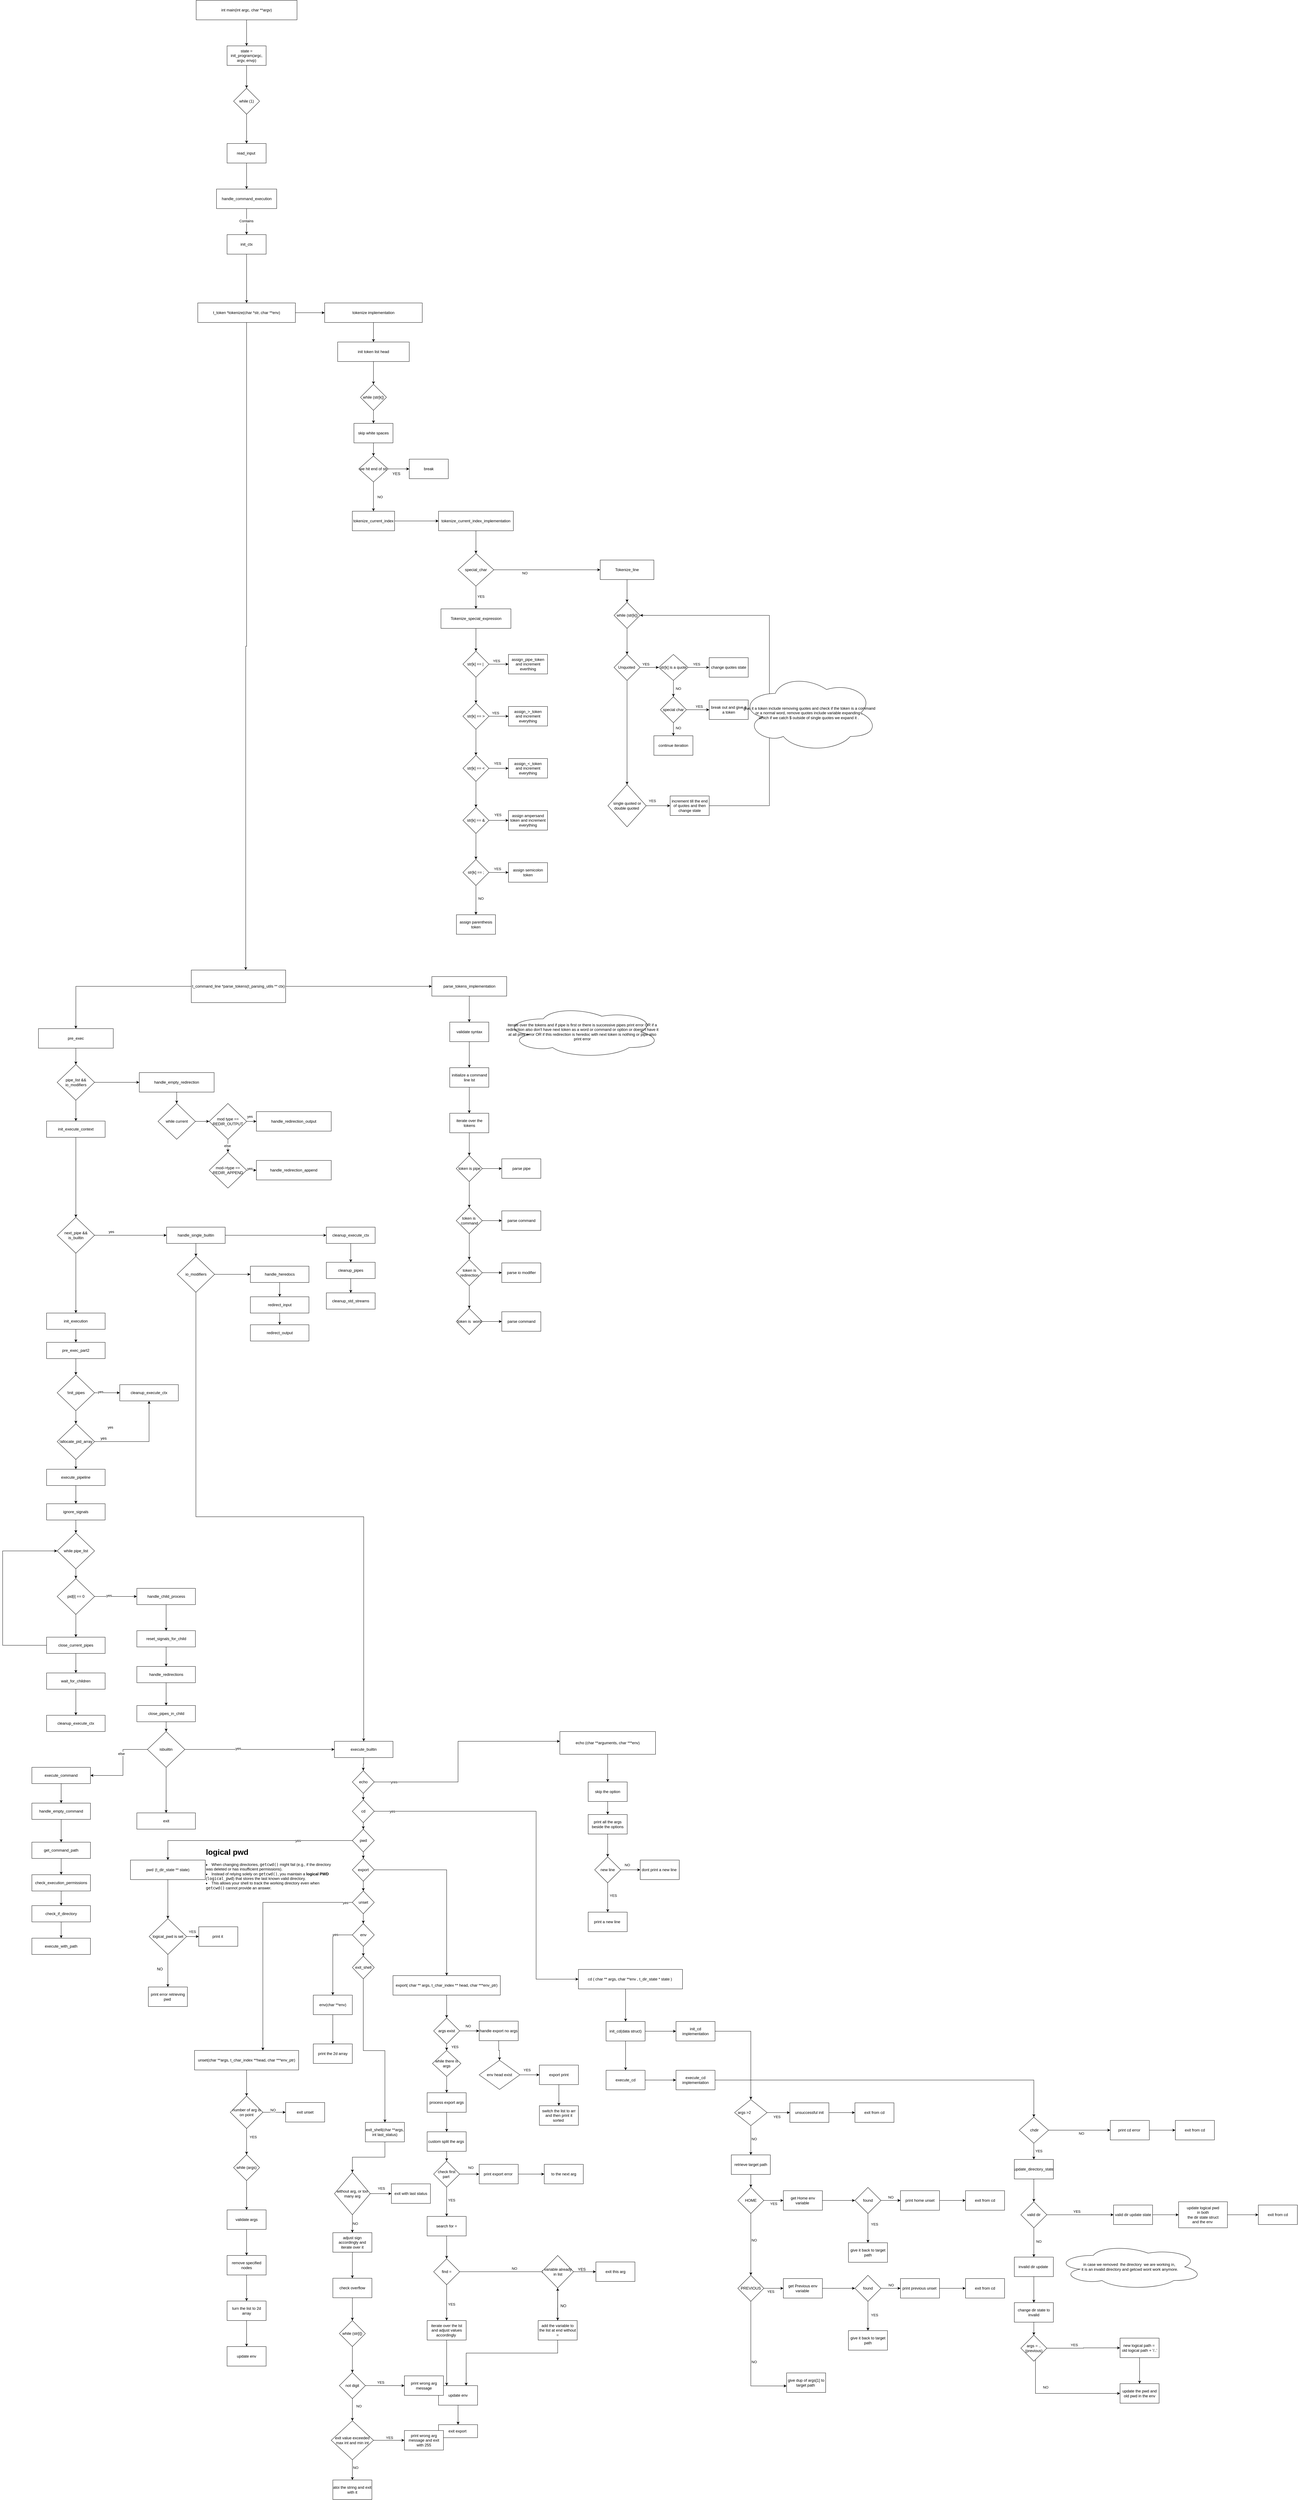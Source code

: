 <mxfile version="26.1.1">
  <diagram id="C5RBs43oDa-KdzZeNtuy" name="Page-1">
    <mxGraphModel dx="5349" dy="7421" grid="1" gridSize="10" guides="1" tooltips="1" connect="1" arrows="1" fold="1" page="1" pageScale="1" pageWidth="827" pageHeight="1169" math="0" shadow="0">
      <root>
        <mxCell id="WIyWlLk6GJQsqaUBKTNV-0" />
        <mxCell id="WIyWlLk6GJQsqaUBKTNV-1" parent="WIyWlLk6GJQsqaUBKTNV-0" />
        <mxCell id="Idp6Zdp72a6vWkWQGeym-61" style="edgeStyle=orthogonalEdgeStyle;rounded=0;orthogonalLoop=1;jettySize=auto;html=1;" parent="WIyWlLk6GJQsqaUBKTNV-1" target="Idp6Zdp72a6vWkWQGeym-6" edge="1">
          <mxGeometry relative="1" as="geometry">
            <mxPoint x="25" y="1211" as="sourcePoint" />
            <Array as="points">
              <mxPoint x="25" y="1171" />
              <mxPoint x="25" y="1171" />
            </Array>
          </mxGeometry>
        </mxCell>
        <mxCell id="Idp6Zdp72a6vWkWQGeym-3" value="&lt;h1 style=&quot;margin-top: 0px;&quot;&gt;logical pwd&lt;/h1&gt;&lt;li data-end=&quot;353&quot; data-start=&quot;233&quot;&gt;When changing directories, &lt;code data-end=&quot;272&quot; data-start=&quot;262&quot;&gt;getcwd()&lt;/code&gt; might fail (e.g., if the directory was deleted or has insufficient permissions).&lt;/li&gt;&lt;li data-end=&quot;490&quot; data-start=&quot;357&quot;&gt;Instead of relying solely on &lt;code data-end=&quot;398&quot; data-start=&quot;388&quot;&gt;getcwd()&lt;/code&gt;, you maintain a &lt;strong data-end=&quot;430&quot; data-start=&quot;415&quot;&gt;logical PWD&lt;/strong&gt; (&lt;code data-end=&quot;445&quot; data-start=&quot;432&quot;&gt;logical_pwd&lt;/code&gt;) that stores the last known valid directory.&lt;/li&gt;&lt;li data-end=&quot;596&quot; data-start=&quot;494&quot;&gt;This allows your shell to track the working directory even when &lt;code data-end=&quot;570&quot; data-start=&quot;560&quot;&gt;getcwd()&lt;/code&gt; cannot provide an answer.&lt;/li&gt;" style="text;html=1;whiteSpace=wrap;overflow=hidden;rounded=0;" parent="WIyWlLk6GJQsqaUBKTNV-1" vertex="1">
          <mxGeometry x="-1267" y="730" width="400" height="210" as="geometry" />
        </mxCell>
        <mxCell id="Idp6Zdp72a6vWkWQGeym-8" value="" style="edgeStyle=orthogonalEdgeStyle;rounded=0;orthogonalLoop=1;jettySize=auto;html=1;entryX=0.5;entryY=0;entryDx=0;entryDy=0;exitX=1;exitY=0.5;exitDx=0;exitDy=0;" parent="WIyWlLk6GJQsqaUBKTNV-1" source="Idp6Zdp72a6vWkWQGeym-63" target="Idp6Zdp72a6vWkWQGeym-13" edge="1">
          <mxGeometry relative="1" as="geometry">
            <mxPoint x="254.97" y="1401" as="sourcePoint" />
            <mxPoint x="564.97" y="1461" as="targetPoint" />
            <Array as="points">
              <mxPoint x="410" y="1301" />
            </Array>
          </mxGeometry>
        </mxCell>
        <mxCell id="Idp6Zdp72a6vWkWQGeym-62" style="edgeStyle=orthogonalEdgeStyle;rounded=0;orthogonalLoop=1;jettySize=auto;html=1;" parent="WIyWlLk6GJQsqaUBKTNV-1" source="Idp6Zdp72a6vWkWQGeym-6" target="Idp6Zdp72a6vWkWQGeym-63" edge="1">
          <mxGeometry relative="1" as="geometry">
            <mxPoint x="190" y="1421" as="targetPoint" />
          </mxGeometry>
        </mxCell>
        <mxCell id="Idp6Zdp72a6vWkWQGeym-65" value="" style="edgeStyle=orthogonalEdgeStyle;rounded=0;orthogonalLoop=1;jettySize=auto;html=1;" parent="WIyWlLk6GJQsqaUBKTNV-1" source="Idp6Zdp72a6vWkWQGeym-6" target="Idp6Zdp72a6vWkWQGeym-64" edge="1">
          <mxGeometry relative="1" as="geometry" />
        </mxCell>
        <mxCell id="Idp6Zdp72a6vWkWQGeym-6" value="init_cd(data struct)" style="rounded=0;whiteSpace=wrap;html=1;" parent="WIyWlLk6GJQsqaUBKTNV-1" vertex="1">
          <mxGeometry x="-35" y="1271" width="120" height="60" as="geometry" />
        </mxCell>
        <mxCell id="Idp6Zdp72a6vWkWQGeym-15" value="" style="edgeStyle=orthogonalEdgeStyle;rounded=0;orthogonalLoop=1;jettySize=auto;html=1;" parent="WIyWlLk6GJQsqaUBKTNV-1" source="Idp6Zdp72a6vWkWQGeym-13" target="Idp6Zdp72a6vWkWQGeym-14" edge="1">
          <mxGeometry relative="1" as="geometry" />
        </mxCell>
        <mxCell id="Idp6Zdp72a6vWkWQGeym-18" value="YES&lt;div&gt;&lt;br&gt;&lt;/div&gt;" style="edgeLabel;html=1;align=center;verticalAlign=middle;resizable=0;points=[];" parent="Idp6Zdp72a6vWkWQGeym-15" vertex="1" connectable="0">
          <mxGeometry x="-0.113" y="11" relative="1" as="geometry">
            <mxPoint x="-1" y="31" as="offset" />
          </mxGeometry>
        </mxCell>
        <mxCell id="UNYOJqbARWUFeG6RnXFn-4" value="&lt;div&gt;yes&lt;/div&gt;" style="edgeLabel;html=1;align=center;verticalAlign=middle;resizable=0;points=[];" parent="Idp6Zdp72a6vWkWQGeym-15" vertex="1" connectable="0">
          <mxGeometry x="-0.113" y="11" relative="1" as="geometry">
            <mxPoint x="-2050" y="-2095" as="offset" />
          </mxGeometry>
        </mxCell>
        <mxCell id="Idp6Zdp72a6vWkWQGeym-23" value="" style="edgeStyle=orthogonalEdgeStyle;rounded=0;orthogonalLoop=1;jettySize=auto;html=1;" parent="WIyWlLk6GJQsqaUBKTNV-1" source="Idp6Zdp72a6vWkWQGeym-13" target="Idp6Zdp72a6vWkWQGeym-22" edge="1">
          <mxGeometry relative="1" as="geometry" />
        </mxCell>
        <mxCell id="Idp6Zdp72a6vWkWQGeym-24" value="NO" style="edgeLabel;html=1;align=center;verticalAlign=middle;resizable=0;points=[];" parent="Idp6Zdp72a6vWkWQGeym-23" vertex="1" connectable="0">
          <mxGeometry x="-0.214" y="5" relative="1" as="geometry">
            <mxPoint x="5" y="5" as="offset" />
          </mxGeometry>
        </mxCell>
        <mxCell id="Idp6Zdp72a6vWkWQGeym-13" value="args &amp;gt;2&lt;span style=&quot;white-space: pre;&quot;&gt;&#x9;&lt;/span&gt;&lt;span style=&quot;white-space: pre;&quot;&gt;&#x9;&lt;/span&gt;" style="rhombus;whiteSpace=wrap;html=1;" parent="WIyWlLk6GJQsqaUBKTNV-1" vertex="1">
          <mxGeometry x="360" y="1511" width="100" height="80" as="geometry" />
        </mxCell>
        <mxCell id="Idp6Zdp72a6vWkWQGeym-21" value="" style="edgeStyle=orthogonalEdgeStyle;rounded=0;orthogonalLoop=1;jettySize=auto;html=1;" parent="WIyWlLk6GJQsqaUBKTNV-1" source="Idp6Zdp72a6vWkWQGeym-14" target="Idp6Zdp72a6vWkWQGeym-20" edge="1">
          <mxGeometry relative="1" as="geometry" />
        </mxCell>
        <mxCell id="Idp6Zdp72a6vWkWQGeym-14" value="unsuccessful init" style="whiteSpace=wrap;html=1;" parent="WIyWlLk6GJQsqaUBKTNV-1" vertex="1">
          <mxGeometry x="530" y="1521" width="120" height="60" as="geometry" />
        </mxCell>
        <mxCell id="Idp6Zdp72a6vWkWQGeym-20" value="exit from cd" style="whiteSpace=wrap;html=1;" parent="WIyWlLk6GJQsqaUBKTNV-1" vertex="1">
          <mxGeometry x="730" y="1521" width="120" height="60" as="geometry" />
        </mxCell>
        <mxCell id="Idp6Zdp72a6vWkWQGeym-26" value="" style="edgeStyle=orthogonalEdgeStyle;rounded=0;orthogonalLoop=1;jettySize=auto;html=1;" parent="WIyWlLk6GJQsqaUBKTNV-1" source="Idp6Zdp72a6vWkWQGeym-22" target="Idp6Zdp72a6vWkWQGeym-25" edge="1">
          <mxGeometry relative="1" as="geometry" />
        </mxCell>
        <mxCell id="Idp6Zdp72a6vWkWQGeym-22" value="retrieve target path" style="whiteSpace=wrap;html=1;" parent="WIyWlLk6GJQsqaUBKTNV-1" vertex="1">
          <mxGeometry x="350" y="1681" width="120" height="60" as="geometry" />
        </mxCell>
        <mxCell id="Idp6Zdp72a6vWkWQGeym-28" value="" style="edgeStyle=orthogonalEdgeStyle;rounded=0;orthogonalLoop=1;jettySize=auto;html=1;" parent="WIyWlLk6GJQsqaUBKTNV-1" source="Idp6Zdp72a6vWkWQGeym-25" target="Idp6Zdp72a6vWkWQGeym-27" edge="1">
          <mxGeometry relative="1" as="geometry" />
        </mxCell>
        <mxCell id="Idp6Zdp72a6vWkWQGeym-29" value="YES" style="edgeLabel;html=1;align=center;verticalAlign=middle;resizable=0;points=[];" parent="Idp6Zdp72a6vWkWQGeym-28" vertex="1" connectable="0">
          <mxGeometry x="0.016" y="-2" relative="1" as="geometry">
            <mxPoint x="-1" y="8" as="offset" />
          </mxGeometry>
        </mxCell>
        <mxCell id="Idp6Zdp72a6vWkWQGeym-42" value="" style="edgeStyle=orthogonalEdgeStyle;rounded=0;orthogonalLoop=1;jettySize=auto;html=1;" parent="WIyWlLk6GJQsqaUBKTNV-1" source="Idp6Zdp72a6vWkWQGeym-25" target="Idp6Zdp72a6vWkWQGeym-41" edge="1">
          <mxGeometry relative="1" as="geometry" />
        </mxCell>
        <mxCell id="Idp6Zdp72a6vWkWQGeym-43" value="NO" style="edgeLabel;html=1;align=center;verticalAlign=middle;resizable=0;points=[];" parent="Idp6Zdp72a6vWkWQGeym-42" vertex="1" connectable="0">
          <mxGeometry x="-0.219" y="-1" relative="1" as="geometry">
            <mxPoint x="11" y="8" as="offset" />
          </mxGeometry>
        </mxCell>
        <mxCell id="Idp6Zdp72a6vWkWQGeym-25" value="HOME" style="rhombus;whiteSpace=wrap;html=1;" parent="WIyWlLk6GJQsqaUBKTNV-1" vertex="1">
          <mxGeometry x="370" y="1781" width="80" height="80" as="geometry" />
        </mxCell>
        <mxCell id="Idp6Zdp72a6vWkWQGeym-31" value="" style="edgeStyle=orthogonalEdgeStyle;rounded=0;orthogonalLoop=1;jettySize=auto;html=1;" parent="WIyWlLk6GJQsqaUBKTNV-1" source="Idp6Zdp72a6vWkWQGeym-27" target="Idp6Zdp72a6vWkWQGeym-30" edge="1">
          <mxGeometry relative="1" as="geometry" />
        </mxCell>
        <mxCell id="Idp6Zdp72a6vWkWQGeym-27" value="get Home env variable&amp;nbsp;" style="whiteSpace=wrap;html=1;" parent="WIyWlLk6GJQsqaUBKTNV-1" vertex="1">
          <mxGeometry x="510" y="1791" width="120" height="60" as="geometry" />
        </mxCell>
        <mxCell id="Idp6Zdp72a6vWkWQGeym-33" value="" style="edgeStyle=orthogonalEdgeStyle;rounded=0;orthogonalLoop=1;jettySize=auto;html=1;" parent="WIyWlLk6GJQsqaUBKTNV-1" source="Idp6Zdp72a6vWkWQGeym-30" target="Idp6Zdp72a6vWkWQGeym-32" edge="1">
          <mxGeometry relative="1" as="geometry" />
        </mxCell>
        <mxCell id="Idp6Zdp72a6vWkWQGeym-40" value="YES" style="edgeLabel;html=1;align=center;verticalAlign=middle;resizable=0;points=[];" parent="Idp6Zdp72a6vWkWQGeym-33" vertex="1" connectable="0">
          <mxGeometry x="-0.254" y="5" relative="1" as="geometry">
            <mxPoint x="15" y="-1" as="offset" />
          </mxGeometry>
        </mxCell>
        <mxCell id="Idp6Zdp72a6vWkWQGeym-35" value="" style="edgeStyle=orthogonalEdgeStyle;rounded=0;orthogonalLoop=1;jettySize=auto;html=1;" parent="WIyWlLk6GJQsqaUBKTNV-1" source="Idp6Zdp72a6vWkWQGeym-30" target="Idp6Zdp72a6vWkWQGeym-34" edge="1">
          <mxGeometry relative="1" as="geometry" />
        </mxCell>
        <mxCell id="Idp6Zdp72a6vWkWQGeym-38" value="" style="edgeStyle=orthogonalEdgeStyle;rounded=0;orthogonalLoop=1;jettySize=auto;html=1;" parent="WIyWlLk6GJQsqaUBKTNV-1" source="Idp6Zdp72a6vWkWQGeym-30" target="Idp6Zdp72a6vWkWQGeym-34" edge="1">
          <mxGeometry relative="1" as="geometry" />
        </mxCell>
        <mxCell id="Idp6Zdp72a6vWkWQGeym-39" value="NO" style="edgeLabel;html=1;align=center;verticalAlign=middle;resizable=0;points=[];" parent="Idp6Zdp72a6vWkWQGeym-38" vertex="1" connectable="0">
          <mxGeometry x="-0.141" y="3" relative="1" as="geometry">
            <mxPoint x="4" y="-7" as="offset" />
          </mxGeometry>
        </mxCell>
        <mxCell id="Idp6Zdp72a6vWkWQGeym-30" value="found" style="rhombus;whiteSpace=wrap;html=1;" parent="WIyWlLk6GJQsqaUBKTNV-1" vertex="1">
          <mxGeometry x="730" y="1781" width="80" height="80" as="geometry" />
        </mxCell>
        <mxCell id="Idp6Zdp72a6vWkWQGeym-32" value="give it back to target path" style="whiteSpace=wrap;html=1;" parent="WIyWlLk6GJQsqaUBKTNV-1" vertex="1">
          <mxGeometry x="710" y="1951" width="120" height="60" as="geometry" />
        </mxCell>
        <mxCell id="Idp6Zdp72a6vWkWQGeym-37" value="" style="edgeStyle=orthogonalEdgeStyle;rounded=0;orthogonalLoop=1;jettySize=auto;html=1;" parent="WIyWlLk6GJQsqaUBKTNV-1" source="Idp6Zdp72a6vWkWQGeym-34" target="Idp6Zdp72a6vWkWQGeym-36" edge="1">
          <mxGeometry relative="1" as="geometry" />
        </mxCell>
        <mxCell id="Idp6Zdp72a6vWkWQGeym-34" value="print home unset" style="whiteSpace=wrap;html=1;" parent="WIyWlLk6GJQsqaUBKTNV-1" vertex="1">
          <mxGeometry x="870" y="1791" width="120" height="60" as="geometry" />
        </mxCell>
        <mxCell id="Idp6Zdp72a6vWkWQGeym-36" value="exit from cd" style="whiteSpace=wrap;html=1;" parent="WIyWlLk6GJQsqaUBKTNV-1" vertex="1">
          <mxGeometry x="1070" y="1791" width="120" height="60" as="geometry" />
        </mxCell>
        <mxCell id="Idp6Zdp72a6vWkWQGeym-45" value="" style="edgeStyle=orthogonalEdgeStyle;rounded=0;orthogonalLoop=1;jettySize=auto;html=1;" parent="WIyWlLk6GJQsqaUBKTNV-1" source="Idp6Zdp72a6vWkWQGeym-41" target="Idp6Zdp72a6vWkWQGeym-44" edge="1">
          <mxGeometry relative="1" as="geometry" />
        </mxCell>
        <mxCell id="Idp6Zdp72a6vWkWQGeym-46" value="YES" style="edgeLabel;html=1;align=center;verticalAlign=middle;resizable=0;points=[];" parent="Idp6Zdp72a6vWkWQGeym-45" vertex="1" connectable="0">
          <mxGeometry x="-0.314" y="1" relative="1" as="geometry">
            <mxPoint y="11" as="offset" />
          </mxGeometry>
        </mxCell>
        <mxCell id="Idp6Zdp72a6vWkWQGeym-57" style="edgeStyle=orthogonalEdgeStyle;rounded=0;orthogonalLoop=1;jettySize=auto;html=1;" parent="WIyWlLk6GJQsqaUBKTNV-1" source="Idp6Zdp72a6vWkWQGeym-41" target="Idp6Zdp72a6vWkWQGeym-59" edge="1">
          <mxGeometry relative="1" as="geometry">
            <mxPoint x="410" y="2411" as="targetPoint" />
            <Array as="points">
              <mxPoint x="410" y="2391" />
            </Array>
          </mxGeometry>
        </mxCell>
        <mxCell id="Idp6Zdp72a6vWkWQGeym-58" value="NO" style="edgeLabel;html=1;align=center;verticalAlign=middle;resizable=0;points=[];" parent="Idp6Zdp72a6vWkWQGeym-57" vertex="1" connectable="0">
          <mxGeometry x="-0.172" y="-1" relative="1" as="geometry">
            <mxPoint x="11" y="33" as="offset" />
          </mxGeometry>
        </mxCell>
        <mxCell id="Idp6Zdp72a6vWkWQGeym-41" value="PREVIOUS" style="rhombus;whiteSpace=wrap;html=1;" parent="WIyWlLk6GJQsqaUBKTNV-1" vertex="1">
          <mxGeometry x="370" y="2051" width="80" height="80" as="geometry" />
        </mxCell>
        <mxCell id="Idp6Zdp72a6vWkWQGeym-48" value="" style="edgeStyle=orthogonalEdgeStyle;rounded=0;orthogonalLoop=1;jettySize=auto;html=1;" parent="WIyWlLk6GJQsqaUBKTNV-1" source="Idp6Zdp72a6vWkWQGeym-44" target="Idp6Zdp72a6vWkWQGeym-47" edge="1">
          <mxGeometry relative="1" as="geometry" />
        </mxCell>
        <mxCell id="Idp6Zdp72a6vWkWQGeym-44" value="get Previous env variable&amp;nbsp;" style="whiteSpace=wrap;html=1;" parent="WIyWlLk6GJQsqaUBKTNV-1" vertex="1">
          <mxGeometry x="510" y="2061" width="120" height="60" as="geometry" />
        </mxCell>
        <mxCell id="Idp6Zdp72a6vWkWQGeym-50" value="" style="edgeStyle=orthogonalEdgeStyle;rounded=0;orthogonalLoop=1;jettySize=auto;html=1;" parent="WIyWlLk6GJQsqaUBKTNV-1" source="Idp6Zdp72a6vWkWQGeym-47" target="Idp6Zdp72a6vWkWQGeym-49" edge="1">
          <mxGeometry relative="1" as="geometry" />
        </mxCell>
        <mxCell id="Idp6Zdp72a6vWkWQGeym-51" value="YES" style="edgeLabel;html=1;align=center;verticalAlign=middle;resizable=0;points=[];" parent="Idp6Zdp72a6vWkWQGeym-50" vertex="1" connectable="0">
          <mxGeometry x="-0.07" y="-2" relative="1" as="geometry">
            <mxPoint x="22" as="offset" />
          </mxGeometry>
        </mxCell>
        <mxCell id="Idp6Zdp72a6vWkWQGeym-53" value="" style="edgeStyle=orthogonalEdgeStyle;rounded=0;orthogonalLoop=1;jettySize=auto;html=1;" parent="WIyWlLk6GJQsqaUBKTNV-1" source="Idp6Zdp72a6vWkWQGeym-47" target="Idp6Zdp72a6vWkWQGeym-52" edge="1">
          <mxGeometry relative="1" as="geometry" />
        </mxCell>
        <mxCell id="Idp6Zdp72a6vWkWQGeym-54" value="NO" style="edgeLabel;html=1;align=center;verticalAlign=middle;resizable=0;points=[];" parent="Idp6Zdp72a6vWkWQGeym-53" vertex="1" connectable="0">
          <mxGeometry x="-0.552" y="4" relative="1" as="geometry">
            <mxPoint x="17" y="-6" as="offset" />
          </mxGeometry>
        </mxCell>
        <mxCell id="Idp6Zdp72a6vWkWQGeym-47" value="found" style="rhombus;whiteSpace=wrap;html=1;" parent="WIyWlLk6GJQsqaUBKTNV-1" vertex="1">
          <mxGeometry x="730" y="2051" width="80" height="80" as="geometry" />
        </mxCell>
        <mxCell id="Idp6Zdp72a6vWkWQGeym-49" value="give it back to target path" style="whiteSpace=wrap;html=1;" parent="WIyWlLk6GJQsqaUBKTNV-1" vertex="1">
          <mxGeometry x="710" y="2221" width="120" height="60" as="geometry" />
        </mxCell>
        <mxCell id="Idp6Zdp72a6vWkWQGeym-56" style="edgeStyle=orthogonalEdgeStyle;rounded=0;orthogonalLoop=1;jettySize=auto;html=1;entryX=0;entryY=0.5;entryDx=0;entryDy=0;" parent="WIyWlLk6GJQsqaUBKTNV-1" source="Idp6Zdp72a6vWkWQGeym-52" target="Idp6Zdp72a6vWkWQGeym-55" edge="1">
          <mxGeometry relative="1" as="geometry" />
        </mxCell>
        <mxCell id="Idp6Zdp72a6vWkWQGeym-52" value="print previous unset&amp;nbsp;" style="whiteSpace=wrap;html=1;" parent="WIyWlLk6GJQsqaUBKTNV-1" vertex="1">
          <mxGeometry x="870" y="2061" width="120" height="60" as="geometry" />
        </mxCell>
        <mxCell id="Idp6Zdp72a6vWkWQGeym-55" value="exit from cd" style="whiteSpace=wrap;html=1;" parent="WIyWlLk6GJQsqaUBKTNV-1" vertex="1">
          <mxGeometry x="1070" y="2061" width="120" height="60" as="geometry" />
        </mxCell>
        <mxCell id="Idp6Zdp72a6vWkWQGeym-59" value="give dup of args[1] to target path&amp;nbsp;" style="rounded=0;whiteSpace=wrap;html=1;" parent="WIyWlLk6GJQsqaUBKTNV-1" vertex="1">
          <mxGeometry x="520" y="2351" width="120" height="60" as="geometry" />
        </mxCell>
        <mxCell id="Idp6Zdp72a6vWkWQGeym-63" value="init_cd implementation" style="rounded=0;whiteSpace=wrap;html=1;" parent="WIyWlLk6GJQsqaUBKTNV-1" vertex="1">
          <mxGeometry x="180" y="1271" width="120" height="60" as="geometry" />
        </mxCell>
        <mxCell id="Idp6Zdp72a6vWkWQGeym-66" style="edgeStyle=orthogonalEdgeStyle;rounded=0;orthogonalLoop=1;jettySize=auto;html=1;" parent="WIyWlLk6GJQsqaUBKTNV-1" source="Idp6Zdp72a6vWkWQGeym-64" target="Idp6Zdp72a6vWkWQGeym-67" edge="1">
          <mxGeometry relative="1" as="geometry">
            <mxPoint x="170" y="1451" as="targetPoint" />
          </mxGeometry>
        </mxCell>
        <mxCell id="Idp6Zdp72a6vWkWQGeym-64" value="execute_cd" style="whiteSpace=wrap;html=1;rounded=0;" parent="WIyWlLk6GJQsqaUBKTNV-1" vertex="1">
          <mxGeometry x="-35" y="1421" width="120" height="60" as="geometry" />
        </mxCell>
        <mxCell id="Idp6Zdp72a6vWkWQGeym-68" style="edgeStyle=orthogonalEdgeStyle;rounded=0;orthogonalLoop=1;jettySize=auto;html=1;entryX=0.5;entryY=0;entryDx=0;entryDy=0;" parent="WIyWlLk6GJQsqaUBKTNV-1" source="Idp6Zdp72a6vWkWQGeym-67" target="Idp6Zdp72a6vWkWQGeym-69" edge="1">
          <mxGeometry relative="1" as="geometry">
            <mxPoint x="1520" y="1531" as="targetPoint" />
            <Array as="points">
              <mxPoint x="1280" y="1451" />
            </Array>
          </mxGeometry>
        </mxCell>
        <mxCell id="Idp6Zdp72a6vWkWQGeym-67" value="execute_cd&lt;div&gt;implementation&lt;/div&gt;" style="rounded=0;whiteSpace=wrap;html=1;" parent="WIyWlLk6GJQsqaUBKTNV-1" vertex="1">
          <mxGeometry x="180" y="1421" width="120" height="60" as="geometry" />
        </mxCell>
        <mxCell id="Idp6Zdp72a6vWkWQGeym-70" style="edgeStyle=orthogonalEdgeStyle;rounded=0;orthogonalLoop=1;jettySize=auto;html=1;" parent="WIyWlLk6GJQsqaUBKTNV-1" source="Idp6Zdp72a6vWkWQGeym-69" edge="1">
          <mxGeometry relative="1" as="geometry">
            <mxPoint x="1515" y="1605" as="targetPoint" />
          </mxGeometry>
        </mxCell>
        <mxCell id="Idp6Zdp72a6vWkWQGeym-73" value="NO" style="edgeLabel;html=1;align=center;verticalAlign=middle;resizable=0;points=[];" parent="Idp6Zdp72a6vWkWQGeym-70" vertex="1" connectable="0">
          <mxGeometry x="-0.019" y="9" relative="1" as="geometry">
            <mxPoint x="7" y="19" as="offset" />
          </mxGeometry>
        </mxCell>
        <mxCell id="Idp6Zdp72a6vWkWQGeym-81" style="edgeStyle=orthogonalEdgeStyle;rounded=0;orthogonalLoop=1;jettySize=auto;html=1;entryX=0.5;entryY=0;entryDx=0;entryDy=0;" parent="WIyWlLk6GJQsqaUBKTNV-1" source="Idp6Zdp72a6vWkWQGeym-69" target="Idp6Zdp72a6vWkWQGeym-78" edge="1">
          <mxGeometry relative="1" as="geometry" />
        </mxCell>
        <mxCell id="Idp6Zdp72a6vWkWQGeym-82" value="YES" style="edgeLabel;html=1;align=center;verticalAlign=middle;resizable=0;points=[];" parent="Idp6Zdp72a6vWkWQGeym-81" vertex="1" connectable="0">
          <mxGeometry x="-0.067" y="-4" relative="1" as="geometry">
            <mxPoint x="19" as="offset" />
          </mxGeometry>
        </mxCell>
        <mxCell id="Idp6Zdp72a6vWkWQGeym-69" value="&amp;nbsp;chdir" style="rhombus;whiteSpace=wrap;html=1;" parent="WIyWlLk6GJQsqaUBKTNV-1" vertex="1">
          <mxGeometry x="1235" y="1565" width="90" height="80" as="geometry" />
        </mxCell>
        <mxCell id="Idp6Zdp72a6vWkWQGeym-75" value="" style="edgeStyle=orthogonalEdgeStyle;rounded=0;orthogonalLoop=1;jettySize=auto;html=1;" parent="WIyWlLk6GJQsqaUBKTNV-1" source="Idp6Zdp72a6vWkWQGeym-72" target="Idp6Zdp72a6vWkWQGeym-74" edge="1">
          <mxGeometry relative="1" as="geometry" />
        </mxCell>
        <mxCell id="Idp6Zdp72a6vWkWQGeym-72" value="print cd error&amp;nbsp;" style="rounded=0;whiteSpace=wrap;html=1;" parent="WIyWlLk6GJQsqaUBKTNV-1" vertex="1">
          <mxGeometry x="1515" y="1575" width="120" height="60" as="geometry" />
        </mxCell>
        <mxCell id="Idp6Zdp72a6vWkWQGeym-74" value="exit from cd" style="whiteSpace=wrap;html=1;rounded=0;" parent="WIyWlLk6GJQsqaUBKTNV-1" vertex="1">
          <mxGeometry x="1715" y="1575" width="120" height="60" as="geometry" />
        </mxCell>
        <mxCell id="Idp6Zdp72a6vWkWQGeym-84" value="" style="edgeStyle=orthogonalEdgeStyle;rounded=0;orthogonalLoop=1;jettySize=auto;html=1;" parent="WIyWlLk6GJQsqaUBKTNV-1" source="Idp6Zdp72a6vWkWQGeym-78" target="Idp6Zdp72a6vWkWQGeym-83" edge="1">
          <mxGeometry relative="1" as="geometry">
            <Array as="points">
              <mxPoint x="1280" y="1775" />
              <mxPoint x="1280" y="1775" />
            </Array>
          </mxGeometry>
        </mxCell>
        <mxCell id="Idp6Zdp72a6vWkWQGeym-78" value="update_directory_state" style="rounded=0;whiteSpace=wrap;html=1;" parent="WIyWlLk6GJQsqaUBKTNV-1" vertex="1">
          <mxGeometry x="1220" y="1695" width="120" height="60" as="geometry" />
        </mxCell>
        <mxCell id="Idp6Zdp72a6vWkWQGeym-86" value="" style="edgeStyle=orthogonalEdgeStyle;rounded=0;orthogonalLoop=1;jettySize=auto;html=1;" parent="WIyWlLk6GJQsqaUBKTNV-1" source="Idp6Zdp72a6vWkWQGeym-83" target="Idp6Zdp72a6vWkWQGeym-85" edge="1">
          <mxGeometry relative="1" as="geometry" />
        </mxCell>
        <mxCell id="Idp6Zdp72a6vWkWQGeym-87" value="YES" style="edgeLabel;html=1;align=center;verticalAlign=middle;resizable=0;points=[];" parent="Idp6Zdp72a6vWkWQGeym-86" vertex="1" connectable="0">
          <mxGeometry x="-0.109" y="-3" relative="1" as="geometry">
            <mxPoint y="-13" as="offset" />
          </mxGeometry>
        </mxCell>
        <mxCell id="Idp6Zdp72a6vWkWQGeym-93" value="" style="edgeStyle=orthogonalEdgeStyle;rounded=0;orthogonalLoop=1;jettySize=auto;html=1;" parent="WIyWlLk6GJQsqaUBKTNV-1" source="Idp6Zdp72a6vWkWQGeym-83" target="Idp6Zdp72a6vWkWQGeym-92" edge="1">
          <mxGeometry relative="1" as="geometry" />
        </mxCell>
        <mxCell id="Idp6Zdp72a6vWkWQGeym-94" value="NO" style="edgeLabel;html=1;align=center;verticalAlign=middle;resizable=0;points=[];" parent="Idp6Zdp72a6vWkWQGeym-93" vertex="1" connectable="0">
          <mxGeometry x="-0.074" y="1" relative="1" as="geometry">
            <mxPoint x="14" as="offset" />
          </mxGeometry>
        </mxCell>
        <mxCell id="Idp6Zdp72a6vWkWQGeym-83" value="valid dir" style="rhombus;whiteSpace=wrap;html=1;rounded=0;" parent="WIyWlLk6GJQsqaUBKTNV-1" vertex="1">
          <mxGeometry x="1240" y="1825" width="80" height="80" as="geometry" />
        </mxCell>
        <mxCell id="Idp6Zdp72a6vWkWQGeym-89" value="" style="edgeStyle=orthogonalEdgeStyle;rounded=0;orthogonalLoop=1;jettySize=auto;html=1;" parent="WIyWlLk6GJQsqaUBKTNV-1" source="Idp6Zdp72a6vWkWQGeym-85" target="Idp6Zdp72a6vWkWQGeym-88" edge="1">
          <mxGeometry relative="1" as="geometry" />
        </mxCell>
        <mxCell id="Idp6Zdp72a6vWkWQGeym-85" value="valid dir update state" style="whiteSpace=wrap;html=1;rounded=0;" parent="WIyWlLk6GJQsqaUBKTNV-1" vertex="1">
          <mxGeometry x="1525" y="1835" width="120" height="60" as="geometry" />
        </mxCell>
        <mxCell id="Idp6Zdp72a6vWkWQGeym-91" value="" style="edgeStyle=orthogonalEdgeStyle;rounded=0;orthogonalLoop=1;jettySize=auto;html=1;" parent="WIyWlLk6GJQsqaUBKTNV-1" source="Idp6Zdp72a6vWkWQGeym-88" target="Idp6Zdp72a6vWkWQGeym-90" edge="1">
          <mxGeometry relative="1" as="geometry" />
        </mxCell>
        <mxCell id="Idp6Zdp72a6vWkWQGeym-88" value="update logical pwd&lt;div&gt;in both&lt;/div&gt;&lt;div&gt;the dir state struct&lt;/div&gt;&lt;div&gt;and the env&amp;nbsp;&lt;/div&gt;" style="whiteSpace=wrap;html=1;rounded=0;" parent="WIyWlLk6GJQsqaUBKTNV-1" vertex="1">
          <mxGeometry x="1725" y="1825" width="150" height="80" as="geometry" />
        </mxCell>
        <mxCell id="Idp6Zdp72a6vWkWQGeym-90" value="exit from cd" style="whiteSpace=wrap;html=1;rounded=0;" parent="WIyWlLk6GJQsqaUBKTNV-1" vertex="1">
          <mxGeometry x="1970" y="1835" width="120" height="60" as="geometry" />
        </mxCell>
        <mxCell id="Idp6Zdp72a6vWkWQGeym-96" value="" style="edgeStyle=orthogonalEdgeStyle;rounded=0;orthogonalLoop=1;jettySize=auto;html=1;" parent="WIyWlLk6GJQsqaUBKTNV-1" source="Idp6Zdp72a6vWkWQGeym-92" target="Idp6Zdp72a6vWkWQGeym-95" edge="1">
          <mxGeometry relative="1" as="geometry" />
        </mxCell>
        <mxCell id="Idp6Zdp72a6vWkWQGeym-92" value="invalid dir update&amp;nbsp;" style="whiteSpace=wrap;html=1;rounded=0;" parent="WIyWlLk6GJQsqaUBKTNV-1" vertex="1">
          <mxGeometry x="1220" y="1995" width="120" height="60" as="geometry" />
        </mxCell>
        <mxCell id="Idp6Zdp72a6vWkWQGeym-99" value="" style="edgeStyle=orthogonalEdgeStyle;rounded=0;orthogonalLoop=1;jettySize=auto;html=1;" parent="WIyWlLk6GJQsqaUBKTNV-1" source="Idp6Zdp72a6vWkWQGeym-95" target="Idp6Zdp72a6vWkWQGeym-100" edge="1">
          <mxGeometry relative="1" as="geometry">
            <mxPoint x="1280" y="2275" as="targetPoint" />
          </mxGeometry>
        </mxCell>
        <mxCell id="Idp6Zdp72a6vWkWQGeym-95" value="change dir state to invalid" style="whiteSpace=wrap;html=1;rounded=0;" parent="WIyWlLk6GJQsqaUBKTNV-1" vertex="1">
          <mxGeometry x="1220" y="2135" width="120" height="60" as="geometry" />
        </mxCell>
        <mxCell id="Idp6Zdp72a6vWkWQGeym-97" value="in case we removed&amp;nbsp; the directory&amp;nbsp; we are working in,&amp;nbsp;&lt;br&gt;it is an invalid directory and getcwd wont work anymore." style="ellipse;shape=cloud;whiteSpace=wrap;html=1;" parent="WIyWlLk6GJQsqaUBKTNV-1" vertex="1">
          <mxGeometry x="1350" y="1955" width="450" height="140" as="geometry" />
        </mxCell>
        <mxCell id="Idp6Zdp72a6vWkWQGeym-102" value="" style="edgeStyle=orthogonalEdgeStyle;rounded=0;orthogonalLoop=1;jettySize=auto;html=1;" parent="WIyWlLk6GJQsqaUBKTNV-1" source="Idp6Zdp72a6vWkWQGeym-100" target="Idp6Zdp72a6vWkWQGeym-101" edge="1">
          <mxGeometry relative="1" as="geometry" />
        </mxCell>
        <mxCell id="Idp6Zdp72a6vWkWQGeym-103" value="YES" style="edgeLabel;html=1;align=center;verticalAlign=middle;resizable=0;points=[];" parent="Idp6Zdp72a6vWkWQGeym-102" vertex="1" connectable="0">
          <mxGeometry x="-0.289" relative="1" as="geometry">
            <mxPoint x="3" y="-10" as="offset" />
          </mxGeometry>
        </mxCell>
        <mxCell id="Idp6Zdp72a6vWkWQGeym-106" style="edgeStyle=orthogonalEdgeStyle;rounded=0;orthogonalLoop=1;jettySize=auto;html=1;entryX=0;entryY=0.5;entryDx=0;entryDy=0;" parent="WIyWlLk6GJQsqaUBKTNV-1" source="Idp6Zdp72a6vWkWQGeym-100" target="Idp6Zdp72a6vWkWQGeym-104" edge="1">
          <mxGeometry relative="1" as="geometry">
            <mxPoint x="1280" y="2605" as="targetPoint" />
            <Array as="points">
              <mxPoint x="1285" y="2414" />
            </Array>
          </mxGeometry>
        </mxCell>
        <mxCell id="Idp6Zdp72a6vWkWQGeym-107" value="NO" style="edgeLabel;html=1;align=center;verticalAlign=middle;resizable=0;points=[];" parent="Idp6Zdp72a6vWkWQGeym-106" vertex="1" connectable="0">
          <mxGeometry x="-0.348" y="6" relative="1" as="geometry">
            <mxPoint x="16" y="-13" as="offset" />
          </mxGeometry>
        </mxCell>
        <mxCell id="Idp6Zdp72a6vWkWQGeym-100" value="args = ..&lt;br&gt;(previous)" style="rhombus;whiteSpace=wrap;html=1;" parent="WIyWlLk6GJQsqaUBKTNV-1" vertex="1">
          <mxGeometry x="1240" y="2235" width="80" height="80" as="geometry" />
        </mxCell>
        <mxCell id="Idp6Zdp72a6vWkWQGeym-105" value="" style="edgeStyle=orthogonalEdgeStyle;rounded=0;orthogonalLoop=1;jettySize=auto;html=1;" parent="WIyWlLk6GJQsqaUBKTNV-1" source="Idp6Zdp72a6vWkWQGeym-101" target="Idp6Zdp72a6vWkWQGeym-104" edge="1">
          <mxGeometry relative="1" as="geometry" />
        </mxCell>
        <mxCell id="Idp6Zdp72a6vWkWQGeym-101" value="new logical path =&amp;nbsp;&lt;br&gt;old logical path + &#39;/..&#39;" style="whiteSpace=wrap;html=1;" parent="WIyWlLk6GJQsqaUBKTNV-1" vertex="1">
          <mxGeometry x="1545" y="2244" width="120" height="60" as="geometry" />
        </mxCell>
        <mxCell id="Idp6Zdp72a6vWkWQGeym-104" value="update the pwd and old pwd in the env" style="whiteSpace=wrap;html=1;" parent="WIyWlLk6GJQsqaUBKTNV-1" vertex="1">
          <mxGeometry x="1545" y="2384" width="120" height="60" as="geometry" />
        </mxCell>
        <mxCell id="Idp6Zdp72a6vWkWQGeym-114" value="" style="edgeStyle=orthogonalEdgeStyle;rounded=0;orthogonalLoop=1;jettySize=auto;html=1;" parent="WIyWlLk6GJQsqaUBKTNV-1" source="Idp6Zdp72a6vWkWQGeym-108" target="Idp6Zdp72a6vWkWQGeym-113" edge="1">
          <mxGeometry relative="1" as="geometry" />
        </mxCell>
        <mxCell id="Idp6Zdp72a6vWkWQGeym-108" value="pwd&lt;span style=&quot;white-space: pre;&quot;&gt;&#x9;&lt;/span&gt;(t_dir_state ** state)" style="rounded=0;whiteSpace=wrap;html=1;" parent="WIyWlLk6GJQsqaUBKTNV-1" vertex="1">
          <mxGeometry x="-1497" y="775" width="230" height="60" as="geometry" />
        </mxCell>
        <mxCell id="Idp6Zdp72a6vWkWQGeym-110" value="cd ( char ** args, char **env , t_dir_state * state )&amp;nbsp;" style="rounded=0;whiteSpace=wrap;html=1;" parent="WIyWlLk6GJQsqaUBKTNV-1" vertex="1">
          <mxGeometry x="-120" y="1111" width="320" height="60" as="geometry" />
        </mxCell>
        <mxCell id="Idp6Zdp72a6vWkWQGeym-117" style="edgeStyle=orthogonalEdgeStyle;rounded=0;orthogonalLoop=1;jettySize=auto;html=1;" parent="WIyWlLk6GJQsqaUBKTNV-1" source="Idp6Zdp72a6vWkWQGeym-113" target="Idp6Zdp72a6vWkWQGeym-118" edge="1">
          <mxGeometry relative="1" as="geometry">
            <mxPoint x="-1227" y="1010" as="targetPoint" />
          </mxGeometry>
        </mxCell>
        <mxCell id="Idp6Zdp72a6vWkWQGeym-119" value="YES" style="edgeLabel;html=1;align=center;verticalAlign=middle;resizable=0;points=[];" parent="Idp6Zdp72a6vWkWQGeym-117" vertex="1" connectable="0">
          <mxGeometry x="-0.207" y="-2" relative="1" as="geometry">
            <mxPoint y="-17" as="offset" />
          </mxGeometry>
        </mxCell>
        <mxCell id="Idp6Zdp72a6vWkWQGeym-121" value="" style="edgeStyle=orthogonalEdgeStyle;rounded=0;orthogonalLoop=1;jettySize=auto;html=1;" parent="WIyWlLk6GJQsqaUBKTNV-1" source="Idp6Zdp72a6vWkWQGeym-113" target="Idp6Zdp72a6vWkWQGeym-120" edge="1">
          <mxGeometry relative="1" as="geometry" />
        </mxCell>
        <mxCell id="Idp6Zdp72a6vWkWQGeym-113" value="logical_pwd is set" style="rhombus;whiteSpace=wrap;html=1;rounded=0;" parent="WIyWlLk6GJQsqaUBKTNV-1" vertex="1">
          <mxGeometry x="-1439.5" y="955" width="115" height="110" as="geometry" />
        </mxCell>
        <mxCell id="Idp6Zdp72a6vWkWQGeym-118" value="print it&amp;nbsp;" style="rounded=0;whiteSpace=wrap;html=1;" parent="WIyWlLk6GJQsqaUBKTNV-1" vertex="1">
          <mxGeometry x="-1287" y="980" width="120" height="60" as="geometry" />
        </mxCell>
        <mxCell id="Idp6Zdp72a6vWkWQGeym-120" value="print error retrieving pwd&amp;nbsp;" style="whiteSpace=wrap;html=1;rounded=0;" parent="WIyWlLk6GJQsqaUBKTNV-1" vertex="1">
          <mxGeometry x="-1442" y="1165" width="120" height="60" as="geometry" />
        </mxCell>
        <mxCell id="Idp6Zdp72a6vWkWQGeym-122" value="NO" style="text;html=1;align=center;verticalAlign=middle;resizable=0;points=[];autosize=1;strokeColor=none;fillColor=none;" parent="WIyWlLk6GJQsqaUBKTNV-1" vertex="1">
          <mxGeometry x="-1427" y="1095" width="40" height="30" as="geometry" />
        </mxCell>
        <mxCell id="Idp6Zdp72a6vWkWQGeym-125" value="" style="edgeStyle=orthogonalEdgeStyle;rounded=0;orthogonalLoop=1;jettySize=auto;html=1;" parent="WIyWlLk6GJQsqaUBKTNV-1" source="Idp6Zdp72a6vWkWQGeym-123" target="Idp6Zdp72a6vWkWQGeym-124" edge="1">
          <mxGeometry relative="1" as="geometry" />
        </mxCell>
        <mxCell id="Idp6Zdp72a6vWkWQGeym-123" value="echo (char **arguments, char ***env)" style="rounded=0;whiteSpace=wrap;html=1;" parent="WIyWlLk6GJQsqaUBKTNV-1" vertex="1">
          <mxGeometry x="-177" y="380" width="294" height="70" as="geometry" />
        </mxCell>
        <mxCell id="Idp6Zdp72a6vWkWQGeym-127" value="" style="edgeStyle=orthogonalEdgeStyle;rounded=0;orthogonalLoop=1;jettySize=auto;html=1;" parent="WIyWlLk6GJQsqaUBKTNV-1" source="Idp6Zdp72a6vWkWQGeym-124" target="Idp6Zdp72a6vWkWQGeym-129" edge="1">
          <mxGeometry relative="1" as="geometry">
            <mxPoint x="-30" y="665" as="targetPoint" />
          </mxGeometry>
        </mxCell>
        <mxCell id="Idp6Zdp72a6vWkWQGeym-124" value="skip the option" style="whiteSpace=wrap;html=1;rounded=0;" parent="WIyWlLk6GJQsqaUBKTNV-1" vertex="1">
          <mxGeometry x="-90" y="535" width="120" height="60" as="geometry" />
        </mxCell>
        <mxCell id="Idp6Zdp72a6vWkWQGeym-131" value="" style="edgeStyle=orthogonalEdgeStyle;rounded=0;orthogonalLoop=1;jettySize=auto;html=1;" parent="WIyWlLk6GJQsqaUBKTNV-1" source="Idp6Zdp72a6vWkWQGeym-129" target="Idp6Zdp72a6vWkWQGeym-130" edge="1">
          <mxGeometry relative="1" as="geometry" />
        </mxCell>
        <mxCell id="Idp6Zdp72a6vWkWQGeym-129" value="print all the args beside the options" style="rounded=0;whiteSpace=wrap;html=1;" parent="WIyWlLk6GJQsqaUBKTNV-1" vertex="1">
          <mxGeometry x="-90" y="635" width="120" height="60" as="geometry" />
        </mxCell>
        <mxCell id="Idp6Zdp72a6vWkWQGeym-133" value="" style="edgeStyle=orthogonalEdgeStyle;rounded=0;orthogonalLoop=1;jettySize=auto;html=1;" parent="WIyWlLk6GJQsqaUBKTNV-1" source="Idp6Zdp72a6vWkWQGeym-130" target="Idp6Zdp72a6vWkWQGeym-132" edge="1">
          <mxGeometry relative="1" as="geometry" />
        </mxCell>
        <mxCell id="Idp6Zdp72a6vWkWQGeym-134" value="NO" style="edgeLabel;html=1;align=center;verticalAlign=middle;resizable=0;points=[];" parent="Idp6Zdp72a6vWkWQGeym-133" vertex="1" connectable="0">
          <mxGeometry x="-0.353" y="-2" relative="1" as="geometry">
            <mxPoint y="-17" as="offset" />
          </mxGeometry>
        </mxCell>
        <mxCell id="Idp6Zdp72a6vWkWQGeym-136" value="" style="edgeStyle=orthogonalEdgeStyle;rounded=0;orthogonalLoop=1;jettySize=auto;html=1;" parent="WIyWlLk6GJQsqaUBKTNV-1" source="Idp6Zdp72a6vWkWQGeym-130" target="Idp6Zdp72a6vWkWQGeym-135" edge="1">
          <mxGeometry relative="1" as="geometry" />
        </mxCell>
        <mxCell id="Idp6Zdp72a6vWkWQGeym-137" value="YES" style="edgeLabel;html=1;align=center;verticalAlign=middle;resizable=0;points=[];" parent="Idp6Zdp72a6vWkWQGeym-136" vertex="1" connectable="0">
          <mxGeometry x="-0.142" y="-1" relative="1" as="geometry">
            <mxPoint x="18" as="offset" />
          </mxGeometry>
        </mxCell>
        <mxCell id="Idp6Zdp72a6vWkWQGeym-130" value="new line" style="rhombus;whiteSpace=wrap;html=1;rounded=0;" parent="WIyWlLk6GJQsqaUBKTNV-1" vertex="1">
          <mxGeometry x="-70" y="765" width="80" height="80" as="geometry" />
        </mxCell>
        <mxCell id="Idp6Zdp72a6vWkWQGeym-132" value="dont print a new line&amp;nbsp;" style="whiteSpace=wrap;html=1;rounded=0;" parent="WIyWlLk6GJQsqaUBKTNV-1" vertex="1">
          <mxGeometry x="70" y="775" width="120" height="60" as="geometry" />
        </mxCell>
        <mxCell id="Idp6Zdp72a6vWkWQGeym-135" value="print a new line&amp;nbsp;" style="whiteSpace=wrap;html=1;rounded=0;" parent="WIyWlLk6GJQsqaUBKTNV-1" vertex="1">
          <mxGeometry x="-90" y="935" width="120" height="60" as="geometry" />
        </mxCell>
        <mxCell id="Idp6Zdp72a6vWkWQGeym-140" value="" style="edgeStyle=orthogonalEdgeStyle;rounded=0;orthogonalLoop=1;jettySize=auto;html=1;" parent="WIyWlLk6GJQsqaUBKTNV-1" source="Idp6Zdp72a6vWkWQGeym-138" target="Idp6Zdp72a6vWkWQGeym-139" edge="1">
          <mxGeometry relative="1" as="geometry" />
        </mxCell>
        <mxCell id="Idp6Zdp72a6vWkWQGeym-138" value="export( char ** args, t_char_index ** head, char ***env_ptr)" style="rounded=0;whiteSpace=wrap;html=1;" parent="WIyWlLk6GJQsqaUBKTNV-1" vertex="1">
          <mxGeometry x="-690" y="1130" width="330" height="60" as="geometry" />
        </mxCell>
        <mxCell id="Idp6Zdp72a6vWkWQGeym-142" value="" style="edgeStyle=orthogonalEdgeStyle;rounded=0;orthogonalLoop=1;jettySize=auto;html=1;" parent="WIyWlLk6GJQsqaUBKTNV-1" source="Idp6Zdp72a6vWkWQGeym-139" target="Idp6Zdp72a6vWkWQGeym-141" edge="1">
          <mxGeometry relative="1" as="geometry" />
        </mxCell>
        <mxCell id="Idp6Zdp72a6vWkWQGeym-143" value="NO" style="edgeLabel;html=1;align=center;verticalAlign=middle;resizable=0;points=[];" parent="Idp6Zdp72a6vWkWQGeym-142" vertex="1" connectable="0">
          <mxGeometry x="-0.589" y="3" relative="1" as="geometry">
            <mxPoint x="13" y="-12" as="offset" />
          </mxGeometry>
        </mxCell>
        <mxCell id="Idp6Zdp72a6vWkWQGeym-153" value="" style="edgeStyle=orthogonalEdgeStyle;rounded=0;orthogonalLoop=1;jettySize=auto;html=1;" parent="WIyWlLk6GJQsqaUBKTNV-1" source="Idp6Zdp72a6vWkWQGeym-139" target="Idp6Zdp72a6vWkWQGeym-162" edge="1">
          <mxGeometry relative="1" as="geometry">
            <mxPoint x="-525" y="1420" as="targetPoint" />
            <Array as="points">
              <mxPoint x="-525" y="1350" />
              <mxPoint x="-525" y="1350" />
            </Array>
          </mxGeometry>
        </mxCell>
        <mxCell id="Idp6Zdp72a6vWkWQGeym-154" value="YES" style="edgeLabel;html=1;align=center;verticalAlign=middle;resizable=0;points=[];" parent="Idp6Zdp72a6vWkWQGeym-153" vertex="1" connectable="0">
          <mxGeometry x="-0.274" y="3" relative="1" as="geometry">
            <mxPoint x="22" y="1" as="offset" />
          </mxGeometry>
        </mxCell>
        <mxCell id="Idp6Zdp72a6vWkWQGeym-139" value="args exist" style="rhombus;whiteSpace=wrap;html=1;rounded=0;" parent="WIyWlLk6GJQsqaUBKTNV-1" vertex="1">
          <mxGeometry x="-565" y="1260" width="80" height="80" as="geometry" />
        </mxCell>
        <mxCell id="Idp6Zdp72a6vWkWQGeym-145" value="" style="edgeStyle=orthogonalEdgeStyle;rounded=0;orthogonalLoop=1;jettySize=auto;html=1;" parent="WIyWlLk6GJQsqaUBKTNV-1" source="Idp6Zdp72a6vWkWQGeym-141" target="Idp6Zdp72a6vWkWQGeym-146" edge="1">
          <mxGeometry relative="1" as="geometry">
            <mxPoint x="-225" y="1300" as="targetPoint" />
          </mxGeometry>
        </mxCell>
        <mxCell id="Idp6Zdp72a6vWkWQGeym-141" value="handle export no args" style="whiteSpace=wrap;html=1;rounded=0;" parent="WIyWlLk6GJQsqaUBKTNV-1" vertex="1">
          <mxGeometry x="-425" y="1270" width="120" height="60" as="geometry" />
        </mxCell>
        <mxCell id="Idp6Zdp72a6vWkWQGeym-148" value="" style="edgeStyle=orthogonalEdgeStyle;rounded=0;orthogonalLoop=1;jettySize=auto;html=1;" parent="WIyWlLk6GJQsqaUBKTNV-1" source="Idp6Zdp72a6vWkWQGeym-146" target="Idp6Zdp72a6vWkWQGeym-147" edge="1">
          <mxGeometry relative="1" as="geometry" />
        </mxCell>
        <mxCell id="Idp6Zdp72a6vWkWQGeym-149" value="YES" style="edgeLabel;html=1;align=center;verticalAlign=middle;resizable=0;points=[];" parent="Idp6Zdp72a6vWkWQGeym-148" vertex="1" connectable="0">
          <mxGeometry x="-0.2" y="-3" relative="1" as="geometry">
            <mxPoint x="-2" y="-18" as="offset" />
          </mxGeometry>
        </mxCell>
        <mxCell id="Idp6Zdp72a6vWkWQGeym-146" value="env head exist" style="rhombus;whiteSpace=wrap;html=1;" parent="WIyWlLk6GJQsqaUBKTNV-1" vertex="1">
          <mxGeometry x="-425" y="1390" width="125" height="90" as="geometry" />
        </mxCell>
        <mxCell id="Idp6Zdp72a6vWkWQGeym-151" value="" style="edgeStyle=orthogonalEdgeStyle;rounded=0;orthogonalLoop=1;jettySize=auto;html=1;" parent="WIyWlLk6GJQsqaUBKTNV-1" source="Idp6Zdp72a6vWkWQGeym-147" target="Idp6Zdp72a6vWkWQGeym-150" edge="1">
          <mxGeometry relative="1" as="geometry" />
        </mxCell>
        <mxCell id="Idp6Zdp72a6vWkWQGeym-147" value="export print" style="whiteSpace=wrap;html=1;" parent="WIyWlLk6GJQsqaUBKTNV-1" vertex="1">
          <mxGeometry x="-240" y="1405" width="120" height="60" as="geometry" />
        </mxCell>
        <mxCell id="Idp6Zdp72a6vWkWQGeym-150" value="switch the list to arr and then print it sorted&amp;nbsp;" style="whiteSpace=wrap;html=1;" parent="WIyWlLk6GJQsqaUBKTNV-1" vertex="1">
          <mxGeometry x="-240" y="1530" width="120" height="60" as="geometry" />
        </mxCell>
        <mxCell id="Idp6Zdp72a6vWkWQGeym-156" value="" style="edgeStyle=orthogonalEdgeStyle;rounded=0;orthogonalLoop=1;jettySize=auto;html=1;" parent="WIyWlLk6GJQsqaUBKTNV-1" source="Idp6Zdp72a6vWkWQGeym-152" target="Idp6Zdp72a6vWkWQGeym-155" edge="1">
          <mxGeometry relative="1" as="geometry" />
        </mxCell>
        <mxCell id="Idp6Zdp72a6vWkWQGeym-152" value="process export args" style="rounded=0;whiteSpace=wrap;html=1;" parent="WIyWlLk6GJQsqaUBKTNV-1" vertex="1">
          <mxGeometry x="-585" y="1490" width="120" height="60" as="geometry" />
        </mxCell>
        <mxCell id="Idp6Zdp72a6vWkWQGeym-158" value="" style="edgeStyle=orthogonalEdgeStyle;rounded=0;orthogonalLoop=1;jettySize=auto;html=1;" parent="WIyWlLk6GJQsqaUBKTNV-1" source="Idp6Zdp72a6vWkWQGeym-155" target="Idp6Zdp72a6vWkWQGeym-157" edge="1">
          <mxGeometry relative="1" as="geometry" />
        </mxCell>
        <mxCell id="Idp6Zdp72a6vWkWQGeym-155" value="custom split the args&amp;nbsp;" style="whiteSpace=wrap;html=1;rounded=0;" parent="WIyWlLk6GJQsqaUBKTNV-1" vertex="1">
          <mxGeometry x="-585" y="1610" width="120" height="60" as="geometry" />
        </mxCell>
        <mxCell id="Idp6Zdp72a6vWkWQGeym-160" value="" style="edgeStyle=orthogonalEdgeStyle;rounded=0;orthogonalLoop=1;jettySize=auto;html=1;" parent="WIyWlLk6GJQsqaUBKTNV-1" source="Idp6Zdp72a6vWkWQGeym-157" target="Idp6Zdp72a6vWkWQGeym-159" edge="1">
          <mxGeometry relative="1" as="geometry" />
        </mxCell>
        <mxCell id="Idp6Zdp72a6vWkWQGeym-161" value="NO" style="edgeLabel;html=1;align=center;verticalAlign=middle;resizable=0;points=[];" parent="Idp6Zdp72a6vWkWQGeym-160" vertex="1" connectable="0">
          <mxGeometry x="0.122" y="1" relative="1" as="geometry">
            <mxPoint y="-19" as="offset" />
          </mxGeometry>
        </mxCell>
        <mxCell id="Idp6Zdp72a6vWkWQGeym-167" value="" style="edgeStyle=orthogonalEdgeStyle;rounded=0;orthogonalLoop=1;jettySize=auto;html=1;" parent="WIyWlLk6GJQsqaUBKTNV-1" source="Idp6Zdp72a6vWkWQGeym-157" target="Idp6Zdp72a6vWkWQGeym-166" edge="1">
          <mxGeometry relative="1" as="geometry" />
        </mxCell>
        <mxCell id="Idp6Zdp72a6vWkWQGeym-168" value="YES" style="edgeLabel;html=1;align=center;verticalAlign=middle;resizable=0;points=[];" parent="Idp6Zdp72a6vWkWQGeym-167" vertex="1" connectable="0">
          <mxGeometry x="-0.228" y="5" relative="1" as="geometry">
            <mxPoint x="10" y="5" as="offset" />
          </mxGeometry>
        </mxCell>
        <mxCell id="Idp6Zdp72a6vWkWQGeym-157" value="check first part&amp;nbsp;" style="rhombus;whiteSpace=wrap;html=1;rounded=0;" parent="WIyWlLk6GJQsqaUBKTNV-1" vertex="1">
          <mxGeometry x="-565" y="1700" width="80" height="80" as="geometry" />
        </mxCell>
        <mxCell id="Idp6Zdp72a6vWkWQGeym-165" value="" style="edgeStyle=orthogonalEdgeStyle;rounded=0;orthogonalLoop=1;jettySize=auto;html=1;" parent="WIyWlLk6GJQsqaUBKTNV-1" source="Idp6Zdp72a6vWkWQGeym-159" target="Idp6Zdp72a6vWkWQGeym-164" edge="1">
          <mxGeometry relative="1" as="geometry" />
        </mxCell>
        <mxCell id="Idp6Zdp72a6vWkWQGeym-159" value="print export error&amp;nbsp;" style="whiteSpace=wrap;html=1;rounded=0;" parent="WIyWlLk6GJQsqaUBKTNV-1" vertex="1">
          <mxGeometry x="-425" y="1710" width="120" height="60" as="geometry" />
        </mxCell>
        <mxCell id="Idp6Zdp72a6vWkWQGeym-163" style="edgeStyle=orthogonalEdgeStyle;rounded=0;orthogonalLoop=1;jettySize=auto;html=1;entryX=0.5;entryY=0;entryDx=0;entryDy=0;" parent="WIyWlLk6GJQsqaUBKTNV-1" source="Idp6Zdp72a6vWkWQGeym-162" target="Idp6Zdp72a6vWkWQGeym-152" edge="1">
          <mxGeometry relative="1" as="geometry" />
        </mxCell>
        <mxCell id="Idp6Zdp72a6vWkWQGeym-162" value="while there is args" style="rhombus;whiteSpace=wrap;html=1;" parent="WIyWlLk6GJQsqaUBKTNV-1" vertex="1">
          <mxGeometry x="-568.75" y="1360" width="87.5" height="80" as="geometry" />
        </mxCell>
        <mxCell id="Idp6Zdp72a6vWkWQGeym-164" value="to the next arg" style="whiteSpace=wrap;html=1;rounded=0;" parent="WIyWlLk6GJQsqaUBKTNV-1" vertex="1">
          <mxGeometry x="-225" y="1710" width="120" height="60" as="geometry" />
        </mxCell>
        <mxCell id="Idp6Zdp72a6vWkWQGeym-170" value="" style="edgeStyle=orthogonalEdgeStyle;rounded=0;orthogonalLoop=1;jettySize=auto;html=1;" parent="WIyWlLk6GJQsqaUBKTNV-1" source="Idp6Zdp72a6vWkWQGeym-166" target="Idp6Zdp72a6vWkWQGeym-169" edge="1">
          <mxGeometry relative="1" as="geometry" />
        </mxCell>
        <mxCell id="Idp6Zdp72a6vWkWQGeym-166" value="search for =" style="whiteSpace=wrap;html=1;rounded=0;" parent="WIyWlLk6GJQsqaUBKTNV-1" vertex="1">
          <mxGeometry x="-585" y="1870" width="120" height="60" as="geometry" />
        </mxCell>
        <mxCell id="Idp6Zdp72a6vWkWQGeym-172" value="" style="edgeStyle=orthogonalEdgeStyle;rounded=0;orthogonalLoop=1;jettySize=auto;html=1;" parent="WIyWlLk6GJQsqaUBKTNV-1" source="Idp6Zdp72a6vWkWQGeym-169" target="Idp6Zdp72a6vWkWQGeym-186" edge="1">
          <mxGeometry relative="1" as="geometry">
            <mxPoint x="-525" y="2140" as="targetPoint" />
          </mxGeometry>
        </mxCell>
        <mxCell id="Idp6Zdp72a6vWkWQGeym-173" value="YES" style="edgeLabel;html=1;align=center;verticalAlign=middle;resizable=0;points=[];" parent="Idp6Zdp72a6vWkWQGeym-172" vertex="1" connectable="0">
          <mxGeometry x="-0.149" y="4" relative="1" as="geometry">
            <mxPoint x="11" y="13" as="offset" />
          </mxGeometry>
        </mxCell>
        <mxCell id="Idp6Zdp72a6vWkWQGeym-174" style="edgeStyle=orthogonalEdgeStyle;rounded=0;orthogonalLoop=1;jettySize=auto;html=1;entryX=0.094;entryY=0.5;entryDx=0;entryDy=0;entryPerimeter=0;" parent="WIyWlLk6GJQsqaUBKTNV-1" source="Idp6Zdp72a6vWkWQGeym-169" target="Idp6Zdp72a6vWkWQGeym-177" edge="1">
          <mxGeometry relative="1" as="geometry">
            <mxPoint x="-240" y="2040" as="targetPoint" />
          </mxGeometry>
        </mxCell>
        <mxCell id="Idp6Zdp72a6vWkWQGeym-176" value="NO" style="edgeLabel;html=1;align=center;verticalAlign=middle;resizable=0;points=[];rotation=0;" parent="Idp6Zdp72a6vWkWQGeym-174" vertex="1" connectable="0">
          <mxGeometry x="0.482" y="3" relative="1" as="geometry">
            <mxPoint x="-26" y="-7" as="offset" />
          </mxGeometry>
        </mxCell>
        <mxCell id="Idp6Zdp72a6vWkWQGeym-169" value="find =" style="rhombus;whiteSpace=wrap;html=1;rounded=0;" parent="WIyWlLk6GJQsqaUBKTNV-1" vertex="1">
          <mxGeometry x="-565" y="2000" width="80" height="80" as="geometry" />
        </mxCell>
        <mxCell id="Idp6Zdp72a6vWkWQGeym-179" value="" style="edgeStyle=orthogonalEdgeStyle;rounded=0;orthogonalLoop=1;jettySize=auto;html=1;" parent="WIyWlLk6GJQsqaUBKTNV-1" source="Idp6Zdp72a6vWkWQGeym-177" target="Idp6Zdp72a6vWkWQGeym-178" edge="1">
          <mxGeometry relative="1" as="geometry" />
        </mxCell>
        <mxCell id="Idp6Zdp72a6vWkWQGeym-182" value="" style="edgeStyle=orthogonalEdgeStyle;rounded=0;orthogonalLoop=1;jettySize=auto;html=1;" parent="WIyWlLk6GJQsqaUBKTNV-1" source="Idp6Zdp72a6vWkWQGeym-177" target="Idp6Zdp72a6vWkWQGeym-181" edge="1">
          <mxGeometry relative="1" as="geometry" />
        </mxCell>
        <mxCell id="Idp6Zdp72a6vWkWQGeym-177" value="variable already in list" style="rhombus;whiteSpace=wrap;html=1;" parent="WIyWlLk6GJQsqaUBKTNV-1" vertex="1">
          <mxGeometry x="-232.5" y="1990" width="97.5" height="100" as="geometry" />
        </mxCell>
        <mxCell id="Idp6Zdp72a6vWkWQGeym-178" value="exit this arg" style="whiteSpace=wrap;html=1;" parent="WIyWlLk6GJQsqaUBKTNV-1" vertex="1">
          <mxGeometry x="-66.25" y="2010" width="120" height="60" as="geometry" />
        </mxCell>
        <mxCell id="Idp6Zdp72a6vWkWQGeym-180" value="YES" style="text;html=1;align=center;verticalAlign=middle;resizable=0;points=[];autosize=1;strokeColor=none;fillColor=none;" parent="WIyWlLk6GJQsqaUBKTNV-1" vertex="1">
          <mxGeometry x="-135" y="2018" width="50" height="30" as="geometry" />
        </mxCell>
        <mxCell id="Idp6Zdp72a6vWkWQGeym-183" value="" style="edgeStyle=orthogonalEdgeStyle;rounded=0;orthogonalLoop=1;jettySize=auto;html=1;" parent="WIyWlLk6GJQsqaUBKTNV-1" source="Idp6Zdp72a6vWkWQGeym-181" target="Idp6Zdp72a6vWkWQGeym-177" edge="1">
          <mxGeometry relative="1" as="geometry" />
        </mxCell>
        <mxCell id="Idp6Zdp72a6vWkWQGeym-191" style="edgeStyle=orthogonalEdgeStyle;rounded=0;orthogonalLoop=1;jettySize=auto;html=1;entryX=1;entryY=0.5;entryDx=0;entryDy=0;" parent="WIyWlLk6GJQsqaUBKTNV-1" edge="1">
          <mxGeometry relative="1" as="geometry">
            <mxPoint x="-465" y="2390" as="targetPoint" />
            <mxPoint x="-183.714" y="2150" as="sourcePoint" />
            <Array as="points">
              <mxPoint x="-184" y="2290" />
            </Array>
          </mxGeometry>
        </mxCell>
        <mxCell id="Idp6Zdp72a6vWkWQGeym-181" value="add the variable to the list at end without =" style="whiteSpace=wrap;html=1;" parent="WIyWlLk6GJQsqaUBKTNV-1" vertex="1">
          <mxGeometry x="-243.75" y="2190" width="120" height="60" as="geometry" />
        </mxCell>
        <mxCell id="Idp6Zdp72a6vWkWQGeym-184" value="NO&amp;nbsp;" style="text;html=1;align=center;verticalAlign=middle;resizable=0;points=[];autosize=1;strokeColor=none;fillColor=none;" parent="WIyWlLk6GJQsqaUBKTNV-1" vertex="1">
          <mxGeometry x="-185" y="2130" width="40" height="30" as="geometry" />
        </mxCell>
        <mxCell id="Idp6Zdp72a6vWkWQGeym-192" style="edgeStyle=orthogonalEdgeStyle;rounded=0;orthogonalLoop=1;jettySize=auto;html=1;" parent="WIyWlLk6GJQsqaUBKTNV-1" source="Idp6Zdp72a6vWkWQGeym-186" edge="1">
          <mxGeometry relative="1" as="geometry">
            <mxPoint x="-525" y="2390" as="targetPoint" />
          </mxGeometry>
        </mxCell>
        <mxCell id="Idp6Zdp72a6vWkWQGeym-186" value="iterate over the lst and adjust values accordingly&amp;nbsp;" style="rounded=0;whiteSpace=wrap;html=1;" parent="WIyWlLk6GJQsqaUBKTNV-1" vertex="1">
          <mxGeometry x="-585" y="2190" width="120" height="60" as="geometry" />
        </mxCell>
        <mxCell id="Idp6Zdp72a6vWkWQGeym-188" value="exit export&amp;nbsp;" style="rounded=0;whiteSpace=wrap;html=1;" parent="WIyWlLk6GJQsqaUBKTNV-1" vertex="1">
          <mxGeometry x="-550" y="2510" width="120" height="40" as="geometry" />
        </mxCell>
        <mxCell id="Idp6Zdp72a6vWkWQGeym-194" style="edgeStyle=orthogonalEdgeStyle;rounded=0;orthogonalLoop=1;jettySize=auto;html=1;exitX=0.5;exitY=1;exitDx=0;exitDy=0;entryX=0.5;entryY=0;entryDx=0;entryDy=0;" parent="WIyWlLk6GJQsqaUBKTNV-1" source="Idp6Zdp72a6vWkWQGeym-193" target="Idp6Zdp72a6vWkWQGeym-188" edge="1">
          <mxGeometry relative="1" as="geometry" />
        </mxCell>
        <mxCell id="Idp6Zdp72a6vWkWQGeym-193" value="update env" style="rounded=0;whiteSpace=wrap;html=1;" parent="WIyWlLk6GJQsqaUBKTNV-1" vertex="1">
          <mxGeometry x="-550" y="2390" width="120" height="60" as="geometry" />
        </mxCell>
        <mxCell id="Idp6Zdp72a6vWkWQGeym-196" style="edgeStyle=orthogonalEdgeStyle;rounded=0;orthogonalLoop=1;jettySize=auto;html=1;" parent="WIyWlLk6GJQsqaUBKTNV-1" source="Idp6Zdp72a6vWkWQGeym-195" target="Idp6Zdp72a6vWkWQGeym-197" edge="1">
          <mxGeometry relative="1" as="geometry">
            <mxPoint x="-1060" y="1375" as="targetPoint" />
          </mxGeometry>
        </mxCell>
        <mxCell id="Idp6Zdp72a6vWkWQGeym-195" value="env(char **env)" style="rounded=0;whiteSpace=wrap;html=1;" parent="WIyWlLk6GJQsqaUBKTNV-1" vertex="1">
          <mxGeometry x="-935" y="1190" width="120" height="60" as="geometry" />
        </mxCell>
        <mxCell id="Idp6Zdp72a6vWkWQGeym-197" value="print the 2d array" style="rounded=0;whiteSpace=wrap;html=1;" parent="WIyWlLk6GJQsqaUBKTNV-1" vertex="1">
          <mxGeometry x="-935" y="1340" width="120" height="60" as="geometry" />
        </mxCell>
        <mxCell id="Idp6Zdp72a6vWkWQGeym-200" value="" style="edgeStyle=orthogonalEdgeStyle;rounded=0;orthogonalLoop=1;jettySize=auto;html=1;" parent="WIyWlLk6GJQsqaUBKTNV-1" source="Idp6Zdp72a6vWkWQGeym-198" target="Idp6Zdp72a6vWkWQGeym-199" edge="1">
          <mxGeometry relative="1" as="geometry" />
        </mxCell>
        <mxCell id="Idp6Zdp72a6vWkWQGeym-198" value="exit_shell(char **args, int last_status)" style="rounded=0;whiteSpace=wrap;html=1;" parent="WIyWlLk6GJQsqaUBKTNV-1" vertex="1">
          <mxGeometry x="-774.83" y="1581" width="120" height="60" as="geometry" />
        </mxCell>
        <mxCell id="Idp6Zdp72a6vWkWQGeym-201" style="edgeStyle=orthogonalEdgeStyle;rounded=0;orthogonalLoop=1;jettySize=auto;html=1;" parent="WIyWlLk6GJQsqaUBKTNV-1" source="Idp6Zdp72a6vWkWQGeym-199" target="Idp6Zdp72a6vWkWQGeym-203" edge="1">
          <mxGeometry relative="1" as="geometry">
            <mxPoint x="-624.83" y="1800" as="targetPoint" />
          </mxGeometry>
        </mxCell>
        <mxCell id="Idp6Zdp72a6vWkWQGeym-202" value="YES" style="edgeLabel;html=1;align=center;verticalAlign=middle;resizable=0;points=[];" parent="Idp6Zdp72a6vWkWQGeym-201" vertex="1" connectable="0">
          <mxGeometry x="-0.003" y="3" relative="1" as="geometry">
            <mxPoint x="1" y="-13" as="offset" />
          </mxGeometry>
        </mxCell>
        <mxCell id="Idp6Zdp72a6vWkWQGeym-204" style="edgeStyle=orthogonalEdgeStyle;rounded=0;orthogonalLoop=1;jettySize=auto;html=1;" parent="WIyWlLk6GJQsqaUBKTNV-1" source="Idp6Zdp72a6vWkWQGeym-199" target="TFkSvADscAOZZfWRvTmw-0" edge="1">
          <mxGeometry relative="1" as="geometry">
            <mxPoint x="-814.83" y="1950" as="targetPoint" />
          </mxGeometry>
        </mxCell>
        <mxCell id="Idp6Zdp72a6vWkWQGeym-205" value="NO" style="edgeLabel;html=1;align=center;verticalAlign=middle;resizable=0;points=[];" parent="Idp6Zdp72a6vWkWQGeym-204" vertex="1" connectable="0">
          <mxGeometry x="0.007" y="4" relative="1" as="geometry">
            <mxPoint x="5" y="-1" as="offset" />
          </mxGeometry>
        </mxCell>
        <mxCell id="Idp6Zdp72a6vWkWQGeym-199" value="without arg, or too many arg" style="rhombus;whiteSpace=wrap;html=1;rounded=0;" parent="WIyWlLk6GJQsqaUBKTNV-1" vertex="1">
          <mxGeometry x="-869.83" y="1735" width="110" height="130" as="geometry" />
        </mxCell>
        <mxCell id="Idp6Zdp72a6vWkWQGeym-203" value="exit with last status" style="rounded=0;whiteSpace=wrap;html=1;" parent="WIyWlLk6GJQsqaUBKTNV-1" vertex="1">
          <mxGeometry x="-694.83" y="1770" width="120" height="60" as="geometry" />
        </mxCell>
        <mxCell id="TFkSvADscAOZZfWRvTmw-2" value="" style="edgeStyle=orthogonalEdgeStyle;rounded=0;orthogonalLoop=1;jettySize=auto;html=1;" parent="WIyWlLk6GJQsqaUBKTNV-1" source="TFkSvADscAOZZfWRvTmw-0" target="TFkSvADscAOZZfWRvTmw-1" edge="1">
          <mxGeometry relative="1" as="geometry" />
        </mxCell>
        <mxCell id="TFkSvADscAOZZfWRvTmw-0" value="adjust sign accordingly and iterate over it" style="rounded=0;whiteSpace=wrap;html=1;" parent="WIyWlLk6GJQsqaUBKTNV-1" vertex="1">
          <mxGeometry x="-874.83" y="1920" width="120" height="60" as="geometry" />
        </mxCell>
        <mxCell id="TFkSvADscAOZZfWRvTmw-4" value="" style="edgeStyle=orthogonalEdgeStyle;rounded=0;orthogonalLoop=1;jettySize=auto;html=1;" parent="WIyWlLk6GJQsqaUBKTNV-1" source="TFkSvADscAOZZfWRvTmw-1" target="TFkSvADscAOZZfWRvTmw-3" edge="1">
          <mxGeometry relative="1" as="geometry" />
        </mxCell>
        <mxCell id="TFkSvADscAOZZfWRvTmw-1" value="check overflow" style="whiteSpace=wrap;html=1;rounded=0;" parent="WIyWlLk6GJQsqaUBKTNV-1" vertex="1">
          <mxGeometry x="-874.83" y="2060" width="120" height="60" as="geometry" />
        </mxCell>
        <mxCell id="TFkSvADscAOZZfWRvTmw-6" value="" style="edgeStyle=orthogonalEdgeStyle;rounded=0;orthogonalLoop=1;jettySize=auto;html=1;" parent="WIyWlLk6GJQsqaUBKTNV-1" source="TFkSvADscAOZZfWRvTmw-3" target="TFkSvADscAOZZfWRvTmw-5" edge="1">
          <mxGeometry relative="1" as="geometry" />
        </mxCell>
        <mxCell id="TFkSvADscAOZZfWRvTmw-3" value="while (str[i])" style="rhombus;whiteSpace=wrap;html=1;rounded=0;" parent="WIyWlLk6GJQsqaUBKTNV-1" vertex="1">
          <mxGeometry x="-854.83" y="2190" width="80" height="80" as="geometry" />
        </mxCell>
        <mxCell id="TFkSvADscAOZZfWRvTmw-8" value="" style="edgeStyle=orthogonalEdgeStyle;rounded=0;orthogonalLoop=1;jettySize=auto;html=1;" parent="WIyWlLk6GJQsqaUBKTNV-1" source="TFkSvADscAOZZfWRvTmw-5" target="TFkSvADscAOZZfWRvTmw-7" edge="1">
          <mxGeometry relative="1" as="geometry" />
        </mxCell>
        <mxCell id="TFkSvADscAOZZfWRvTmw-9" value="YES" style="edgeLabel;html=1;align=center;verticalAlign=middle;resizable=0;points=[];" parent="TFkSvADscAOZZfWRvTmw-8" vertex="1" connectable="0">
          <mxGeometry x="-0.104" y="-4" relative="1" as="geometry">
            <mxPoint x="-7" y="-14" as="offset" />
          </mxGeometry>
        </mxCell>
        <mxCell id="TFkSvADscAOZZfWRvTmw-11" value="" style="edgeStyle=orthogonalEdgeStyle;rounded=0;orthogonalLoop=1;jettySize=auto;html=1;" parent="WIyWlLk6GJQsqaUBKTNV-1" source="TFkSvADscAOZZfWRvTmw-5" target="TFkSvADscAOZZfWRvTmw-13" edge="1">
          <mxGeometry relative="1" as="geometry">
            <mxPoint x="-814.83" y="2520" as="targetPoint" />
          </mxGeometry>
        </mxCell>
        <mxCell id="TFkSvADscAOZZfWRvTmw-12" value="NO" style="edgeLabel;html=1;align=center;verticalAlign=middle;resizable=0;points=[];" parent="TFkSvADscAOZZfWRvTmw-11" vertex="1" connectable="0">
          <mxGeometry x="-0.406" y="2" relative="1" as="geometry">
            <mxPoint x="18" y="3" as="offset" />
          </mxGeometry>
        </mxCell>
        <mxCell id="TFkSvADscAOZZfWRvTmw-5" value="not digit" style="rhombus;whiteSpace=wrap;html=1;rounded=0;" parent="WIyWlLk6GJQsqaUBKTNV-1" vertex="1">
          <mxGeometry x="-854.83" y="2350" width="80" height="80" as="geometry" />
        </mxCell>
        <mxCell id="TFkSvADscAOZZfWRvTmw-7" value="print wrong arg message" style="whiteSpace=wrap;html=1;rounded=0;" parent="WIyWlLk6GJQsqaUBKTNV-1" vertex="1">
          <mxGeometry x="-654.83" y="2360" width="120" height="60" as="geometry" />
        </mxCell>
        <mxCell id="TFkSvADscAOZZfWRvTmw-14" style="edgeStyle=orthogonalEdgeStyle;rounded=0;orthogonalLoop=1;jettySize=auto;html=1;" parent="WIyWlLk6GJQsqaUBKTNV-1" source="TFkSvADscAOZZfWRvTmw-13" target="TFkSvADscAOZZfWRvTmw-17" edge="1">
          <mxGeometry relative="1" as="geometry">
            <mxPoint x="-644.83" y="2558" as="targetPoint" />
          </mxGeometry>
        </mxCell>
        <mxCell id="TFkSvADscAOZZfWRvTmw-15" value="YES" style="edgeLabel;html=1;align=center;verticalAlign=middle;resizable=0;points=[];" parent="TFkSvADscAOZZfWRvTmw-14" vertex="1" connectable="0">
          <mxGeometry x="0.374" relative="1" as="geometry">
            <mxPoint x="-17" y="-8" as="offset" />
          </mxGeometry>
        </mxCell>
        <mxCell id="TFkSvADscAOZZfWRvTmw-18" style="edgeStyle=orthogonalEdgeStyle;rounded=0;orthogonalLoop=1;jettySize=auto;html=1;" parent="WIyWlLk6GJQsqaUBKTNV-1" source="TFkSvADscAOZZfWRvTmw-13" target="TFkSvADscAOZZfWRvTmw-20" edge="1">
          <mxGeometry relative="1" as="geometry">
            <mxPoint x="-814.83" y="2710" as="targetPoint" />
          </mxGeometry>
        </mxCell>
        <mxCell id="TFkSvADscAOZZfWRvTmw-19" value="NO" style="edgeLabel;html=1;align=center;verticalAlign=middle;resizable=0;points=[];" parent="TFkSvADscAOZZfWRvTmw-18" vertex="1" connectable="0">
          <mxGeometry x="-0.236" y="2" relative="1" as="geometry">
            <mxPoint x="8" as="offset" />
          </mxGeometry>
        </mxCell>
        <mxCell id="TFkSvADscAOZZfWRvTmw-13" value="exit value exceeded max int and min int" style="rhombus;whiteSpace=wrap;html=1;" parent="WIyWlLk6GJQsqaUBKTNV-1" vertex="1">
          <mxGeometry x="-879.83" y="2498" width="130" height="120" as="geometry" />
        </mxCell>
        <mxCell id="TFkSvADscAOZZfWRvTmw-17" value="print wrong arg message and exit with 255" style="rounded=0;whiteSpace=wrap;html=1;" parent="WIyWlLk6GJQsqaUBKTNV-1" vertex="1">
          <mxGeometry x="-654.83" y="2528" width="120" height="60" as="geometry" />
        </mxCell>
        <mxCell id="TFkSvADscAOZZfWRvTmw-20" value="atoi the string and exit with it" style="rounded=0;whiteSpace=wrap;html=1;" parent="WIyWlLk6GJQsqaUBKTNV-1" vertex="1">
          <mxGeometry x="-874.83" y="2680" width="120" height="60" as="geometry" />
        </mxCell>
        <mxCell id="TFkSvADscAOZZfWRvTmw-23" value="" style="edgeStyle=orthogonalEdgeStyle;rounded=0;orthogonalLoop=1;jettySize=auto;html=1;" parent="WIyWlLk6GJQsqaUBKTNV-1" source="TFkSvADscAOZZfWRvTmw-21" target="TFkSvADscAOZZfWRvTmw-22" edge="1">
          <mxGeometry relative="1" as="geometry" />
        </mxCell>
        <mxCell id="TFkSvADscAOZZfWRvTmw-21" value="unset(char **args, t_char_index **head, char ***env_ptr)" style="rounded=0;whiteSpace=wrap;html=1;" parent="WIyWlLk6GJQsqaUBKTNV-1" vertex="1">
          <mxGeometry x="-1300" y="1360" width="320" height="60" as="geometry" />
        </mxCell>
        <mxCell id="TFkSvADscAOZZfWRvTmw-25" value="" style="edgeStyle=orthogonalEdgeStyle;rounded=0;orthogonalLoop=1;jettySize=auto;html=1;" parent="WIyWlLk6GJQsqaUBKTNV-1" edge="1">
          <mxGeometry relative="1" as="geometry">
            <mxPoint x="-1090.05" y="1550" as="sourcePoint" />
            <mxPoint x="-1020.05" y="1550" as="targetPoint" />
            <Array as="points">
              <mxPoint x="-1040" y="1550" />
              <mxPoint x="-1040" y="1550" />
            </Array>
          </mxGeometry>
        </mxCell>
        <mxCell id="S5ykcJlutoXPpdTknlC5-0" value="NO" style="edgeLabel;html=1;align=center;verticalAlign=middle;resizable=0;points=[];" parent="TFkSvADscAOZZfWRvTmw-25" vertex="1" connectable="0">
          <mxGeometry x="-0.114" y="7" relative="1" as="geometry">
            <mxPoint as="offset" />
          </mxGeometry>
        </mxCell>
        <mxCell id="TFkSvADscAOZZfWRvTmw-27" style="edgeStyle=orthogonalEdgeStyle;rounded=0;orthogonalLoop=1;jettySize=auto;html=1;" parent="WIyWlLk6GJQsqaUBKTNV-1" source="TFkSvADscAOZZfWRvTmw-22" target="TFkSvADscAOZZfWRvTmw-28" edge="1">
          <mxGeometry relative="1" as="geometry">
            <mxPoint x="-1140" y="1720" as="targetPoint" />
          </mxGeometry>
        </mxCell>
        <mxCell id="S5ykcJlutoXPpdTknlC5-1" value="YES" style="edgeLabel;html=1;align=center;verticalAlign=middle;resizable=0;points=[];" parent="TFkSvADscAOZZfWRvTmw-27" vertex="1" connectable="0">
          <mxGeometry x="-0.538" y="8" relative="1" as="geometry">
            <mxPoint x="12" y="7" as="offset" />
          </mxGeometry>
        </mxCell>
        <mxCell id="TFkSvADscAOZZfWRvTmw-22" value="number of arg is on point" style="rhombus;whiteSpace=wrap;html=1;rounded=0;" parent="WIyWlLk6GJQsqaUBKTNV-1" vertex="1">
          <mxGeometry x="-1190" y="1500" width="100" height="100" as="geometry" />
        </mxCell>
        <mxCell id="TFkSvADscAOZZfWRvTmw-24" value="exit unset" style="whiteSpace=wrap;html=1;rounded=0;" parent="WIyWlLk6GJQsqaUBKTNV-1" vertex="1">
          <mxGeometry x="-1020" y="1520" width="120" height="60" as="geometry" />
        </mxCell>
        <mxCell id="TFkSvADscAOZZfWRvTmw-30" value="" style="edgeStyle=orthogonalEdgeStyle;rounded=0;orthogonalLoop=1;jettySize=auto;html=1;" parent="WIyWlLk6GJQsqaUBKTNV-1" source="TFkSvADscAOZZfWRvTmw-28" target="TFkSvADscAOZZfWRvTmw-29" edge="1">
          <mxGeometry relative="1" as="geometry" />
        </mxCell>
        <mxCell id="TFkSvADscAOZZfWRvTmw-28" value="while (args)" style="rhombus;whiteSpace=wrap;html=1;" parent="WIyWlLk6GJQsqaUBKTNV-1" vertex="1">
          <mxGeometry x="-1180" y="1680" width="80" height="80" as="geometry" />
        </mxCell>
        <mxCell id="TFkSvADscAOZZfWRvTmw-32" value="" style="edgeStyle=orthogonalEdgeStyle;rounded=0;orthogonalLoop=1;jettySize=auto;html=1;" parent="WIyWlLk6GJQsqaUBKTNV-1" source="TFkSvADscAOZZfWRvTmw-29" target="TFkSvADscAOZZfWRvTmw-31" edge="1">
          <mxGeometry relative="1" as="geometry" />
        </mxCell>
        <mxCell id="TFkSvADscAOZZfWRvTmw-29" value="validate args" style="whiteSpace=wrap;html=1;" parent="WIyWlLk6GJQsqaUBKTNV-1" vertex="1">
          <mxGeometry x="-1200" y="1850" width="120" height="60" as="geometry" />
        </mxCell>
        <mxCell id="TFkSvADscAOZZfWRvTmw-34" value="" style="edgeStyle=orthogonalEdgeStyle;rounded=0;orthogonalLoop=1;jettySize=auto;html=1;" parent="WIyWlLk6GJQsqaUBKTNV-1" source="TFkSvADscAOZZfWRvTmw-31" target="TFkSvADscAOZZfWRvTmw-33" edge="1">
          <mxGeometry relative="1" as="geometry" />
        </mxCell>
        <mxCell id="TFkSvADscAOZZfWRvTmw-31" value="remove specified nodes" style="whiteSpace=wrap;html=1;" parent="WIyWlLk6GJQsqaUBKTNV-1" vertex="1">
          <mxGeometry x="-1200" y="1990" width="120" height="60" as="geometry" />
        </mxCell>
        <mxCell id="TFkSvADscAOZZfWRvTmw-36" value="" style="edgeStyle=orthogonalEdgeStyle;rounded=0;orthogonalLoop=1;jettySize=auto;html=1;" parent="WIyWlLk6GJQsqaUBKTNV-1" source="TFkSvADscAOZZfWRvTmw-33" target="TFkSvADscAOZZfWRvTmw-35" edge="1">
          <mxGeometry relative="1" as="geometry" />
        </mxCell>
        <mxCell id="TFkSvADscAOZZfWRvTmw-33" value="turn the list to 2d array" style="whiteSpace=wrap;html=1;" parent="WIyWlLk6GJQsqaUBKTNV-1" vertex="1">
          <mxGeometry x="-1200" y="2130" width="120" height="60" as="geometry" />
        </mxCell>
        <mxCell id="TFkSvADscAOZZfWRvTmw-35" value="update env" style="whiteSpace=wrap;html=1;" parent="WIyWlLk6GJQsqaUBKTNV-1" vertex="1">
          <mxGeometry x="-1200" y="2270" width="120" height="60" as="geometry" />
        </mxCell>
        <mxCell id="S5ykcJlutoXPpdTknlC5-57" style="edgeStyle=orthogonalEdgeStyle;rounded=0;orthogonalLoop=1;jettySize=auto;html=1;entryX=0.5;entryY=0;entryDx=0;entryDy=0;" parent="WIyWlLk6GJQsqaUBKTNV-1" source="TFkSvADscAOZZfWRvTmw-39" target="TFkSvADscAOZZfWRvTmw-41" edge="1">
          <mxGeometry relative="1" as="geometry" />
        </mxCell>
        <mxCell id="TFkSvADscAOZZfWRvTmw-39" value="tokenize implementation" style="rounded=0;whiteSpace=wrap;html=1;" parent="WIyWlLk6GJQsqaUBKTNV-1" vertex="1">
          <mxGeometry x="-900" y="-4010" width="300" height="60" as="geometry" />
        </mxCell>
        <mxCell id="S5ykcJlutoXPpdTknlC5-58" style="edgeStyle=orthogonalEdgeStyle;rounded=0;orthogonalLoop=1;jettySize=auto;html=1;entryX=0.5;entryY=0;entryDx=0;entryDy=0;" parent="WIyWlLk6GJQsqaUBKTNV-1" source="TFkSvADscAOZZfWRvTmw-41" target="S5ykcJlutoXPpdTknlC5-52" edge="1">
          <mxGeometry relative="1" as="geometry" />
        </mxCell>
        <mxCell id="TFkSvADscAOZZfWRvTmw-41" value="init token list head" style="whiteSpace=wrap;html=1;rounded=0;" parent="WIyWlLk6GJQsqaUBKTNV-1" vertex="1">
          <mxGeometry x="-860" y="-3890" width="220" height="60" as="geometry" />
        </mxCell>
        <mxCell id="TFkSvADscAOZZfWRvTmw-51" style="edgeStyle=orthogonalEdgeStyle;rounded=0;orthogonalLoop=1;jettySize=auto;html=1;" parent="WIyWlLk6GJQsqaUBKTNV-1" source="TFkSvADscAOZZfWRvTmw-43" edge="1">
          <mxGeometry relative="1" as="geometry">
            <mxPoint x="-750" y="-3540" as="targetPoint" />
          </mxGeometry>
        </mxCell>
        <mxCell id="TFkSvADscAOZZfWRvTmw-43" value="skip white spaces" style="whiteSpace=wrap;html=1;rounded=0;" parent="WIyWlLk6GJQsqaUBKTNV-1" vertex="1">
          <mxGeometry x="-810" y="-3640" width="120" height="60" as="geometry" />
        </mxCell>
        <mxCell id="TFkSvADscAOZZfWRvTmw-48" value="" style="edgeStyle=orthogonalEdgeStyle;rounded=0;orthogonalLoop=1;jettySize=auto;html=1;" parent="WIyWlLk6GJQsqaUBKTNV-1" source="TFkSvADscAOZZfWRvTmw-45" target="TFkSvADscAOZZfWRvTmw-47" edge="1">
          <mxGeometry relative="1" as="geometry" />
        </mxCell>
        <mxCell id="TFkSvADscAOZZfWRvTmw-45" value="tokenize_current_index" style="whiteSpace=wrap;html=1;rounded=0;" parent="WIyWlLk6GJQsqaUBKTNV-1" vertex="1">
          <mxGeometry x="-815" y="-3370" width="130" height="60" as="geometry" />
        </mxCell>
        <mxCell id="TFkSvADscAOZZfWRvTmw-61" value="" style="edgeStyle=orthogonalEdgeStyle;rounded=0;orthogonalLoop=1;jettySize=auto;html=1;" parent="WIyWlLk6GJQsqaUBKTNV-1" source="TFkSvADscAOZZfWRvTmw-47" target="TFkSvADscAOZZfWRvTmw-60" edge="1">
          <mxGeometry relative="1" as="geometry" />
        </mxCell>
        <mxCell id="TFkSvADscAOZZfWRvTmw-47" value="tokenize_current_index_implementation" style="whiteSpace=wrap;html=1;rounded=0;" parent="WIyWlLk6GJQsqaUBKTNV-1" vertex="1">
          <mxGeometry x="-550" y="-3370" width="230" height="60" as="geometry" />
        </mxCell>
        <mxCell id="TFkSvADscAOZZfWRvTmw-55" value="" style="edgeStyle=orthogonalEdgeStyle;rounded=0;orthogonalLoop=1;jettySize=auto;html=1;" parent="WIyWlLk6GJQsqaUBKTNV-1" source="TFkSvADscAOZZfWRvTmw-53" target="TFkSvADscAOZZfWRvTmw-54" edge="1">
          <mxGeometry relative="1" as="geometry" />
        </mxCell>
        <mxCell id="TFkSvADscAOZZfWRvTmw-57" style="edgeStyle=orthogonalEdgeStyle;rounded=0;orthogonalLoop=1;jettySize=auto;html=1;" parent="WIyWlLk6GJQsqaUBKTNV-1" source="TFkSvADscAOZZfWRvTmw-53" target="TFkSvADscAOZZfWRvTmw-45" edge="1">
          <mxGeometry relative="1" as="geometry" />
        </mxCell>
        <mxCell id="TFkSvADscAOZZfWRvTmw-58" value="NO" style="edgeLabel;html=1;align=center;verticalAlign=middle;resizable=0;points=[];" parent="TFkSvADscAOZZfWRvTmw-57" vertex="1" connectable="0">
          <mxGeometry x="0.092" y="5" relative="1" as="geometry">
            <mxPoint x="15" y="-3" as="offset" />
          </mxGeometry>
        </mxCell>
        <mxCell id="TFkSvADscAOZZfWRvTmw-53" value="we hit end of str" style="rhombus;whiteSpace=wrap;html=1;" parent="WIyWlLk6GJQsqaUBKTNV-1" vertex="1">
          <mxGeometry x="-795" y="-3540" width="90" height="80" as="geometry" />
        </mxCell>
        <mxCell id="TFkSvADscAOZZfWRvTmw-54" value="break" style="whiteSpace=wrap;html=1;" parent="WIyWlLk6GJQsqaUBKTNV-1" vertex="1">
          <mxGeometry x="-640" y="-3530" width="120" height="60" as="geometry" />
        </mxCell>
        <mxCell id="TFkSvADscAOZZfWRvTmw-56" value="YES" style="text;html=1;align=center;verticalAlign=middle;resizable=0;points=[];autosize=1;strokeColor=none;fillColor=none;" parent="WIyWlLk6GJQsqaUBKTNV-1" vertex="1">
          <mxGeometry x="-705" y="-3500" width="50" height="30" as="geometry" />
        </mxCell>
        <mxCell id="TFkSvADscAOZZfWRvTmw-62" style="edgeStyle=orthogonalEdgeStyle;rounded=0;orthogonalLoop=1;jettySize=auto;html=1;" parent="WIyWlLk6GJQsqaUBKTNV-1" source="TFkSvADscAOZZfWRvTmw-60" target="TFkSvADscAOZZfWRvTmw-68" edge="1">
          <mxGeometry relative="1" as="geometry">
            <mxPoint x="-435" y="-3040" as="targetPoint" />
            <Array as="points">
              <mxPoint x="-435" y="-3120" />
            </Array>
          </mxGeometry>
        </mxCell>
        <mxCell id="TFkSvADscAOZZfWRvTmw-67" value="YES" style="edgeLabel;html=1;align=center;verticalAlign=middle;resizable=0;points=[];" parent="TFkSvADscAOZZfWRvTmw-62" vertex="1" connectable="0">
          <mxGeometry x="-0.409" y="1" relative="1" as="geometry">
            <mxPoint x="14" y="11" as="offset" />
          </mxGeometry>
        </mxCell>
        <mxCell id="TFkSvADscAOZZfWRvTmw-65" value="" style="edgeStyle=orthogonalEdgeStyle;rounded=0;orthogonalLoop=1;jettySize=auto;html=1;" parent="WIyWlLk6GJQsqaUBKTNV-1" source="TFkSvADscAOZZfWRvTmw-60" target="TFkSvADscAOZZfWRvTmw-64" edge="1">
          <mxGeometry relative="1" as="geometry" />
        </mxCell>
        <mxCell id="TFkSvADscAOZZfWRvTmw-66" value="NO" style="edgeLabel;html=1;align=center;verticalAlign=middle;resizable=0;points=[];" parent="TFkSvADscAOZZfWRvTmw-65" vertex="1" connectable="0">
          <mxGeometry x="-0.485" relative="1" as="geometry">
            <mxPoint x="11" y="10" as="offset" />
          </mxGeometry>
        </mxCell>
        <mxCell id="TFkSvADscAOZZfWRvTmw-60" value="special_char" style="rhombus;whiteSpace=wrap;html=1;rounded=0;" parent="WIyWlLk6GJQsqaUBKTNV-1" vertex="1">
          <mxGeometry x="-490" y="-3240" width="110" height="100" as="geometry" />
        </mxCell>
        <mxCell id="S5ykcJlutoXPpdTknlC5-32" value="" style="edgeStyle=orthogonalEdgeStyle;rounded=0;orthogonalLoop=1;jettySize=auto;html=1;" parent="WIyWlLk6GJQsqaUBKTNV-1" source="TFkSvADscAOZZfWRvTmw-64" target="S5ykcJlutoXPpdTknlC5-31" edge="1">
          <mxGeometry relative="1" as="geometry" />
        </mxCell>
        <mxCell id="TFkSvADscAOZZfWRvTmw-64" value="Tokenize_line" style="whiteSpace=wrap;html=1;rounded=0;" parent="WIyWlLk6GJQsqaUBKTNV-1" vertex="1">
          <mxGeometry x="-53" y="-3220" width="165" height="60" as="geometry" />
        </mxCell>
        <mxCell id="S5ykcJlutoXPpdTknlC5-4" value="" style="edgeStyle=orthogonalEdgeStyle;rounded=0;orthogonalLoop=1;jettySize=auto;html=1;" parent="WIyWlLk6GJQsqaUBKTNV-1" source="TFkSvADscAOZZfWRvTmw-68" target="S5ykcJlutoXPpdTknlC5-3" edge="1">
          <mxGeometry relative="1" as="geometry" />
        </mxCell>
        <mxCell id="TFkSvADscAOZZfWRvTmw-68" value="Tokenize_special_expression" style="rounded=0;whiteSpace=wrap;html=1;" parent="WIyWlLk6GJQsqaUBKTNV-1" vertex="1">
          <mxGeometry x="-542.5" y="-3070" width="215" height="60" as="geometry" />
        </mxCell>
        <mxCell id="S5ykcJlutoXPpdTknlC5-6" value="" style="edgeStyle=orthogonalEdgeStyle;rounded=0;orthogonalLoop=1;jettySize=auto;html=1;" parent="WIyWlLk6GJQsqaUBKTNV-1" source="S5ykcJlutoXPpdTknlC5-3" target="S5ykcJlutoXPpdTknlC5-5" edge="1">
          <mxGeometry relative="1" as="geometry" />
        </mxCell>
        <mxCell id="S5ykcJlutoXPpdTknlC5-25" value="YES" style="edgeLabel;html=1;align=center;verticalAlign=middle;resizable=0;points=[];" parent="S5ykcJlutoXPpdTknlC5-6" vertex="1" connectable="0">
          <mxGeometry x="-0.233" y="-1" relative="1" as="geometry">
            <mxPoint y="-11" as="offset" />
          </mxGeometry>
        </mxCell>
        <mxCell id="S5ykcJlutoXPpdTknlC5-26" value="YES" style="edgeLabel;html=1;align=center;verticalAlign=middle;resizable=0;points=[];" parent="S5ykcJlutoXPpdTknlC5-6" vertex="1" connectable="0">
          <mxGeometry x="-0.233" y="-1" relative="1" as="geometry">
            <mxPoint x="-3" y="149" as="offset" />
          </mxGeometry>
        </mxCell>
        <mxCell id="S5ykcJlutoXPpdTknlC5-8" value="" style="edgeStyle=orthogonalEdgeStyle;rounded=0;orthogonalLoop=1;jettySize=auto;html=1;" parent="WIyWlLk6GJQsqaUBKTNV-1" source="S5ykcJlutoXPpdTknlC5-3" target="S5ykcJlutoXPpdTknlC5-7" edge="1">
          <mxGeometry relative="1" as="geometry" />
        </mxCell>
        <mxCell id="S5ykcJlutoXPpdTknlC5-3" value="str[k] == |&amp;nbsp;" style="rhombus;whiteSpace=wrap;html=1;rounded=0;" parent="WIyWlLk6GJQsqaUBKTNV-1" vertex="1">
          <mxGeometry x="-475" y="-2940" width="80" height="80" as="geometry" />
        </mxCell>
        <mxCell id="S5ykcJlutoXPpdTknlC5-5" value="assign_pipe_token and increment everthing" style="whiteSpace=wrap;html=1;rounded=0;" parent="WIyWlLk6GJQsqaUBKTNV-1" vertex="1">
          <mxGeometry x="-335" y="-2930" width="120" height="60" as="geometry" />
        </mxCell>
        <mxCell id="S5ykcJlutoXPpdTknlC5-10" value="" style="edgeStyle=orthogonalEdgeStyle;rounded=0;orthogonalLoop=1;jettySize=auto;html=1;" parent="WIyWlLk6GJQsqaUBKTNV-1" source="S5ykcJlutoXPpdTknlC5-7" target="S5ykcJlutoXPpdTknlC5-9" edge="1">
          <mxGeometry relative="1" as="geometry" />
        </mxCell>
        <mxCell id="S5ykcJlutoXPpdTknlC5-12" value="" style="edgeStyle=orthogonalEdgeStyle;rounded=0;orthogonalLoop=1;jettySize=auto;html=1;" parent="WIyWlLk6GJQsqaUBKTNV-1" source="S5ykcJlutoXPpdTknlC5-7" target="S5ykcJlutoXPpdTknlC5-11" edge="1">
          <mxGeometry relative="1" as="geometry" />
        </mxCell>
        <mxCell id="S5ykcJlutoXPpdTknlC5-7" value="str[k] == &amp;gt;" style="rhombus;whiteSpace=wrap;html=1;rounded=0;" parent="WIyWlLk6GJQsqaUBKTNV-1" vertex="1">
          <mxGeometry x="-475" y="-2780" width="80" height="80" as="geometry" />
        </mxCell>
        <mxCell id="S5ykcJlutoXPpdTknlC5-9" value="assign_&amp;gt;_token&lt;div&gt;and increment everything&lt;/div&gt;" style="whiteSpace=wrap;html=1;rounded=0;" parent="WIyWlLk6GJQsqaUBKTNV-1" vertex="1">
          <mxGeometry x="-335" y="-2770" width="120" height="60" as="geometry" />
        </mxCell>
        <mxCell id="S5ykcJlutoXPpdTknlC5-14" value="" style="edgeStyle=orthogonalEdgeStyle;rounded=0;orthogonalLoop=1;jettySize=auto;html=1;" parent="WIyWlLk6GJQsqaUBKTNV-1" source="S5ykcJlutoXPpdTknlC5-11" target="S5ykcJlutoXPpdTknlC5-13" edge="1">
          <mxGeometry relative="1" as="geometry" />
        </mxCell>
        <mxCell id="S5ykcJlutoXPpdTknlC5-16" value="" style="edgeStyle=orthogonalEdgeStyle;rounded=0;orthogonalLoop=1;jettySize=auto;html=1;" parent="WIyWlLk6GJQsqaUBKTNV-1" source="S5ykcJlutoXPpdTknlC5-11" target="S5ykcJlutoXPpdTknlC5-15" edge="1">
          <mxGeometry relative="1" as="geometry" />
        </mxCell>
        <mxCell id="S5ykcJlutoXPpdTknlC5-11" value="str[k] == &amp;lt;" style="rhombus;whiteSpace=wrap;html=1;rounded=0;" parent="WIyWlLk6GJQsqaUBKTNV-1" vertex="1">
          <mxGeometry x="-475" y="-2620" width="80" height="80" as="geometry" />
        </mxCell>
        <mxCell id="S5ykcJlutoXPpdTknlC5-13" value="assign_&amp;lt;_token&lt;div&gt;and increment everything&lt;/div&gt;" style="whiteSpace=wrap;html=1;rounded=0;" parent="WIyWlLk6GJQsqaUBKTNV-1" vertex="1">
          <mxGeometry x="-335" y="-2610" width="120" height="60" as="geometry" />
        </mxCell>
        <mxCell id="S5ykcJlutoXPpdTknlC5-18" value="" style="edgeStyle=orthogonalEdgeStyle;rounded=0;orthogonalLoop=1;jettySize=auto;html=1;" parent="WIyWlLk6GJQsqaUBKTNV-1" source="S5ykcJlutoXPpdTknlC5-15" target="S5ykcJlutoXPpdTknlC5-17" edge="1">
          <mxGeometry relative="1" as="geometry" />
        </mxCell>
        <mxCell id="S5ykcJlutoXPpdTknlC5-20" value="" style="edgeStyle=orthogonalEdgeStyle;rounded=0;orthogonalLoop=1;jettySize=auto;html=1;" parent="WIyWlLk6GJQsqaUBKTNV-1" source="S5ykcJlutoXPpdTknlC5-15" target="S5ykcJlutoXPpdTknlC5-19" edge="1">
          <mxGeometry relative="1" as="geometry" />
        </mxCell>
        <mxCell id="S5ykcJlutoXPpdTknlC5-15" value="str[k] == &amp;amp;" style="rhombus;whiteSpace=wrap;html=1;rounded=0;" parent="WIyWlLk6GJQsqaUBKTNV-1" vertex="1">
          <mxGeometry x="-475" y="-2460" width="80" height="80" as="geometry" />
        </mxCell>
        <mxCell id="S5ykcJlutoXPpdTknlC5-17" value="assign ampersand token and increment everything" style="whiteSpace=wrap;html=1;rounded=0;" parent="WIyWlLk6GJQsqaUBKTNV-1" vertex="1">
          <mxGeometry x="-335" y="-2450" width="120" height="60" as="geometry" />
        </mxCell>
        <mxCell id="S5ykcJlutoXPpdTknlC5-22" value="" style="edgeStyle=orthogonalEdgeStyle;rounded=0;orthogonalLoop=1;jettySize=auto;html=1;" parent="WIyWlLk6GJQsqaUBKTNV-1" source="S5ykcJlutoXPpdTknlC5-19" target="S5ykcJlutoXPpdTknlC5-21" edge="1">
          <mxGeometry relative="1" as="geometry" />
        </mxCell>
        <mxCell id="S5ykcJlutoXPpdTknlC5-24" value="" style="edgeStyle=orthogonalEdgeStyle;rounded=0;orthogonalLoop=1;jettySize=auto;html=1;" parent="WIyWlLk6GJQsqaUBKTNV-1" source="S5ykcJlutoXPpdTknlC5-19" target="S5ykcJlutoXPpdTknlC5-23" edge="1">
          <mxGeometry relative="1" as="geometry" />
        </mxCell>
        <mxCell id="S5ykcJlutoXPpdTknlC5-30" value="NO" style="edgeLabel;html=1;align=center;verticalAlign=middle;resizable=0;points=[];" parent="S5ykcJlutoXPpdTknlC5-24" vertex="1" connectable="0">
          <mxGeometry x="-0.215" y="-2" relative="1" as="geometry">
            <mxPoint x="17" y="4" as="offset" />
          </mxGeometry>
        </mxCell>
        <mxCell id="S5ykcJlutoXPpdTknlC5-19" value="str[k] == ;" style="rhombus;whiteSpace=wrap;html=1;rounded=0;" parent="WIyWlLk6GJQsqaUBKTNV-1" vertex="1">
          <mxGeometry x="-475" y="-2300" width="80" height="80" as="geometry" />
        </mxCell>
        <mxCell id="S5ykcJlutoXPpdTknlC5-21" value="assign semicolon token" style="whiteSpace=wrap;html=1;rounded=0;" parent="WIyWlLk6GJQsqaUBKTNV-1" vertex="1">
          <mxGeometry x="-335" y="-2290" width="120" height="60" as="geometry" />
        </mxCell>
        <mxCell id="S5ykcJlutoXPpdTknlC5-23" value="assign parenthesis token" style="whiteSpace=wrap;html=1;rounded=0;" parent="WIyWlLk6GJQsqaUBKTNV-1" vertex="1">
          <mxGeometry x="-495" y="-2130" width="120" height="60" as="geometry" />
        </mxCell>
        <mxCell id="S5ykcJlutoXPpdTknlC5-27" value="YES" style="edgeLabel;html=1;align=center;verticalAlign=middle;resizable=0;points=[];" parent="WIyWlLk6GJQsqaUBKTNV-1" vertex="1" connectable="0">
          <mxGeometry x="-362.333" y="-2890" as="geometry">
            <mxPoint x="-7" y="295" as="offset" />
          </mxGeometry>
        </mxCell>
        <mxCell id="S5ykcJlutoXPpdTknlC5-28" value="YES" style="edgeLabel;html=1;align=center;verticalAlign=middle;resizable=0;points=[];" parent="WIyWlLk6GJQsqaUBKTNV-1" vertex="1" connectable="0">
          <mxGeometry x="-352.333" y="-2890" as="geometry">
            <mxPoint x="-16" y="453" as="offset" />
          </mxGeometry>
        </mxCell>
        <mxCell id="S5ykcJlutoXPpdTknlC5-29" value="YES" style="edgeLabel;html=1;align=center;verticalAlign=middle;resizable=0;points=[];" parent="WIyWlLk6GJQsqaUBKTNV-1" vertex="1" connectable="0">
          <mxGeometry x="-352.333" y="-2890" as="geometry">
            <mxPoint x="-17" y="619" as="offset" />
          </mxGeometry>
        </mxCell>
        <mxCell id="S5ykcJlutoXPpdTknlC5-34" value="" style="edgeStyle=orthogonalEdgeStyle;rounded=0;orthogonalLoop=1;jettySize=auto;html=1;" parent="WIyWlLk6GJQsqaUBKTNV-1" source="S5ykcJlutoXPpdTknlC5-31" target="S5ykcJlutoXPpdTknlC5-33" edge="1">
          <mxGeometry relative="1" as="geometry" />
        </mxCell>
        <mxCell id="S5ykcJlutoXPpdTknlC5-31" value="while (str[k])" style="rhombus;whiteSpace=wrap;html=1;rounded=0;" parent="WIyWlLk6GJQsqaUBKTNV-1" vertex="1">
          <mxGeometry x="-10.5" y="-3090" width="80" height="80" as="geometry" />
        </mxCell>
        <mxCell id="S5ykcJlutoXPpdTknlC5-36" value="" style="edgeStyle=orthogonalEdgeStyle;rounded=0;orthogonalLoop=1;jettySize=auto;html=1;" parent="WIyWlLk6GJQsqaUBKTNV-1" source="S5ykcJlutoXPpdTknlC5-33" target="S5ykcJlutoXPpdTknlC5-38" edge="1">
          <mxGeometry relative="1" as="geometry">
            <mxPoint x="130" y="-2890" as="targetPoint" />
          </mxGeometry>
        </mxCell>
        <mxCell id="S5ykcJlutoXPpdTknlC5-37" value="YES" style="edgeLabel;html=1;align=center;verticalAlign=middle;resizable=0;points=[];" parent="S5ykcJlutoXPpdTknlC5-36" vertex="1" connectable="0">
          <mxGeometry x="-0.383" y="-1" relative="1" as="geometry">
            <mxPoint y="-11" as="offset" />
          </mxGeometry>
        </mxCell>
        <mxCell id="seItBNdFbT0dWjwdcrDu-0" style="edgeStyle=orthogonalEdgeStyle;rounded=0;orthogonalLoop=1;jettySize=auto;html=1;entryX=0.5;entryY=0;entryDx=0;entryDy=0;" parent="WIyWlLk6GJQsqaUBKTNV-1" source="S5ykcJlutoXPpdTknlC5-33" target="seItBNdFbT0dWjwdcrDu-2" edge="1">
          <mxGeometry relative="1" as="geometry">
            <mxPoint x="29.5" y="-2536" as="targetPoint" />
          </mxGeometry>
        </mxCell>
        <mxCell id="S5ykcJlutoXPpdTknlC5-33" value="Unquoted&amp;nbsp;" style="rhombus;whiteSpace=wrap;html=1;rounded=0;" parent="WIyWlLk6GJQsqaUBKTNV-1" vertex="1">
          <mxGeometry x="-10.5" y="-2930" width="80" height="80" as="geometry" />
        </mxCell>
        <mxCell id="S5ykcJlutoXPpdTknlC5-40" value="" style="edgeStyle=orthogonalEdgeStyle;rounded=0;orthogonalLoop=1;jettySize=auto;html=1;" parent="WIyWlLk6GJQsqaUBKTNV-1" source="S5ykcJlutoXPpdTknlC5-38" target="S5ykcJlutoXPpdTknlC5-39" edge="1">
          <mxGeometry relative="1" as="geometry" />
        </mxCell>
        <mxCell id="S5ykcJlutoXPpdTknlC5-41" value="YES" style="edgeLabel;html=1;align=center;verticalAlign=middle;resizable=0;points=[];" parent="S5ykcJlutoXPpdTknlC5-40" vertex="1" connectable="0">
          <mxGeometry x="-0.21" y="1" relative="1" as="geometry">
            <mxPoint y="-9" as="offset" />
          </mxGeometry>
        </mxCell>
        <mxCell id="S5ykcJlutoXPpdTknlC5-43" value="" style="edgeStyle=orthogonalEdgeStyle;rounded=0;orthogonalLoop=1;jettySize=auto;html=1;" parent="WIyWlLk6GJQsqaUBKTNV-1" source="S5ykcJlutoXPpdTknlC5-38" target="S5ykcJlutoXPpdTknlC5-45" edge="1">
          <mxGeometry relative="1" as="geometry">
            <mxPoint x="172" y="-2760" as="targetPoint" />
          </mxGeometry>
        </mxCell>
        <mxCell id="S5ykcJlutoXPpdTknlC5-44" value="NO" style="edgeLabel;html=1;align=center;verticalAlign=middle;resizable=0;points=[];" parent="S5ykcJlutoXPpdTknlC5-43" vertex="1" connectable="0">
          <mxGeometry x="-0.2" y="-3" relative="1" as="geometry">
            <mxPoint x="18" y="5" as="offset" />
          </mxGeometry>
        </mxCell>
        <mxCell id="S5ykcJlutoXPpdTknlC5-38" value="str[k] is a quote" style="rhombus;whiteSpace=wrap;html=1;" parent="WIyWlLk6GJQsqaUBKTNV-1" vertex="1">
          <mxGeometry x="127" y="-2930" width="90" height="80" as="geometry" />
        </mxCell>
        <mxCell id="S5ykcJlutoXPpdTknlC5-39" value="change quotes state" style="whiteSpace=wrap;html=1;" parent="WIyWlLk6GJQsqaUBKTNV-1" vertex="1">
          <mxGeometry x="282" y="-2920" width="120" height="60" as="geometry" />
        </mxCell>
        <mxCell id="S5ykcJlutoXPpdTknlC5-47" value="" style="edgeStyle=orthogonalEdgeStyle;rounded=0;orthogonalLoop=1;jettySize=auto;html=1;" parent="WIyWlLk6GJQsqaUBKTNV-1" source="S5ykcJlutoXPpdTknlC5-45" target="S5ykcJlutoXPpdTknlC5-46" edge="1">
          <mxGeometry relative="1" as="geometry" />
        </mxCell>
        <mxCell id="S5ykcJlutoXPpdTknlC5-48" value="YES" style="edgeLabel;html=1;align=center;verticalAlign=middle;resizable=0;points=[];" parent="S5ykcJlutoXPpdTknlC5-47" vertex="1" connectable="0">
          <mxGeometry x="0.111" y="5" relative="1" as="geometry">
            <mxPoint y="-5" as="offset" />
          </mxGeometry>
        </mxCell>
        <mxCell id="S5ykcJlutoXPpdTknlC5-61" style="edgeStyle=orthogonalEdgeStyle;rounded=0;orthogonalLoop=1;jettySize=auto;html=1;" parent="WIyWlLk6GJQsqaUBKTNV-1" source="S5ykcJlutoXPpdTknlC5-45" target="S5ykcJlutoXPpdTknlC5-63" edge="1">
          <mxGeometry relative="1" as="geometry">
            <mxPoint x="172" y="-2650" as="targetPoint" />
          </mxGeometry>
        </mxCell>
        <mxCell id="S5ykcJlutoXPpdTknlC5-62" value="NO" style="edgeLabel;html=1;align=center;verticalAlign=middle;resizable=0;points=[];" parent="S5ykcJlutoXPpdTknlC5-61" vertex="1" connectable="0">
          <mxGeometry x="-0.227" relative="1" as="geometry">
            <mxPoint x="15" as="offset" />
          </mxGeometry>
        </mxCell>
        <mxCell id="S5ykcJlutoXPpdTknlC5-45" value="special char" style="rhombus;whiteSpace=wrap;html=1;" parent="WIyWlLk6GJQsqaUBKTNV-1" vertex="1">
          <mxGeometry x="132" y="-2800" width="80" height="80" as="geometry" />
        </mxCell>
        <mxCell id="S5ykcJlutoXPpdTknlC5-46" value="break out and give it a token" style="whiteSpace=wrap;html=1;" parent="WIyWlLk6GJQsqaUBKTNV-1" vertex="1">
          <mxGeometry x="282" y="-2790" width="120" height="60" as="geometry" />
        </mxCell>
        <mxCell id="S5ykcJlutoXPpdTknlC5-59" style="edgeStyle=orthogonalEdgeStyle;rounded=0;orthogonalLoop=1;jettySize=auto;html=1;entryX=0.5;entryY=0;entryDx=0;entryDy=0;" parent="WIyWlLk6GJQsqaUBKTNV-1" source="S5ykcJlutoXPpdTknlC5-52" target="TFkSvADscAOZZfWRvTmw-43" edge="1">
          <mxGeometry relative="1" as="geometry" />
        </mxCell>
        <mxCell id="S5ykcJlutoXPpdTknlC5-52" value="while (str[k])" style="rhombus;whiteSpace=wrap;html=1;rounded=0;" parent="WIyWlLk6GJQsqaUBKTNV-1" vertex="1">
          <mxGeometry x="-790" y="-3760" width="80" height="80" as="geometry" />
        </mxCell>
        <mxCell id="S5ykcJlutoXPpdTknlC5-63" value="continue iteration" style="rounded=0;whiteSpace=wrap;html=1;" parent="WIyWlLk6GJQsqaUBKTNV-1" vertex="1">
          <mxGeometry x="112" y="-2680" width="120" height="60" as="geometry" />
        </mxCell>
        <mxCell id="seItBNdFbT0dWjwdcrDu-5" style="edgeStyle=orthogonalEdgeStyle;rounded=0;orthogonalLoop=1;jettySize=auto;html=1;" parent="WIyWlLk6GJQsqaUBKTNV-1" source="seItBNdFbT0dWjwdcrDu-2" target="seItBNdFbT0dWjwdcrDu-7" edge="1">
          <mxGeometry relative="1" as="geometry">
            <mxPoint x="147" y="-2465" as="targetPoint" />
          </mxGeometry>
        </mxCell>
        <mxCell id="seItBNdFbT0dWjwdcrDu-6" value="YES" style="edgeLabel;html=1;align=center;verticalAlign=middle;resizable=0;points=[];" parent="seItBNdFbT0dWjwdcrDu-5" vertex="1" connectable="0">
          <mxGeometry x="-0.502" y="4" relative="1" as="geometry">
            <mxPoint y="-11" as="offset" />
          </mxGeometry>
        </mxCell>
        <mxCell id="seItBNdFbT0dWjwdcrDu-2" value="single quoted or double quoted&amp;nbsp;" style="rhombus;whiteSpace=wrap;html=1;" parent="WIyWlLk6GJQsqaUBKTNV-1" vertex="1">
          <mxGeometry x="-29.25" y="-2530" width="117.5" height="130" as="geometry" />
        </mxCell>
        <mxCell id="seItBNdFbT0dWjwdcrDu-11" style="edgeStyle=orthogonalEdgeStyle;rounded=0;orthogonalLoop=1;jettySize=auto;html=1;entryX=1;entryY=0.5;entryDx=0;entryDy=0;" parent="WIyWlLk6GJQsqaUBKTNV-1" source="seItBNdFbT0dWjwdcrDu-7" target="S5ykcJlutoXPpdTknlC5-31" edge="1">
          <mxGeometry relative="1" as="geometry">
            <mxPoint x="222" y="-2300" as="targetPoint" />
            <Array as="points">
              <mxPoint x="467" y="-2465" />
              <mxPoint x="467" y="-3050" />
            </Array>
          </mxGeometry>
        </mxCell>
        <mxCell id="seItBNdFbT0dWjwdcrDu-7" value="increment till the end of quotes and then change state" style="rounded=0;whiteSpace=wrap;html=1;" parent="WIyWlLk6GJQsqaUBKTNV-1" vertex="1">
          <mxGeometry x="162" y="-2495" width="120" height="60" as="geometry" />
        </mxCell>
        <mxCell id="seItBNdFbT0dWjwdcrDu-14" style="edgeStyle=orthogonalEdgeStyle;rounded=0;orthogonalLoop=1;jettySize=auto;html=1;" parent="WIyWlLk6GJQsqaUBKTNV-1" source="seItBNdFbT0dWjwdcrDu-13" target="TFkSvADscAOZZfWRvTmw-39" edge="1">
          <mxGeometry relative="1" as="geometry" />
        </mxCell>
        <mxCell id="seItBNdFbT0dWjwdcrDu-13" value="t_token *tokenize(char *str, char **env)" style="rounded=0;whiteSpace=wrap;html=1;" parent="WIyWlLk6GJQsqaUBKTNV-1" vertex="1">
          <mxGeometry x="-1290" y="-4010" width="300" height="60" as="geometry" />
        </mxCell>
        <mxCell id="seItBNdFbT0dWjwdcrDu-17" style="edgeStyle=orthogonalEdgeStyle;rounded=0;orthogonalLoop=1;jettySize=auto;html=1;" parent="WIyWlLk6GJQsqaUBKTNV-1" source="seItBNdFbT0dWjwdcrDu-15" target="seItBNdFbT0dWjwdcrDu-18" edge="1">
          <mxGeometry relative="1" as="geometry">
            <mxPoint x="-1175" y="-1800" as="targetPoint" />
          </mxGeometry>
        </mxCell>
        <mxCell id="0-HqQPy9ip8fSRhgjfyT-63" style="edgeStyle=orthogonalEdgeStyle;rounded=0;orthogonalLoop=1;jettySize=auto;html=1;entryX=0.5;entryY=0;entryDx=0;entryDy=0;" edge="1" parent="WIyWlLk6GJQsqaUBKTNV-1" source="seItBNdFbT0dWjwdcrDu-15" target="UNYOJqbARWUFeG6RnXFn-0">
          <mxGeometry relative="1" as="geometry" />
        </mxCell>
        <mxCell id="seItBNdFbT0dWjwdcrDu-15" value="t_command_line *parse_tokens(t_parsing_utils ** ctx)" style="rounded=0;whiteSpace=wrap;html=1;" parent="WIyWlLk6GJQsqaUBKTNV-1" vertex="1">
          <mxGeometry x="-1310" y="-1960" width="290" height="100" as="geometry" />
        </mxCell>
        <mxCell id="seItBNdFbT0dWjwdcrDu-20" value="" style="edgeStyle=orthogonalEdgeStyle;rounded=0;orthogonalLoop=1;jettySize=auto;html=1;" parent="WIyWlLk6GJQsqaUBKTNV-1" source="seItBNdFbT0dWjwdcrDu-18" target="seItBNdFbT0dWjwdcrDu-19" edge="1">
          <mxGeometry relative="1" as="geometry" />
        </mxCell>
        <mxCell id="seItBNdFbT0dWjwdcrDu-18" value="parse_tokens_implementation" style="rounded=0;whiteSpace=wrap;html=1;" parent="WIyWlLk6GJQsqaUBKTNV-1" vertex="1">
          <mxGeometry x="-570.5" y="-1940" width="230" height="60" as="geometry" />
        </mxCell>
        <mxCell id="seItBNdFbT0dWjwdcrDu-26" value="" style="edgeStyle=orthogonalEdgeStyle;rounded=0;orthogonalLoop=1;jettySize=auto;html=1;" parent="WIyWlLk6GJQsqaUBKTNV-1" source="seItBNdFbT0dWjwdcrDu-19" target="seItBNdFbT0dWjwdcrDu-25" edge="1">
          <mxGeometry relative="1" as="geometry" />
        </mxCell>
        <mxCell id="seItBNdFbT0dWjwdcrDu-19" value="validate syntax" style="whiteSpace=wrap;html=1;rounded=0;" parent="WIyWlLk6GJQsqaUBKTNV-1" vertex="1">
          <mxGeometry x="-515.5" y="-1800" width="120" height="60" as="geometry" />
        </mxCell>
        <mxCell id="seItBNdFbT0dWjwdcrDu-24" value="iterate over the tokens and if pipe is first or there is successive pipes print error OR if a redirection also don&#39;t have next token as a word or command or option or doesn&#39;t have it at all print error OR if this redirection is heredoc with next token is nothing or pipe also print error" style="ellipse;shape=cloud;whiteSpace=wrap;html=1;" parent="WIyWlLk6GJQsqaUBKTNV-1" vertex="1">
          <mxGeometry x="-348" y="-1850" width="480" height="160" as="geometry" />
        </mxCell>
        <mxCell id="seItBNdFbT0dWjwdcrDu-28" value="" style="edgeStyle=orthogonalEdgeStyle;rounded=0;orthogonalLoop=1;jettySize=auto;html=1;" parent="WIyWlLk6GJQsqaUBKTNV-1" source="seItBNdFbT0dWjwdcrDu-25" target="seItBNdFbT0dWjwdcrDu-27" edge="1">
          <mxGeometry relative="1" as="geometry" />
        </mxCell>
        <mxCell id="seItBNdFbT0dWjwdcrDu-25" value="initialize a command line lst" style="whiteSpace=wrap;html=1;rounded=0;" parent="WIyWlLk6GJQsqaUBKTNV-1" vertex="1">
          <mxGeometry x="-515.5" y="-1660" width="120" height="60" as="geometry" />
        </mxCell>
        <mxCell id="seItBNdFbT0dWjwdcrDu-30" value="" style="edgeStyle=orthogonalEdgeStyle;rounded=0;orthogonalLoop=1;jettySize=auto;html=1;" parent="WIyWlLk6GJQsqaUBKTNV-1" source="seItBNdFbT0dWjwdcrDu-27" target="seItBNdFbT0dWjwdcrDu-29" edge="1">
          <mxGeometry relative="1" as="geometry" />
        </mxCell>
        <mxCell id="seItBNdFbT0dWjwdcrDu-27" value="iterate over the tokens" style="whiteSpace=wrap;html=1;rounded=0;" parent="WIyWlLk6GJQsqaUBKTNV-1" vertex="1">
          <mxGeometry x="-515.5" y="-1520" width="120" height="60" as="geometry" />
        </mxCell>
        <mxCell id="seItBNdFbT0dWjwdcrDu-32" value="" style="edgeStyle=orthogonalEdgeStyle;rounded=0;orthogonalLoop=1;jettySize=auto;html=1;" parent="WIyWlLk6GJQsqaUBKTNV-1" source="seItBNdFbT0dWjwdcrDu-29" target="seItBNdFbT0dWjwdcrDu-31" edge="1">
          <mxGeometry relative="1" as="geometry" />
        </mxCell>
        <mxCell id="seItBNdFbT0dWjwdcrDu-40" value="" style="edgeStyle=orthogonalEdgeStyle;rounded=0;orthogonalLoop=1;jettySize=auto;html=1;" parent="WIyWlLk6GJQsqaUBKTNV-1" source="seItBNdFbT0dWjwdcrDu-29" target="seItBNdFbT0dWjwdcrDu-39" edge="1">
          <mxGeometry relative="1" as="geometry" />
        </mxCell>
        <mxCell id="seItBNdFbT0dWjwdcrDu-29" value="token is pipe" style="rhombus;whiteSpace=wrap;html=1;rounded=0;" parent="WIyWlLk6GJQsqaUBKTNV-1" vertex="1">
          <mxGeometry x="-495.5" y="-1390" width="80" height="80" as="geometry" />
        </mxCell>
        <mxCell id="seItBNdFbT0dWjwdcrDu-34" value="" style="edgeStyle=orthogonalEdgeStyle;rounded=0;orthogonalLoop=1;jettySize=auto;html=1;" parent="WIyWlLk6GJQsqaUBKTNV-1" source="seItBNdFbT0dWjwdcrDu-31" edge="1">
          <mxGeometry relative="1" as="geometry">
            <mxPoint x="-455.5" y="-1070" as="targetPoint" />
          </mxGeometry>
        </mxCell>
        <mxCell id="seItBNdFbT0dWjwdcrDu-42" value="" style="edgeStyle=orthogonalEdgeStyle;rounded=0;orthogonalLoop=1;jettySize=auto;html=1;" parent="WIyWlLk6GJQsqaUBKTNV-1" source="seItBNdFbT0dWjwdcrDu-31" target="seItBNdFbT0dWjwdcrDu-41" edge="1">
          <mxGeometry relative="1" as="geometry" />
        </mxCell>
        <mxCell id="seItBNdFbT0dWjwdcrDu-31" value="token is&amp;nbsp; command" style="rhombus;whiteSpace=wrap;html=1;rounded=0;" parent="WIyWlLk6GJQsqaUBKTNV-1" vertex="1">
          <mxGeometry x="-495.5" y="-1230" width="80" height="80" as="geometry" />
        </mxCell>
        <mxCell id="seItBNdFbT0dWjwdcrDu-38" value="" style="edgeStyle=orthogonalEdgeStyle;rounded=0;orthogonalLoop=1;jettySize=auto;html=1;" parent="WIyWlLk6GJQsqaUBKTNV-1" source="seItBNdFbT0dWjwdcrDu-35" target="seItBNdFbT0dWjwdcrDu-37" edge="1">
          <mxGeometry relative="1" as="geometry" />
        </mxCell>
        <mxCell id="seItBNdFbT0dWjwdcrDu-44" value="" style="edgeStyle=orthogonalEdgeStyle;rounded=0;orthogonalLoop=1;jettySize=auto;html=1;" parent="WIyWlLk6GJQsqaUBKTNV-1" source="seItBNdFbT0dWjwdcrDu-35" target="seItBNdFbT0dWjwdcrDu-43" edge="1">
          <mxGeometry relative="1" as="geometry" />
        </mxCell>
        <mxCell id="seItBNdFbT0dWjwdcrDu-35" value="token is redirection" style="rhombus;whiteSpace=wrap;html=1;rounded=0;" parent="WIyWlLk6GJQsqaUBKTNV-1" vertex="1">
          <mxGeometry x="-495.5" y="-1070" width="80" height="80" as="geometry" />
        </mxCell>
        <mxCell id="seItBNdFbT0dWjwdcrDu-46" value="" style="edgeStyle=orthogonalEdgeStyle;rounded=0;orthogonalLoop=1;jettySize=auto;html=1;" parent="WIyWlLk6GJQsqaUBKTNV-1" source="seItBNdFbT0dWjwdcrDu-37" target="seItBNdFbT0dWjwdcrDu-45" edge="1">
          <mxGeometry relative="1" as="geometry" />
        </mxCell>
        <mxCell id="seItBNdFbT0dWjwdcrDu-37" value="token is&amp;nbsp; word" style="rhombus;whiteSpace=wrap;html=1;rounded=0;" parent="WIyWlLk6GJQsqaUBKTNV-1" vertex="1">
          <mxGeometry x="-495.5" y="-920" width="80" height="80" as="geometry" />
        </mxCell>
        <mxCell id="seItBNdFbT0dWjwdcrDu-39" value="parse pipe" style="whiteSpace=wrap;html=1;rounded=0;" parent="WIyWlLk6GJQsqaUBKTNV-1" vertex="1">
          <mxGeometry x="-355.5" y="-1380" width="120" height="60" as="geometry" />
        </mxCell>
        <mxCell id="seItBNdFbT0dWjwdcrDu-41" value="parse command" style="whiteSpace=wrap;html=1;rounded=0;" parent="WIyWlLk6GJQsqaUBKTNV-1" vertex="1">
          <mxGeometry x="-355.5" y="-1220" width="120" height="60" as="geometry" />
        </mxCell>
        <mxCell id="seItBNdFbT0dWjwdcrDu-43" value="parse io modifier" style="whiteSpace=wrap;html=1;rounded=0;" parent="WIyWlLk6GJQsqaUBKTNV-1" vertex="1">
          <mxGeometry x="-355.5" y="-1060" width="120" height="60" as="geometry" />
        </mxCell>
        <mxCell id="seItBNdFbT0dWjwdcrDu-45" value="parse command" style="whiteSpace=wrap;html=1;rounded=0;" parent="WIyWlLk6GJQsqaUBKTNV-1" vertex="1">
          <mxGeometry x="-355.5" y="-910" width="120" height="60" as="geometry" />
        </mxCell>
        <mxCell id="seItBNdFbT0dWjwdcrDu-49" value="give it a token include removing quotes and check if the token is a command or a normal word, remove quotes include variable expanding ,&amp;nbsp;&lt;br&gt;which if we catch $ outside of single quotes we expand it .&amp;nbsp;" style="ellipse;shape=cloud;whiteSpace=wrap;html=1;" parent="WIyWlLk6GJQsqaUBKTNV-1" vertex="1">
          <mxGeometry x="380" y="-2870" width="420" height="240" as="geometry" />
        </mxCell>
        <mxCell id="seItBNdFbT0dWjwdcrDu-52" value="" style="edgeStyle=orthogonalEdgeStyle;rounded=0;orthogonalLoop=1;jettySize=auto;html=1;" parent="WIyWlLk6GJQsqaUBKTNV-1" source="seItBNdFbT0dWjwdcrDu-50" target="seItBNdFbT0dWjwdcrDu-51" edge="1">
          <mxGeometry relative="1" as="geometry" />
        </mxCell>
        <mxCell id="seItBNdFbT0dWjwdcrDu-50" value="int main(int argc, char **argv)" style="rounded=0;whiteSpace=wrap;html=1;" parent="WIyWlLk6GJQsqaUBKTNV-1" vertex="1">
          <mxGeometry x="-1295" y="-4940" width="310" height="60" as="geometry" />
        </mxCell>
        <mxCell id="seItBNdFbT0dWjwdcrDu-54" value="" style="edgeStyle=orthogonalEdgeStyle;rounded=0;orthogonalLoop=1;jettySize=auto;html=1;" parent="WIyWlLk6GJQsqaUBKTNV-1" source="seItBNdFbT0dWjwdcrDu-51" target="seItBNdFbT0dWjwdcrDu-53" edge="1">
          <mxGeometry relative="1" as="geometry" />
        </mxCell>
        <mxCell id="seItBNdFbT0dWjwdcrDu-51" value="state = init_program(argc, argv, envp)" style="whiteSpace=wrap;html=1;rounded=0;" parent="WIyWlLk6GJQsqaUBKTNV-1" vertex="1">
          <mxGeometry x="-1200" y="-4800" width="120" height="60" as="geometry" />
        </mxCell>
        <mxCell id="seItBNdFbT0dWjwdcrDu-56" value="" style="edgeStyle=orthogonalEdgeStyle;rounded=0;orthogonalLoop=1;jettySize=auto;html=1;" parent="WIyWlLk6GJQsqaUBKTNV-1" source="seItBNdFbT0dWjwdcrDu-53" target="seItBNdFbT0dWjwdcrDu-55" edge="1">
          <mxGeometry relative="1" as="geometry" />
        </mxCell>
        <mxCell id="seItBNdFbT0dWjwdcrDu-53" value="while (1)" style="rhombus;whiteSpace=wrap;html=1;rounded=0;" parent="WIyWlLk6GJQsqaUBKTNV-1" vertex="1">
          <mxGeometry x="-1180" y="-4670" width="80" height="80" as="geometry" />
        </mxCell>
        <mxCell id="seItBNdFbT0dWjwdcrDu-58" value="" style="edgeStyle=orthogonalEdgeStyle;rounded=0;orthogonalLoop=1;jettySize=auto;html=1;" parent="WIyWlLk6GJQsqaUBKTNV-1" source="seItBNdFbT0dWjwdcrDu-55" target="seItBNdFbT0dWjwdcrDu-57" edge="1">
          <mxGeometry relative="1" as="geometry" />
        </mxCell>
        <mxCell id="seItBNdFbT0dWjwdcrDu-55" value="read_input&amp;nbsp;" style="whiteSpace=wrap;html=1;rounded=0;" parent="WIyWlLk6GJQsqaUBKTNV-1" vertex="1">
          <mxGeometry x="-1200" y="-4500" width="120" height="60" as="geometry" />
        </mxCell>
        <mxCell id="seItBNdFbT0dWjwdcrDu-60" value="" style="edgeStyle=orthogonalEdgeStyle;rounded=0;orthogonalLoop=1;jettySize=auto;html=1;" parent="WIyWlLk6GJQsqaUBKTNV-1" source="seItBNdFbT0dWjwdcrDu-57" target="seItBNdFbT0dWjwdcrDu-59" edge="1">
          <mxGeometry relative="1" as="geometry" />
        </mxCell>
        <mxCell id="seItBNdFbT0dWjwdcrDu-61" value="Contains" style="edgeLabel;html=1;align=center;verticalAlign=middle;resizable=0;points=[];" parent="seItBNdFbT0dWjwdcrDu-60" vertex="1" connectable="0">
          <mxGeometry x="-0.06" y="-1" relative="1" as="geometry">
            <mxPoint as="offset" />
          </mxGeometry>
        </mxCell>
        <mxCell id="seItBNdFbT0dWjwdcrDu-57" value="handle_command_execution" style="whiteSpace=wrap;html=1;rounded=0;" parent="WIyWlLk6GJQsqaUBKTNV-1" vertex="1">
          <mxGeometry x="-1232.5" y="-4360" width="185" height="60" as="geometry" />
        </mxCell>
        <mxCell id="seItBNdFbT0dWjwdcrDu-66" style="edgeStyle=orthogonalEdgeStyle;rounded=0;orthogonalLoop=1;jettySize=auto;html=1;entryX=0.5;entryY=0;entryDx=0;entryDy=0;" parent="WIyWlLk6GJQsqaUBKTNV-1" source="seItBNdFbT0dWjwdcrDu-59" target="seItBNdFbT0dWjwdcrDu-13" edge="1">
          <mxGeometry relative="1" as="geometry" />
        </mxCell>
        <mxCell id="seItBNdFbT0dWjwdcrDu-59" value="init_ctx" style="whiteSpace=wrap;html=1;rounded=0;" parent="WIyWlLk6GJQsqaUBKTNV-1" vertex="1">
          <mxGeometry x="-1200" y="-4220" width="120" height="60" as="geometry" />
        </mxCell>
        <mxCell id="seItBNdFbT0dWjwdcrDu-67" style="edgeStyle=orthogonalEdgeStyle;rounded=0;orthogonalLoop=1;jettySize=auto;html=1;entryX=0.577;entryY=-0.002;entryDx=0;entryDy=0;entryPerimeter=0;" parent="WIyWlLk6GJQsqaUBKTNV-1" source="seItBNdFbT0dWjwdcrDu-13" target="seItBNdFbT0dWjwdcrDu-15" edge="1">
          <mxGeometry relative="1" as="geometry" />
        </mxCell>
        <mxCell id="UNYOJqbARWUFeG6RnXFn-2" style="edgeStyle=orthogonalEdgeStyle;rounded=0;orthogonalLoop=1;jettySize=auto;html=1;entryX=0.5;entryY=0;entryDx=0;entryDy=0;" parent="WIyWlLk6GJQsqaUBKTNV-1" source="UNYOJqbARWUFeG6RnXFn-0" target="UNYOJqbARWUFeG6RnXFn-1" edge="1">
          <mxGeometry relative="1" as="geometry" />
        </mxCell>
        <mxCell id="UNYOJqbARWUFeG6RnXFn-0" value="pre_exec" style="rounded=0;whiteSpace=wrap;html=1;" parent="WIyWlLk6GJQsqaUBKTNV-1" vertex="1">
          <mxGeometry x="-1779.83" y="-1780" width="230" height="60" as="geometry" />
        </mxCell>
        <mxCell id="UNYOJqbARWUFeG6RnXFn-5" style="edgeStyle=orthogonalEdgeStyle;rounded=0;orthogonalLoop=1;jettySize=auto;html=1;" parent="WIyWlLk6GJQsqaUBKTNV-1" source="UNYOJqbARWUFeG6RnXFn-1" target="UNYOJqbARWUFeG6RnXFn-3" edge="1">
          <mxGeometry relative="1" as="geometry" />
        </mxCell>
        <mxCell id="UNYOJqbARWUFeG6RnXFn-8" style="edgeStyle=orthogonalEdgeStyle;rounded=0;orthogonalLoop=1;jettySize=auto;html=1;entryX=0.5;entryY=0;entryDx=0;entryDy=0;" parent="WIyWlLk6GJQsqaUBKTNV-1" source="UNYOJqbARWUFeG6RnXFn-1" target="UNYOJqbARWUFeG6RnXFn-7" edge="1">
          <mxGeometry relative="1" as="geometry" />
        </mxCell>
        <mxCell id="UNYOJqbARWUFeG6RnXFn-1" value="pipe_list &amp;amp;&amp;amp; io_modifiers" style="rhombus;whiteSpace=wrap;html=1;rounded=0;" parent="WIyWlLk6GJQsqaUBKTNV-1" vertex="1">
          <mxGeometry x="-1722.33" y="-1670" width="115" height="110" as="geometry" />
        </mxCell>
        <mxCell id="UNYOJqbARWUFeG6RnXFn-38" style="edgeStyle=orthogonalEdgeStyle;rounded=0;orthogonalLoop=1;jettySize=auto;html=1;" parent="WIyWlLk6GJQsqaUBKTNV-1" source="UNYOJqbARWUFeG6RnXFn-3" target="UNYOJqbARWUFeG6RnXFn-37" edge="1">
          <mxGeometry relative="1" as="geometry" />
        </mxCell>
        <mxCell id="UNYOJqbARWUFeG6RnXFn-3" value="handle_empty_redirection" style="rounded=0;whiteSpace=wrap;html=1;" parent="WIyWlLk6GJQsqaUBKTNV-1" vertex="1">
          <mxGeometry x="-1469.83" y="-1645" width="230" height="60" as="geometry" />
        </mxCell>
        <mxCell id="UNYOJqbARWUFeG6RnXFn-11" style="edgeStyle=orthogonalEdgeStyle;rounded=0;orthogonalLoop=1;jettySize=auto;html=1;entryX=0.5;entryY=0;entryDx=0;entryDy=0;" parent="WIyWlLk6GJQsqaUBKTNV-1" source="UNYOJqbARWUFeG6RnXFn-7" target="UNYOJqbARWUFeG6RnXFn-10" edge="1">
          <mxGeometry relative="1" as="geometry" />
        </mxCell>
        <mxCell id="UNYOJqbARWUFeG6RnXFn-7" value="init_execute_context" style="rounded=0;whiteSpace=wrap;html=1;" parent="WIyWlLk6GJQsqaUBKTNV-1" vertex="1">
          <mxGeometry x="-1754.83" y="-1496" width="180" height="50" as="geometry" />
        </mxCell>
        <mxCell id="UNYOJqbARWUFeG6RnXFn-14" style="edgeStyle=orthogonalEdgeStyle;rounded=0;orthogonalLoop=1;jettySize=auto;html=1;" parent="WIyWlLk6GJQsqaUBKTNV-1" source="UNYOJqbARWUFeG6RnXFn-10" target="UNYOJqbARWUFeG6RnXFn-12" edge="1">
          <mxGeometry relative="1" as="geometry" />
        </mxCell>
        <mxCell id="UNYOJqbARWUFeG6RnXFn-19" value="yes" style="edgeLabel;html=1;align=center;verticalAlign=middle;resizable=0;points=[];" parent="UNYOJqbARWUFeG6RnXFn-14" vertex="1" connectable="0">
          <mxGeometry x="-0.49" relative="1" as="geometry">
            <mxPoint x="-5" y="-11" as="offset" />
          </mxGeometry>
        </mxCell>
        <mxCell id="UNYOJqbARWUFeG6RnXFn-18" style="edgeStyle=orthogonalEdgeStyle;rounded=0;orthogonalLoop=1;jettySize=auto;html=1;entryX=0.5;entryY=0;entryDx=0;entryDy=0;" parent="WIyWlLk6GJQsqaUBKTNV-1" source="UNYOJqbARWUFeG6RnXFn-10" target="UNYOJqbARWUFeG6RnXFn-17" edge="1">
          <mxGeometry relative="1" as="geometry" />
        </mxCell>
        <mxCell id="UNYOJqbARWUFeG6RnXFn-10" value="next_pipe &amp;amp;&amp;amp; is_builtin" style="rhombus;whiteSpace=wrap;html=1;rounded=0;" parent="WIyWlLk6GJQsqaUBKTNV-1" vertex="1">
          <mxGeometry x="-1722.33" y="-1200" width="115" height="110" as="geometry" />
        </mxCell>
        <mxCell id="UNYOJqbARWUFeG6RnXFn-16" style="edgeStyle=orthogonalEdgeStyle;rounded=0;orthogonalLoop=1;jettySize=auto;html=1;" parent="WIyWlLk6GJQsqaUBKTNV-1" source="UNYOJqbARWUFeG6RnXFn-12" target="UNYOJqbARWUFeG6RnXFn-15" edge="1">
          <mxGeometry relative="1" as="geometry" />
        </mxCell>
        <mxCell id="0-HqQPy9ip8fSRhgjfyT-1" style="edgeStyle=orthogonalEdgeStyle;rounded=0;orthogonalLoop=1;jettySize=auto;html=1;entryX=0.5;entryY=0;entryDx=0;entryDy=0;" edge="1" parent="WIyWlLk6GJQsqaUBKTNV-1" source="UNYOJqbARWUFeG6RnXFn-12" target="0-HqQPy9ip8fSRhgjfyT-0">
          <mxGeometry relative="1" as="geometry" />
        </mxCell>
        <mxCell id="UNYOJqbARWUFeG6RnXFn-12" value="handle_single_builtin" style="rounded=0;whiteSpace=wrap;html=1;" parent="WIyWlLk6GJQsqaUBKTNV-1" vertex="1">
          <mxGeometry x="-1385.83" y="-1170" width="180" height="50" as="geometry" />
        </mxCell>
        <mxCell id="0-HqQPy9ip8fSRhgjfyT-13" style="edgeStyle=orthogonalEdgeStyle;rounded=0;orthogonalLoop=1;jettySize=auto;html=1;" edge="1" parent="WIyWlLk6GJQsqaUBKTNV-1" source="UNYOJqbARWUFeG6RnXFn-15" target="0-HqQPy9ip8fSRhgjfyT-11">
          <mxGeometry relative="1" as="geometry" />
        </mxCell>
        <mxCell id="UNYOJqbARWUFeG6RnXFn-15" value="cleanup_execute_ctx" style="rounded=0;whiteSpace=wrap;html=1;" parent="WIyWlLk6GJQsqaUBKTNV-1" vertex="1">
          <mxGeometry x="-894.83" y="-1170" width="150" height="50" as="geometry" />
        </mxCell>
        <mxCell id="UNYOJqbARWUFeG6RnXFn-22" style="edgeStyle=orthogonalEdgeStyle;rounded=0;orthogonalLoop=1;jettySize=auto;html=1;entryX=0.5;entryY=0;entryDx=0;entryDy=0;" parent="WIyWlLk6GJQsqaUBKTNV-1" source="UNYOJqbARWUFeG6RnXFn-17" target="UNYOJqbARWUFeG6RnXFn-21" edge="1">
          <mxGeometry relative="1" as="geometry" />
        </mxCell>
        <mxCell id="UNYOJqbARWUFeG6RnXFn-17" value="init_execution" style="rounded=0;whiteSpace=wrap;html=1;" parent="WIyWlLk6GJQsqaUBKTNV-1" vertex="1">
          <mxGeometry x="-1754.83" y="-906" width="180" height="50" as="geometry" />
        </mxCell>
        <mxCell id="UNYOJqbARWUFeG6RnXFn-24" style="edgeStyle=orthogonalEdgeStyle;rounded=0;orthogonalLoop=1;jettySize=auto;html=1;" parent="WIyWlLk6GJQsqaUBKTNV-1" source="UNYOJqbARWUFeG6RnXFn-21" target="UNYOJqbARWUFeG6RnXFn-23" edge="1">
          <mxGeometry relative="1" as="geometry" />
        </mxCell>
        <mxCell id="UNYOJqbARWUFeG6RnXFn-21" value="pre_exec_part2" style="rounded=0;whiteSpace=wrap;html=1;" parent="WIyWlLk6GJQsqaUBKTNV-1" vertex="1">
          <mxGeometry x="-1754.83" y="-816" width="180" height="50" as="geometry" />
        </mxCell>
        <mxCell id="UNYOJqbARWUFeG6RnXFn-26" style="edgeStyle=orthogonalEdgeStyle;rounded=0;orthogonalLoop=1;jettySize=auto;html=1;" parent="WIyWlLk6GJQsqaUBKTNV-1" source="UNYOJqbARWUFeG6RnXFn-23" target="UNYOJqbARWUFeG6RnXFn-25" edge="1">
          <mxGeometry relative="1" as="geometry" />
        </mxCell>
        <mxCell id="UNYOJqbARWUFeG6RnXFn-28" value="yes" style="edgeLabel;html=1;align=center;verticalAlign=middle;resizable=0;points=[];" parent="UNYOJqbARWUFeG6RnXFn-26" vertex="1" connectable="0">
          <mxGeometry x="-0.539" y="3" relative="1" as="geometry">
            <mxPoint as="offset" />
          </mxGeometry>
        </mxCell>
        <mxCell id="UNYOJqbARWUFeG6RnXFn-27" style="edgeStyle=orthogonalEdgeStyle;rounded=0;orthogonalLoop=1;jettySize=auto;html=1;" parent="WIyWlLk6GJQsqaUBKTNV-1" source="UNYOJqbARWUFeG6RnXFn-23" target="UNYOJqbARWUFeG6RnXFn-30" edge="1">
          <mxGeometry relative="1" as="geometry">
            <mxPoint x="-1664.83" y="-506" as="targetPoint" />
          </mxGeometry>
        </mxCell>
        <mxCell id="UNYOJqbARWUFeG6RnXFn-23" value="!init_pipes" style="rhombus;whiteSpace=wrap;html=1;rounded=0;" parent="WIyWlLk6GJQsqaUBKTNV-1" vertex="1">
          <mxGeometry x="-1722.33" y="-716" width="115" height="110" as="geometry" />
        </mxCell>
        <mxCell id="UNYOJqbARWUFeG6RnXFn-25" value="cleanup_execute_ctx" style="rounded=0;whiteSpace=wrap;html=1;" parent="WIyWlLk6GJQsqaUBKTNV-1" vertex="1">
          <mxGeometry x="-1529.83" y="-686" width="180" height="50" as="geometry" />
        </mxCell>
        <mxCell id="0-HqQPy9ip8fSRhgjfyT-16" style="edgeStyle=orthogonalEdgeStyle;rounded=0;orthogonalLoop=1;jettySize=auto;html=1;" edge="1" parent="WIyWlLk6GJQsqaUBKTNV-1" source="UNYOJqbARWUFeG6RnXFn-29" target="0-HqQPy9ip8fSRhgjfyT-15">
          <mxGeometry relative="1" as="geometry" />
        </mxCell>
        <mxCell id="UNYOJqbARWUFeG6RnXFn-29" value="execute_pipeline" style="rounded=0;whiteSpace=wrap;html=1;" parent="WIyWlLk6GJQsqaUBKTNV-1" vertex="1">
          <mxGeometry x="-1754.83" y="-426" width="180" height="50" as="geometry" />
        </mxCell>
        <mxCell id="UNYOJqbARWUFeG6RnXFn-32" style="edgeStyle=orthogonalEdgeStyle;rounded=0;orthogonalLoop=1;jettySize=auto;html=1;" parent="WIyWlLk6GJQsqaUBKTNV-1" source="UNYOJqbARWUFeG6RnXFn-30" target="UNYOJqbARWUFeG6RnXFn-25" edge="1">
          <mxGeometry relative="1" as="geometry">
            <mxPoint x="-1529.83" y="-511" as="targetPoint" />
          </mxGeometry>
        </mxCell>
        <mxCell id="UNYOJqbARWUFeG6RnXFn-34" style="edgeStyle=orthogonalEdgeStyle;rounded=0;orthogonalLoop=1;jettySize=auto;html=1;" parent="WIyWlLk6GJQsqaUBKTNV-1" source="UNYOJqbARWUFeG6RnXFn-30" target="UNYOJqbARWUFeG6RnXFn-29" edge="1">
          <mxGeometry relative="1" as="geometry" />
        </mxCell>
        <mxCell id="UNYOJqbARWUFeG6RnXFn-30" value="!allocate_pid_array" style="rhombus;whiteSpace=wrap;html=1;rounded=0;" parent="WIyWlLk6GJQsqaUBKTNV-1" vertex="1">
          <mxGeometry x="-1722.33" y="-566" width="115" height="110" as="geometry" />
        </mxCell>
        <mxCell id="UNYOJqbARWUFeG6RnXFn-33" value="yes" style="text;html=1;align=center;verticalAlign=middle;resizable=0;points=[];autosize=1;strokeColor=none;fillColor=none;" parent="WIyWlLk6GJQsqaUBKTNV-1" vertex="1">
          <mxGeometry x="-1599.83" y="-536" width="40" height="30" as="geometry" />
        </mxCell>
        <mxCell id="0-HqQPy9ip8fSRhgjfyT-29" style="edgeStyle=orthogonalEdgeStyle;rounded=0;orthogonalLoop=1;jettySize=auto;html=1;" edge="1" parent="WIyWlLk6GJQsqaUBKTNV-1" source="UNYOJqbARWUFeG6RnXFn-35" target="0-HqQPy9ip8fSRhgjfyT-26">
          <mxGeometry relative="1" as="geometry" />
        </mxCell>
        <mxCell id="UNYOJqbARWUFeG6RnXFn-35" value="wait_for_children" style="rounded=0;whiteSpace=wrap;html=1;" parent="WIyWlLk6GJQsqaUBKTNV-1" vertex="1">
          <mxGeometry x="-1754.83" y="200" width="180" height="50" as="geometry" />
        </mxCell>
        <mxCell id="UNYOJqbARWUFeG6RnXFn-42" style="edgeStyle=orthogonalEdgeStyle;rounded=0;orthogonalLoop=1;jettySize=auto;html=1;" parent="WIyWlLk6GJQsqaUBKTNV-1" source="UNYOJqbARWUFeG6RnXFn-37" target="UNYOJqbARWUFeG6RnXFn-41" edge="1">
          <mxGeometry relative="1" as="geometry" />
        </mxCell>
        <mxCell id="UNYOJqbARWUFeG6RnXFn-37" value="while current" style="rhombus;whiteSpace=wrap;html=1;rounded=0;" parent="WIyWlLk6GJQsqaUBKTNV-1" vertex="1">
          <mxGeometry x="-1412.33" y="-1550" width="115" height="110" as="geometry" />
        </mxCell>
        <mxCell id="UNYOJqbARWUFeG6RnXFn-39" value="handle_redirection_output" style="rounded=0;whiteSpace=wrap;html=1;" parent="WIyWlLk6GJQsqaUBKTNV-1" vertex="1">
          <mxGeometry x="-1109.83" y="-1525" width="230" height="60" as="geometry" />
        </mxCell>
        <mxCell id="UNYOJqbARWUFeG6RnXFn-44" style="edgeStyle=orthogonalEdgeStyle;rounded=0;orthogonalLoop=1;jettySize=auto;html=1;" parent="WIyWlLk6GJQsqaUBKTNV-1" source="UNYOJqbARWUFeG6RnXFn-41" target="UNYOJqbARWUFeG6RnXFn-39" edge="1">
          <mxGeometry relative="1" as="geometry" />
        </mxCell>
        <mxCell id="UNYOJqbARWUFeG6RnXFn-45" value="yes" style="edgeLabel;html=1;align=center;verticalAlign=middle;resizable=0;points=[];" parent="UNYOJqbARWUFeG6RnXFn-44" vertex="1" connectable="0">
          <mxGeometry x="-0.733" y="1" relative="1" as="geometry">
            <mxPoint x="3" y="-14" as="offset" />
          </mxGeometry>
        </mxCell>
        <mxCell id="UNYOJqbARWUFeG6RnXFn-47" style="edgeStyle=orthogonalEdgeStyle;rounded=0;orthogonalLoop=1;jettySize=auto;html=1;" parent="WIyWlLk6GJQsqaUBKTNV-1" source="UNYOJqbARWUFeG6RnXFn-41" target="UNYOJqbARWUFeG6RnXFn-46" edge="1">
          <mxGeometry relative="1" as="geometry" />
        </mxCell>
        <mxCell id="UNYOJqbARWUFeG6RnXFn-48" value="else" style="edgeLabel;html=1;align=center;verticalAlign=middle;resizable=0;points=[];" parent="UNYOJqbARWUFeG6RnXFn-47" vertex="1" connectable="0">
          <mxGeometry x="0.151" y="-4" relative="1" as="geometry">
            <mxPoint x="2" y="-3" as="offset" />
          </mxGeometry>
        </mxCell>
        <mxCell id="UNYOJqbARWUFeG6RnXFn-41" value="mod type == REDIR_OUTPUT" style="rhombus;whiteSpace=wrap;html=1;rounded=0;" parent="WIyWlLk6GJQsqaUBKTNV-1" vertex="1">
          <mxGeometry x="-1254.83" y="-1550" width="115" height="110" as="geometry" />
        </mxCell>
        <mxCell id="UNYOJqbARWUFeG6RnXFn-50" style="edgeStyle=orthogonalEdgeStyle;rounded=0;orthogonalLoop=1;jettySize=auto;html=1;" parent="WIyWlLk6GJQsqaUBKTNV-1" source="UNYOJqbARWUFeG6RnXFn-46" target="UNYOJqbARWUFeG6RnXFn-49" edge="1">
          <mxGeometry relative="1" as="geometry" />
        </mxCell>
        <mxCell id="UNYOJqbARWUFeG6RnXFn-51" value="yes" style="edgeLabel;html=1;align=center;verticalAlign=middle;resizable=0;points=[];" parent="UNYOJqbARWUFeG6RnXFn-50" vertex="1" connectable="0">
          <mxGeometry x="0.522" y="2" relative="1" as="geometry">
            <mxPoint x="-8" y="-3" as="offset" />
          </mxGeometry>
        </mxCell>
        <mxCell id="UNYOJqbARWUFeG6RnXFn-46" value="mod-&amp;gt;type == REDIR_APPEND" style="rhombus;whiteSpace=wrap;html=1;rounded=0;" parent="WIyWlLk6GJQsqaUBKTNV-1" vertex="1">
          <mxGeometry x="-1254.83" y="-1400" width="115" height="110" as="geometry" />
        </mxCell>
        <mxCell id="UNYOJqbARWUFeG6RnXFn-49" value="handle_redirection_append" style="rounded=0;whiteSpace=wrap;html=1;" parent="WIyWlLk6GJQsqaUBKTNV-1" vertex="1">
          <mxGeometry x="-1109.83" y="-1375" width="230" height="60" as="geometry" />
        </mxCell>
        <mxCell id="0-HqQPy9ip8fSRhgjfyT-2" style="edgeStyle=orthogonalEdgeStyle;rounded=0;orthogonalLoop=1;jettySize=auto;html=1;" edge="1" parent="WIyWlLk6GJQsqaUBKTNV-1" source="0-HqQPy9ip8fSRhgjfyT-0" target="0-HqQPy9ip8fSRhgjfyT-3">
          <mxGeometry relative="1" as="geometry">
            <mxPoint x="-1158.33" y="-1025" as="targetPoint" />
          </mxGeometry>
        </mxCell>
        <mxCell id="0-HqQPy9ip8fSRhgjfyT-64" style="edgeStyle=orthogonalEdgeStyle;rounded=0;orthogonalLoop=1;jettySize=auto;html=1;" edge="1" parent="WIyWlLk6GJQsqaUBKTNV-1" source="0-HqQPy9ip8fSRhgjfyT-0" target="0-HqQPy9ip8fSRhgjfyT-36">
          <mxGeometry relative="1" as="geometry">
            <Array as="points">
              <mxPoint x="-1296" y="-280" />
              <mxPoint x="-780" y="-280" />
            </Array>
          </mxGeometry>
        </mxCell>
        <mxCell id="0-HqQPy9ip8fSRhgjfyT-0" value="io_modifiers" style="rhombus;whiteSpace=wrap;html=1;rounded=0;" vertex="1" parent="WIyWlLk6GJQsqaUBKTNV-1">
          <mxGeometry x="-1353.33" y="-1080" width="115" height="110" as="geometry" />
        </mxCell>
        <mxCell id="0-HqQPy9ip8fSRhgjfyT-6" style="edgeStyle=orthogonalEdgeStyle;rounded=0;orthogonalLoop=1;jettySize=auto;html=1;" edge="1" parent="WIyWlLk6GJQsqaUBKTNV-1" source="0-HqQPy9ip8fSRhgjfyT-3" target="0-HqQPy9ip8fSRhgjfyT-4">
          <mxGeometry relative="1" as="geometry" />
        </mxCell>
        <mxCell id="0-HqQPy9ip8fSRhgjfyT-3" value="handle_heredocs" style="rounded=0;whiteSpace=wrap;html=1;" vertex="1" parent="WIyWlLk6GJQsqaUBKTNV-1">
          <mxGeometry x="-1128.33" y="-1050" width="180" height="50" as="geometry" />
        </mxCell>
        <mxCell id="0-HqQPy9ip8fSRhgjfyT-7" style="edgeStyle=orthogonalEdgeStyle;rounded=0;orthogonalLoop=1;jettySize=auto;html=1;" edge="1" parent="WIyWlLk6GJQsqaUBKTNV-1" source="0-HqQPy9ip8fSRhgjfyT-4" target="0-HqQPy9ip8fSRhgjfyT-5">
          <mxGeometry relative="1" as="geometry" />
        </mxCell>
        <mxCell id="0-HqQPy9ip8fSRhgjfyT-4" value="redirect_input" style="rounded=0;whiteSpace=wrap;html=1;" vertex="1" parent="WIyWlLk6GJQsqaUBKTNV-1">
          <mxGeometry x="-1128.33" y="-956" width="180" height="50" as="geometry" />
        </mxCell>
        <mxCell id="0-HqQPy9ip8fSRhgjfyT-5" value="redirect_output" style="rounded=0;whiteSpace=wrap;html=1;" vertex="1" parent="WIyWlLk6GJQsqaUBKTNV-1">
          <mxGeometry x="-1128.33" y="-870" width="180" height="50" as="geometry" />
        </mxCell>
        <mxCell id="0-HqQPy9ip8fSRhgjfyT-14" style="edgeStyle=orthogonalEdgeStyle;rounded=0;orthogonalLoop=1;jettySize=auto;html=1;" edge="1" parent="WIyWlLk6GJQsqaUBKTNV-1" source="0-HqQPy9ip8fSRhgjfyT-11" target="0-HqQPy9ip8fSRhgjfyT-12">
          <mxGeometry relative="1" as="geometry" />
        </mxCell>
        <mxCell id="0-HqQPy9ip8fSRhgjfyT-11" value="cleanup_pipes" style="rounded=0;whiteSpace=wrap;html=1;" vertex="1" parent="WIyWlLk6GJQsqaUBKTNV-1">
          <mxGeometry x="-894.83" y="-1062" width="150" height="50" as="geometry" />
        </mxCell>
        <mxCell id="0-HqQPy9ip8fSRhgjfyT-12" value="cleanup_std_streams" style="rounded=0;whiteSpace=wrap;html=1;" vertex="1" parent="WIyWlLk6GJQsqaUBKTNV-1">
          <mxGeometry x="-894.83" y="-968" width="150" height="50" as="geometry" />
        </mxCell>
        <mxCell id="0-HqQPy9ip8fSRhgjfyT-18" style="edgeStyle=orthogonalEdgeStyle;rounded=0;orthogonalLoop=1;jettySize=auto;html=1;" edge="1" parent="WIyWlLk6GJQsqaUBKTNV-1" source="0-HqQPy9ip8fSRhgjfyT-15" target="0-HqQPy9ip8fSRhgjfyT-17">
          <mxGeometry relative="1" as="geometry" />
        </mxCell>
        <mxCell id="0-HqQPy9ip8fSRhgjfyT-15" value="ignore_signals" style="rounded=0;whiteSpace=wrap;html=1;" vertex="1" parent="WIyWlLk6GJQsqaUBKTNV-1">
          <mxGeometry x="-1754.83" y="-320" width="180" height="50" as="geometry" />
        </mxCell>
        <mxCell id="0-HqQPy9ip8fSRhgjfyT-21" style="edgeStyle=orthogonalEdgeStyle;rounded=0;orthogonalLoop=1;jettySize=auto;html=1;" edge="1" parent="WIyWlLk6GJQsqaUBKTNV-1" source="0-HqQPy9ip8fSRhgjfyT-17" target="0-HqQPy9ip8fSRhgjfyT-19">
          <mxGeometry relative="1" as="geometry" />
        </mxCell>
        <mxCell id="0-HqQPy9ip8fSRhgjfyT-17" value="while pipe_list" style="rhombus;whiteSpace=wrap;html=1;rounded=0;" vertex="1" parent="WIyWlLk6GJQsqaUBKTNV-1">
          <mxGeometry x="-1722.33" y="-230" width="115" height="110" as="geometry" />
        </mxCell>
        <mxCell id="0-HqQPy9ip8fSRhgjfyT-20" style="edgeStyle=orthogonalEdgeStyle;rounded=0;orthogonalLoop=1;jettySize=auto;html=1;" edge="1" parent="WIyWlLk6GJQsqaUBKTNV-1" source="0-HqQPy9ip8fSRhgjfyT-19" target="0-HqQPy9ip8fSRhgjfyT-22">
          <mxGeometry relative="1" as="geometry">
            <mxPoint x="-1459.83" y="-35.0" as="targetPoint" />
          </mxGeometry>
        </mxCell>
        <mxCell id="0-HqQPy9ip8fSRhgjfyT-23" value="yes" style="edgeLabel;html=1;align=center;verticalAlign=middle;resizable=0;points=[];" vertex="1" connectable="0" parent="0-HqQPy9ip8fSRhgjfyT-20">
          <mxGeometry x="-0.324" y="3" relative="1" as="geometry">
            <mxPoint as="offset" />
          </mxGeometry>
        </mxCell>
        <mxCell id="0-HqQPy9ip8fSRhgjfyT-25" style="edgeStyle=orthogonalEdgeStyle;rounded=0;orthogonalLoop=1;jettySize=auto;html=1;" edge="1" parent="WIyWlLk6GJQsqaUBKTNV-1" source="0-HqQPy9ip8fSRhgjfyT-19" target="0-HqQPy9ip8fSRhgjfyT-24">
          <mxGeometry relative="1" as="geometry" />
        </mxCell>
        <mxCell id="0-HqQPy9ip8fSRhgjfyT-19" value="pid[i] == 0" style="rhombus;whiteSpace=wrap;html=1;rounded=0;" vertex="1" parent="WIyWlLk6GJQsqaUBKTNV-1">
          <mxGeometry x="-1722.33" y="-90" width="115" height="110" as="geometry" />
        </mxCell>
        <mxCell id="0-HqQPy9ip8fSRhgjfyT-31" style="edgeStyle=orthogonalEdgeStyle;rounded=0;orthogonalLoop=1;jettySize=auto;html=1;" edge="1" parent="WIyWlLk6GJQsqaUBKTNV-1" source="0-HqQPy9ip8fSRhgjfyT-22" target="0-HqQPy9ip8fSRhgjfyT-30">
          <mxGeometry relative="1" as="geometry" />
        </mxCell>
        <mxCell id="0-HqQPy9ip8fSRhgjfyT-22" value="handle_child_process" style="rounded=0;whiteSpace=wrap;html=1;" vertex="1" parent="WIyWlLk6GJQsqaUBKTNV-1">
          <mxGeometry x="-1477.33" y="-60" width="180" height="50" as="geometry" />
        </mxCell>
        <mxCell id="0-HqQPy9ip8fSRhgjfyT-27" style="edgeStyle=orthogonalEdgeStyle;rounded=0;orthogonalLoop=1;jettySize=auto;html=1;" edge="1" parent="WIyWlLk6GJQsqaUBKTNV-1" source="0-HqQPy9ip8fSRhgjfyT-24" target="UNYOJqbARWUFeG6RnXFn-35">
          <mxGeometry relative="1" as="geometry" />
        </mxCell>
        <mxCell id="0-HqQPy9ip8fSRhgjfyT-28" style="edgeStyle=orthogonalEdgeStyle;rounded=0;orthogonalLoop=1;jettySize=auto;html=1;" edge="1" parent="WIyWlLk6GJQsqaUBKTNV-1" source="0-HqQPy9ip8fSRhgjfyT-24" target="0-HqQPy9ip8fSRhgjfyT-17">
          <mxGeometry relative="1" as="geometry">
            <mxPoint x="-1829.83" y="-250" as="targetPoint" />
            <Array as="points">
              <mxPoint x="-1889.83" y="115" />
              <mxPoint x="-1889.83" y="-175" />
            </Array>
          </mxGeometry>
        </mxCell>
        <mxCell id="0-HqQPy9ip8fSRhgjfyT-24" value="close_current_pipes" style="rounded=0;whiteSpace=wrap;html=1;" vertex="1" parent="WIyWlLk6GJQsqaUBKTNV-1">
          <mxGeometry x="-1754.83" y="90" width="180" height="50" as="geometry" />
        </mxCell>
        <mxCell id="0-HqQPy9ip8fSRhgjfyT-26" value="cleanup_execute_ctx" style="rounded=0;whiteSpace=wrap;html=1;" vertex="1" parent="WIyWlLk6GJQsqaUBKTNV-1">
          <mxGeometry x="-1754.83" y="330" width="180" height="50" as="geometry" />
        </mxCell>
        <mxCell id="0-HqQPy9ip8fSRhgjfyT-33" style="edgeStyle=orthogonalEdgeStyle;rounded=0;orthogonalLoop=1;jettySize=auto;html=1;" edge="1" parent="WIyWlLk6GJQsqaUBKTNV-1" source="0-HqQPy9ip8fSRhgjfyT-30" target="0-HqQPy9ip8fSRhgjfyT-32">
          <mxGeometry relative="1" as="geometry" />
        </mxCell>
        <mxCell id="0-HqQPy9ip8fSRhgjfyT-30" value="reset_signals_for_child" style="rounded=0;whiteSpace=wrap;html=1;" vertex="1" parent="WIyWlLk6GJQsqaUBKTNV-1">
          <mxGeometry x="-1477.33" y="70" width="180" height="50" as="geometry" />
        </mxCell>
        <mxCell id="0-HqQPy9ip8fSRhgjfyT-35" style="edgeStyle=orthogonalEdgeStyle;rounded=0;orthogonalLoop=1;jettySize=auto;html=1;" edge="1" parent="WIyWlLk6GJQsqaUBKTNV-1" source="0-HqQPy9ip8fSRhgjfyT-32" target="0-HqQPy9ip8fSRhgjfyT-34">
          <mxGeometry relative="1" as="geometry" />
        </mxCell>
        <mxCell id="0-HqQPy9ip8fSRhgjfyT-32" value="handle_redirections" style="rounded=0;whiteSpace=wrap;html=1;" vertex="1" parent="WIyWlLk6GJQsqaUBKTNV-1">
          <mxGeometry x="-1477.33" y="180" width="180" height="50" as="geometry" />
        </mxCell>
        <mxCell id="0-HqQPy9ip8fSRhgjfyT-37" style="edgeStyle=orthogonalEdgeStyle;rounded=0;orthogonalLoop=1;jettySize=auto;html=1;" edge="1" parent="WIyWlLk6GJQsqaUBKTNV-1" source="0-HqQPy9ip8fSRhgjfyT-34" target="0-HqQPy9ip8fSRhgjfyT-38">
          <mxGeometry relative="1" as="geometry" />
        </mxCell>
        <mxCell id="0-HqQPy9ip8fSRhgjfyT-34" value="close_pipes_in_child" style="rounded=0;whiteSpace=wrap;html=1;" vertex="1" parent="WIyWlLk6GJQsqaUBKTNV-1">
          <mxGeometry x="-1477.33" y="300" width="180" height="50" as="geometry" />
        </mxCell>
        <mxCell id="0-HqQPy9ip8fSRhgjfyT-72" style="edgeStyle=orthogonalEdgeStyle;rounded=0;orthogonalLoop=1;jettySize=auto;html=1;" edge="1" parent="WIyWlLk6GJQsqaUBKTNV-1" source="0-HqQPy9ip8fSRhgjfyT-36" target="0-HqQPy9ip8fSRhgjfyT-65">
          <mxGeometry relative="1" as="geometry" />
        </mxCell>
        <mxCell id="0-HqQPy9ip8fSRhgjfyT-36" value="execute_builtin" style="rounded=0;whiteSpace=wrap;html=1;" vertex="1" parent="WIyWlLk6GJQsqaUBKTNV-1">
          <mxGeometry x="-870" y="410" width="180" height="50" as="geometry" />
        </mxCell>
        <mxCell id="0-HqQPy9ip8fSRhgjfyT-39" style="edgeStyle=orthogonalEdgeStyle;rounded=0;orthogonalLoop=1;jettySize=auto;html=1;" edge="1" parent="WIyWlLk6GJQsqaUBKTNV-1" source="0-HqQPy9ip8fSRhgjfyT-38" target="0-HqQPy9ip8fSRhgjfyT-36">
          <mxGeometry relative="1" as="geometry" />
        </mxCell>
        <mxCell id="0-HqQPy9ip8fSRhgjfyT-40" value="yes" style="edgeLabel;html=1;align=center;verticalAlign=middle;resizable=0;points=[];" vertex="1" connectable="0" parent="0-HqQPy9ip8fSRhgjfyT-39">
          <mxGeometry x="-0.287" y="3" relative="1" as="geometry">
            <mxPoint as="offset" />
          </mxGeometry>
        </mxCell>
        <mxCell id="0-HqQPy9ip8fSRhgjfyT-41" style="edgeStyle=orthogonalEdgeStyle;rounded=0;orthogonalLoop=1;jettySize=auto;html=1;" edge="1" parent="WIyWlLk6GJQsqaUBKTNV-1" source="0-HqQPy9ip8fSRhgjfyT-38" target="0-HqQPy9ip8fSRhgjfyT-42">
          <mxGeometry relative="1" as="geometry">
            <mxPoint x="-1329.83" y="540" as="targetPoint" />
            <Array as="points">
              <mxPoint x="-1520" y="435" />
              <mxPoint x="-1520" y="515" />
            </Array>
          </mxGeometry>
        </mxCell>
        <mxCell id="0-HqQPy9ip8fSRhgjfyT-43" value="else" style="edgeLabel;html=1;align=center;verticalAlign=middle;resizable=0;points=[];" vertex="1" connectable="0" parent="0-HqQPy9ip8fSRhgjfyT-41">
          <mxGeometry x="-0.311" y="-5" relative="1" as="geometry">
            <mxPoint as="offset" />
          </mxGeometry>
        </mxCell>
        <mxCell id="0-HqQPy9ip8fSRhgjfyT-44" style="edgeStyle=orthogonalEdgeStyle;rounded=0;orthogonalLoop=1;jettySize=auto;html=1;" edge="1" parent="WIyWlLk6GJQsqaUBKTNV-1" source="0-HqQPy9ip8fSRhgjfyT-38" target="0-HqQPy9ip8fSRhgjfyT-45">
          <mxGeometry relative="1" as="geometry">
            <mxPoint x="-1387.33" y="630" as="targetPoint" />
          </mxGeometry>
        </mxCell>
        <mxCell id="0-HqQPy9ip8fSRhgjfyT-38" value="isbuiltin" style="rhombus;whiteSpace=wrap;html=1;rounded=0;" vertex="1" parent="WIyWlLk6GJQsqaUBKTNV-1">
          <mxGeometry x="-1444.83" y="380" width="115" height="110" as="geometry" />
        </mxCell>
        <mxCell id="0-HqQPy9ip8fSRhgjfyT-47" style="edgeStyle=orthogonalEdgeStyle;rounded=0;orthogonalLoop=1;jettySize=auto;html=1;" edge="1" parent="WIyWlLk6GJQsqaUBKTNV-1" source="0-HqQPy9ip8fSRhgjfyT-42" target="0-HqQPy9ip8fSRhgjfyT-46">
          <mxGeometry relative="1" as="geometry" />
        </mxCell>
        <mxCell id="0-HqQPy9ip8fSRhgjfyT-42" value="execute_command" style="rounded=0;whiteSpace=wrap;html=1;" vertex="1" parent="WIyWlLk6GJQsqaUBKTNV-1">
          <mxGeometry x="-1800" y="490" width="180" height="50" as="geometry" />
        </mxCell>
        <mxCell id="0-HqQPy9ip8fSRhgjfyT-45" value="exit" style="rounded=0;whiteSpace=wrap;html=1;" vertex="1" parent="WIyWlLk6GJQsqaUBKTNV-1">
          <mxGeometry x="-1477.33" y="630" width="180" height="50" as="geometry" />
        </mxCell>
        <mxCell id="0-HqQPy9ip8fSRhgjfyT-49" style="edgeStyle=orthogonalEdgeStyle;rounded=0;orthogonalLoop=1;jettySize=auto;html=1;" edge="1" parent="WIyWlLk6GJQsqaUBKTNV-1" source="0-HqQPy9ip8fSRhgjfyT-46" target="0-HqQPy9ip8fSRhgjfyT-48">
          <mxGeometry relative="1" as="geometry" />
        </mxCell>
        <mxCell id="0-HqQPy9ip8fSRhgjfyT-46" value="handle_empty_command" style="rounded=0;whiteSpace=wrap;html=1;" vertex="1" parent="WIyWlLk6GJQsqaUBKTNV-1">
          <mxGeometry x="-1800" y="600" width="180" height="50" as="geometry" />
        </mxCell>
        <mxCell id="0-HqQPy9ip8fSRhgjfyT-51" style="edgeStyle=orthogonalEdgeStyle;rounded=0;orthogonalLoop=1;jettySize=auto;html=1;" edge="1" parent="WIyWlLk6GJQsqaUBKTNV-1" source="0-HqQPy9ip8fSRhgjfyT-48" target="0-HqQPy9ip8fSRhgjfyT-50">
          <mxGeometry relative="1" as="geometry" />
        </mxCell>
        <mxCell id="0-HqQPy9ip8fSRhgjfyT-48" value="get_command_path" style="rounded=0;whiteSpace=wrap;html=1;" vertex="1" parent="WIyWlLk6GJQsqaUBKTNV-1">
          <mxGeometry x="-1800" y="720" width="180" height="50" as="geometry" />
        </mxCell>
        <mxCell id="0-HqQPy9ip8fSRhgjfyT-53" style="edgeStyle=orthogonalEdgeStyle;rounded=0;orthogonalLoop=1;jettySize=auto;html=1;" edge="1" parent="WIyWlLk6GJQsqaUBKTNV-1" source="0-HqQPy9ip8fSRhgjfyT-50" target="0-HqQPy9ip8fSRhgjfyT-52">
          <mxGeometry relative="1" as="geometry" />
        </mxCell>
        <mxCell id="0-HqQPy9ip8fSRhgjfyT-50" value="check_execution_permissions" style="rounded=0;whiteSpace=wrap;html=1;" vertex="1" parent="WIyWlLk6GJQsqaUBKTNV-1">
          <mxGeometry x="-1800" y="820" width="180" height="50" as="geometry" />
        </mxCell>
        <mxCell id="0-HqQPy9ip8fSRhgjfyT-55" style="edgeStyle=orthogonalEdgeStyle;rounded=0;orthogonalLoop=1;jettySize=auto;html=1;" edge="1" parent="WIyWlLk6GJQsqaUBKTNV-1" source="0-HqQPy9ip8fSRhgjfyT-52" target="0-HqQPy9ip8fSRhgjfyT-54">
          <mxGeometry relative="1" as="geometry" />
        </mxCell>
        <mxCell id="0-HqQPy9ip8fSRhgjfyT-52" value="check_if_directory" style="rounded=0;whiteSpace=wrap;html=1;" vertex="1" parent="WIyWlLk6GJQsqaUBKTNV-1">
          <mxGeometry x="-1800" y="915" width="180" height="50" as="geometry" />
        </mxCell>
        <mxCell id="0-HqQPy9ip8fSRhgjfyT-54" value="execute_with_path" style="rounded=0;whiteSpace=wrap;html=1;" vertex="1" parent="WIyWlLk6GJQsqaUBKTNV-1">
          <mxGeometry x="-1800" y="1015" width="180" height="50" as="geometry" />
        </mxCell>
        <mxCell id="0-HqQPy9ip8fSRhgjfyT-62" style="edgeStyle=orthogonalEdgeStyle;rounded=0;orthogonalLoop=1;jettySize=auto;html=1;" edge="1" parent="WIyWlLk6GJQsqaUBKTNV-1" target="0-HqQPy9ip8fSRhgjfyT-61">
          <mxGeometry relative="1" as="geometry">
            <mxPoint x="2140" as="sourcePoint" />
          </mxGeometry>
        </mxCell>
        <mxCell id="0-HqQPy9ip8fSRhgjfyT-73" style="edgeStyle=orthogonalEdgeStyle;rounded=0;orthogonalLoop=1;jettySize=auto;html=1;" edge="1" parent="WIyWlLk6GJQsqaUBKTNV-1" source="0-HqQPy9ip8fSRhgjfyT-65" target="0-HqQPy9ip8fSRhgjfyT-66">
          <mxGeometry relative="1" as="geometry" />
        </mxCell>
        <mxCell id="0-HqQPy9ip8fSRhgjfyT-79" style="edgeStyle=orthogonalEdgeStyle;rounded=0;orthogonalLoop=1;jettySize=auto;html=1;" edge="1" parent="WIyWlLk6GJQsqaUBKTNV-1" source="0-HqQPy9ip8fSRhgjfyT-65" target="Idp6Zdp72a6vWkWQGeym-123">
          <mxGeometry relative="1" as="geometry">
            <Array as="points">
              <mxPoint x="-490" y="535" />
              <mxPoint x="-490" y="410" />
            </Array>
          </mxGeometry>
        </mxCell>
        <mxCell id="0-HqQPy9ip8fSRhgjfyT-80" value="yres" style="edgeLabel;html=1;align=center;verticalAlign=middle;resizable=0;points=[];" vertex="1" connectable="0" parent="0-HqQPy9ip8fSRhgjfyT-79">
          <mxGeometry x="-0.828" relative="1" as="geometry">
            <mxPoint as="offset" />
          </mxGeometry>
        </mxCell>
        <mxCell id="0-HqQPy9ip8fSRhgjfyT-65" value="echo" style="rhombus;whiteSpace=wrap;html=1;rounded=0;" vertex="1" parent="WIyWlLk6GJQsqaUBKTNV-1">
          <mxGeometry x="-815" y="500" width="67.5" height="70" as="geometry" />
        </mxCell>
        <mxCell id="0-HqQPy9ip8fSRhgjfyT-74" style="edgeStyle=orthogonalEdgeStyle;rounded=0;orthogonalLoop=1;jettySize=auto;html=1;" edge="1" parent="WIyWlLk6GJQsqaUBKTNV-1" source="0-HqQPy9ip8fSRhgjfyT-66" target="0-HqQPy9ip8fSRhgjfyT-67">
          <mxGeometry relative="1" as="geometry" />
        </mxCell>
        <mxCell id="0-HqQPy9ip8fSRhgjfyT-81" style="edgeStyle=orthogonalEdgeStyle;rounded=0;orthogonalLoop=1;jettySize=auto;html=1;" edge="1" parent="WIyWlLk6GJQsqaUBKTNV-1" source="0-HqQPy9ip8fSRhgjfyT-66" target="Idp6Zdp72a6vWkWQGeym-110">
          <mxGeometry relative="1" as="geometry">
            <Array as="points">
              <mxPoint x="-250" y="625" />
              <mxPoint x="-250" y="1141" />
            </Array>
          </mxGeometry>
        </mxCell>
        <mxCell id="0-HqQPy9ip8fSRhgjfyT-82" value="yes" style="edgeLabel;html=1;align=center;verticalAlign=middle;resizable=0;points=[];" vertex="1" connectable="0" parent="0-HqQPy9ip8fSRhgjfyT-81">
          <mxGeometry x="-0.902" relative="1" as="geometry">
            <mxPoint x="-1" as="offset" />
          </mxGeometry>
        </mxCell>
        <mxCell id="0-HqQPy9ip8fSRhgjfyT-66" value="cd" style="rhombus;whiteSpace=wrap;html=1;rounded=0;" vertex="1" parent="WIyWlLk6GJQsqaUBKTNV-1">
          <mxGeometry x="-815" y="590" width="67.5" height="70" as="geometry" />
        </mxCell>
        <mxCell id="0-HqQPy9ip8fSRhgjfyT-75" style="edgeStyle=orthogonalEdgeStyle;rounded=0;orthogonalLoop=1;jettySize=auto;html=1;" edge="1" parent="WIyWlLk6GJQsqaUBKTNV-1" source="0-HqQPy9ip8fSRhgjfyT-67" target="0-HqQPy9ip8fSRhgjfyT-68">
          <mxGeometry relative="1" as="geometry" />
        </mxCell>
        <mxCell id="0-HqQPy9ip8fSRhgjfyT-83" style="edgeStyle=orthogonalEdgeStyle;rounded=0;orthogonalLoop=1;jettySize=auto;html=1;" edge="1" parent="WIyWlLk6GJQsqaUBKTNV-1" source="0-HqQPy9ip8fSRhgjfyT-67" target="Idp6Zdp72a6vWkWQGeym-108">
          <mxGeometry relative="1" as="geometry" />
        </mxCell>
        <mxCell id="0-HqQPy9ip8fSRhgjfyT-86" value="yes" style="edgeLabel;html=1;align=center;verticalAlign=middle;resizable=0;points=[];" vertex="1" connectable="0" parent="0-HqQPy9ip8fSRhgjfyT-83">
          <mxGeometry x="-0.468" relative="1" as="geometry">
            <mxPoint as="offset" />
          </mxGeometry>
        </mxCell>
        <mxCell id="0-HqQPy9ip8fSRhgjfyT-67" value="pwd" style="rhombus;whiteSpace=wrap;html=1;rounded=0;" vertex="1" parent="WIyWlLk6GJQsqaUBKTNV-1">
          <mxGeometry x="-815" y="680" width="67.5" height="70" as="geometry" />
        </mxCell>
        <mxCell id="0-HqQPy9ip8fSRhgjfyT-76" style="edgeStyle=orthogonalEdgeStyle;rounded=0;orthogonalLoop=1;jettySize=auto;html=1;" edge="1" parent="WIyWlLk6GJQsqaUBKTNV-1" source="0-HqQPy9ip8fSRhgjfyT-68" target="0-HqQPy9ip8fSRhgjfyT-69">
          <mxGeometry relative="1" as="geometry" />
        </mxCell>
        <mxCell id="0-HqQPy9ip8fSRhgjfyT-87" style="edgeStyle=orthogonalEdgeStyle;rounded=0;orthogonalLoop=1;jettySize=auto;html=1;" edge="1" parent="WIyWlLk6GJQsqaUBKTNV-1" source="0-HqQPy9ip8fSRhgjfyT-68" target="Idp6Zdp72a6vWkWQGeym-138">
          <mxGeometry relative="1" as="geometry" />
        </mxCell>
        <mxCell id="0-HqQPy9ip8fSRhgjfyT-68" value="export" style="rhombus;whiteSpace=wrap;html=1;rounded=0;" vertex="1" parent="WIyWlLk6GJQsqaUBKTNV-1">
          <mxGeometry x="-815" y="770" width="67.5" height="70" as="geometry" />
        </mxCell>
        <mxCell id="0-HqQPy9ip8fSRhgjfyT-77" style="edgeStyle=orthogonalEdgeStyle;rounded=0;orthogonalLoop=1;jettySize=auto;html=1;" edge="1" parent="WIyWlLk6GJQsqaUBKTNV-1" source="0-HqQPy9ip8fSRhgjfyT-69" target="0-HqQPy9ip8fSRhgjfyT-70">
          <mxGeometry relative="1" as="geometry" />
        </mxCell>
        <mxCell id="0-HqQPy9ip8fSRhgjfyT-88" style="edgeStyle=orthogonalEdgeStyle;rounded=0;orthogonalLoop=1;jettySize=auto;html=1;" edge="1" parent="WIyWlLk6GJQsqaUBKTNV-1" source="0-HqQPy9ip8fSRhgjfyT-69" target="TFkSvADscAOZZfWRvTmw-21">
          <mxGeometry relative="1" as="geometry">
            <Array as="points">
              <mxPoint x="-1090" y="905" />
            </Array>
          </mxGeometry>
        </mxCell>
        <mxCell id="0-HqQPy9ip8fSRhgjfyT-89" value="yes" style="edgeLabel;html=1;align=center;verticalAlign=middle;resizable=0;points=[];" vertex="1" connectable="0" parent="0-HqQPy9ip8fSRhgjfyT-88">
          <mxGeometry x="-0.939" y="1" relative="1" as="geometry">
            <mxPoint x="1" as="offset" />
          </mxGeometry>
        </mxCell>
        <mxCell id="0-HqQPy9ip8fSRhgjfyT-69" value="unset" style="rhombus;whiteSpace=wrap;html=1;rounded=0;" vertex="1" parent="WIyWlLk6GJQsqaUBKTNV-1">
          <mxGeometry x="-815" y="870" width="67.5" height="70" as="geometry" />
        </mxCell>
        <mxCell id="0-HqQPy9ip8fSRhgjfyT-78" style="edgeStyle=orthogonalEdgeStyle;rounded=0;orthogonalLoop=1;jettySize=auto;html=1;" edge="1" parent="WIyWlLk6GJQsqaUBKTNV-1" source="0-HqQPy9ip8fSRhgjfyT-70" target="0-HqQPy9ip8fSRhgjfyT-71">
          <mxGeometry relative="1" as="geometry" />
        </mxCell>
        <mxCell id="0-HqQPy9ip8fSRhgjfyT-84" style="edgeStyle=orthogonalEdgeStyle;rounded=0;orthogonalLoop=1;jettySize=auto;html=1;" edge="1" parent="WIyWlLk6GJQsqaUBKTNV-1" source="0-HqQPy9ip8fSRhgjfyT-70" target="Idp6Zdp72a6vWkWQGeym-195">
          <mxGeometry relative="1" as="geometry">
            <Array as="points">
              <mxPoint x="-875" y="1005" />
            </Array>
          </mxGeometry>
        </mxCell>
        <mxCell id="0-HqQPy9ip8fSRhgjfyT-85" value="yes" style="edgeLabel;html=1;align=center;verticalAlign=middle;resizable=0;points=[];" vertex="1" connectable="0" parent="0-HqQPy9ip8fSRhgjfyT-84">
          <mxGeometry x="-0.577" y="-1" relative="1" as="geometry">
            <mxPoint as="offset" />
          </mxGeometry>
        </mxCell>
        <mxCell id="0-HqQPy9ip8fSRhgjfyT-70" value="env" style="rhombus;whiteSpace=wrap;html=1;rounded=0;" vertex="1" parent="WIyWlLk6GJQsqaUBKTNV-1">
          <mxGeometry x="-815" y="970" width="67.5" height="70" as="geometry" />
        </mxCell>
        <mxCell id="0-HqQPy9ip8fSRhgjfyT-90" style="edgeStyle=orthogonalEdgeStyle;rounded=0;orthogonalLoop=1;jettySize=auto;html=1;" edge="1" parent="WIyWlLk6GJQsqaUBKTNV-1" source="0-HqQPy9ip8fSRhgjfyT-71" target="Idp6Zdp72a6vWkWQGeym-198">
          <mxGeometry relative="1" as="geometry" />
        </mxCell>
        <mxCell id="0-HqQPy9ip8fSRhgjfyT-71" value="exit_shell" style="rhombus;whiteSpace=wrap;html=1;rounded=0;" vertex="1" parent="WIyWlLk6GJQsqaUBKTNV-1">
          <mxGeometry x="-815" y="1070" width="67.5" height="70" as="geometry" />
        </mxCell>
      </root>
    </mxGraphModel>
  </diagram>
</mxfile>
